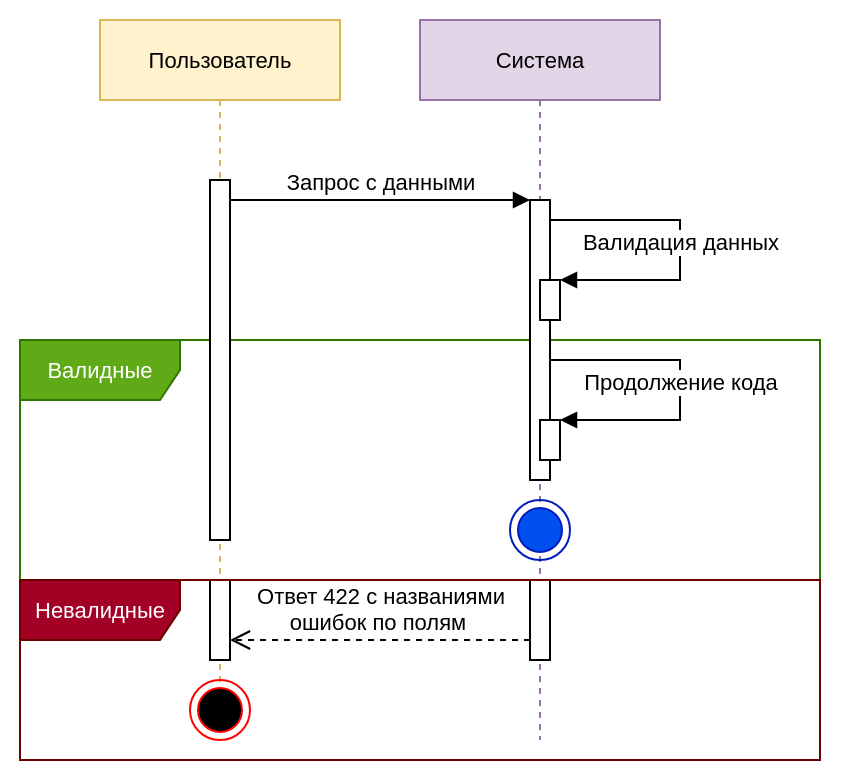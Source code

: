 <mxfile version="20.8.16" type="device" pages="28"><diagram id="5hUY4a6rSRuAbn3xXfLv" name="🧩Общ: валид"><mxGraphModel dx="935" dy="842" grid="1" gridSize="10" guides="1" tooltips="1" connect="1" arrows="1" fold="1" page="1" pageScale="1" pageWidth="827" pageHeight="1169" math="0" shadow="0"><root><mxCell id="0"/><mxCell id="1" parent="0"/><mxCell id="riDGh7yEwTsQt_LezZqx-1" value="Пользователь" style="shape=umlLifeline;perimeter=lifelinePerimeter;whiteSpace=wrap;html=1;container=0;collapsible=0;recursiveResize=0;outlineConnect=0;labelBackgroundColor=none;strokeColor=#d6b656;fontFamily=Helvetica;fontSize=11;fillColor=#fff2cc;" parent="1" vertex="1"><mxGeometry x="80" y="40" width="120" height="340" as="geometry"/></mxCell><mxCell id="riDGh7yEwTsQt_LezZqx-2" value="Валидные" style="shape=umlFrame;whiteSpace=wrap;html=1;labelBackgroundColor=none;strokeColor=#2D7600;fontFamily=Helvetica;fontSize=11;fillColor=#60a917;fontColor=#ffffff;width=80;height=30;" parent="1" vertex="1"><mxGeometry x="40" y="200" width="400" height="120" as="geometry"/></mxCell><mxCell id="riDGh7yEwTsQt_LezZqx-6" value="Система" style="shape=umlLifeline;perimeter=lifelinePerimeter;whiteSpace=wrap;html=1;container=1;collapsible=0;recursiveResize=0;outlineConnect=0;labelBackgroundColor=none;strokeColor=#9673a6;fontFamily=Helvetica;fontSize=11;fillColor=#e1d5e7;" parent="1" vertex="1"><mxGeometry x="240" y="40" width="120" height="360" as="geometry"/></mxCell><mxCell id="riDGh7yEwTsQt_LezZqx-7" value="" style="html=1;points=[];perimeter=orthogonalPerimeter;labelBackgroundColor=none;strokeColor=#000000;fontFamily=Helvetica;fontSize=11;fontColor=default;fillColor=default;" parent="riDGh7yEwTsQt_LezZqx-6" vertex="1"><mxGeometry x="55" y="90" width="10" height="140" as="geometry"/></mxCell><mxCell id="riDGh7yEwTsQt_LezZqx-10" value="" style="html=1;points=[];perimeter=orthogonalPerimeter;labelBackgroundColor=none;fontFamily=Helvetica;fontSize=11;" parent="riDGh7yEwTsQt_LezZqx-6" vertex="1"><mxGeometry x="60" y="130" width="10" height="20" as="geometry"/></mxCell><mxCell id="riDGh7yEwTsQt_LezZqx-26" value="" style="ellipse;html=1;shape=endState;labelBackgroundColor=none;fontFamily=Helvetica;fontSize=11;fillColor=#0050ef;fontColor=#ffffff;strokeColor=#001DBC;" parent="riDGh7yEwTsQt_LezZqx-6" vertex="1"><mxGeometry x="45" y="240" width="30" height="30" as="geometry"/></mxCell><mxCell id="riDGh7yEwTsQt_LezZqx-15" value="" style="html=1;points=[];perimeter=orthogonalPerimeter;labelBackgroundColor=none;strokeColor=#000000;fontFamily=Helvetica;fontSize=11;fontColor=default;fillColor=default;" parent="riDGh7yEwTsQt_LezZqx-6" vertex="1"><mxGeometry x="60" y="200" width="10" height="20" as="geometry"/></mxCell><mxCell id="YlrTu9n_gzaqMkhi5yol-4" value="Валидация данных" style="html=1;verticalAlign=bottom;endArrow=block;rounded=0;labelBackgroundColor=default;strokeColor=default;fontFamily=Helvetica;fontSize=11;fontColor=default;shape=connector;curved=0;" parent="riDGh7yEwTsQt_LezZqx-6" edge="1"><mxGeometry x="0.097" width="80" relative="1" as="geometry"><mxPoint x="65" y="100" as="sourcePoint"/><mxPoint x="70" y="130" as="targetPoint"/><Array as="points"><mxPoint x="130" y="100"/><mxPoint x="130" y="130"/><mxPoint x="100" y="130"/></Array><mxPoint as="offset"/></mxGeometry></mxCell><mxCell id="riDGh7yEwTsQt_LezZqx-11" value="Запрос с данными" style="html=1;verticalAlign=bottom;endArrow=block;rounded=0;labelBackgroundColor=default;strokeColor=default;fontFamily=Helvetica;fontSize=11;fontColor=default;shape=connector;curved=0;" parent="1" source="riDGh7yEwTsQt_LezZqx-12" target="riDGh7yEwTsQt_LezZqx-7" edge="1"><mxGeometry x="0.003" width="80" relative="1" as="geometry"><mxPoint x="140" y="140" as="sourcePoint"/><mxPoint x="220" y="140" as="targetPoint"/><Array as="points"><mxPoint x="220" y="130"/></Array><mxPoint as="offset"/></mxGeometry></mxCell><mxCell id="riDGh7yEwTsQt_LezZqx-12" value="" style="html=1;points=[];perimeter=orthogonalPerimeter;labelBackgroundColor=none;strokeColor=#000000;fontFamily=Helvetica;fontSize=11;fontColor=default;fillColor=default;" parent="1" vertex="1"><mxGeometry x="135" y="120" width="10" height="180" as="geometry"/></mxCell><mxCell id="riDGh7yEwTsQt_LezZqx-21" value="" style="html=1;points=[];perimeter=orthogonalPerimeter;labelBackgroundColor=none;strokeColor=#000000;fontFamily=Helvetica;fontSize=11;fontColor=default;fillColor=default;" parent="1" vertex="1"><mxGeometry x="135" y="320" width="10" height="40" as="geometry"/></mxCell><mxCell id="riDGh7yEwTsQt_LezZqx-22" value="" style="html=1;points=[];perimeter=orthogonalPerimeter;labelBackgroundColor=none;strokeColor=#000000;fontFamily=Helvetica;fontSize=11;fontColor=default;fillColor=default;" parent="1" vertex="1"><mxGeometry x="295" y="320" width="10" height="40" as="geometry"/></mxCell><mxCell id="riDGh7yEwTsQt_LezZqx-23" value="Невалидные" style="shape=umlFrame;whiteSpace=wrap;html=1;labelBackgroundColor=none;strokeColor=#6F0000;fontFamily=Helvetica;fontSize=11;fillColor=#a20025;fontColor=#ffffff;width=80;height=30;" parent="1" vertex="1"><mxGeometry x="40" y="320" width="400" height="90" as="geometry"/></mxCell><mxCell id="riDGh7yEwTsQt_LezZqx-24" value="" style="ellipse;html=1;shape=endState;fillColor=#000000;strokeColor=#ff0000;labelBackgroundColor=none;fontFamily=Helvetica;fontSize=11;fontColor=default;" parent="1" vertex="1"><mxGeometry x="125" y="370" width="30" height="30" as="geometry"/></mxCell><mxCell id="riDGh7yEwTsQt_LezZqx-25" value="Ответ 422 с названиями&lt;br&gt;ошибок по полям&amp;nbsp;" style="html=1;verticalAlign=bottom;endArrow=open;dashed=1;endSize=8;rounded=0;labelBackgroundColor=default;strokeColor=default;fontFamily=Helvetica;fontSize=11;fontColor=default;shape=connector;curved=0;" parent="1" source="riDGh7yEwTsQt_LezZqx-22" target="riDGh7yEwTsQt_LezZqx-21" edge="1"><mxGeometry x="0.002" relative="1" as="geometry"><mxPoint x="250" y="370" as="sourcePoint"/><mxPoint x="150" y="370" as="targetPoint"/><Array as="points"><mxPoint x="220" y="350"/></Array><mxPoint as="offset"/></mxGeometry></mxCell><mxCell id="tt8SCKoS6anXERz75l3N-2" value="Продолжение кода" style="html=1;verticalAlign=bottom;endArrow=block;rounded=0;labelBackgroundColor=default;strokeColor=default;fontFamily=Helvetica;fontSize=11;fontColor=default;shape=connector;curved=0;" parent="1" edge="1"><mxGeometry x="0.097" width="80" relative="1" as="geometry"><mxPoint x="305" y="210" as="sourcePoint"/><mxPoint x="310" y="240" as="targetPoint"/><Array as="points"><mxPoint x="370" y="210"/><mxPoint x="370" y="240"/><mxPoint x="340" y="240"/></Array><mxPoint as="offset"/></mxGeometry></mxCell><mxCell id="FtPt2gRw-f1CKhmp_Gwg-1" value="" style="rounded=0;whiteSpace=wrap;html=1;fillColor=none;strokeColor=none;" parent="1" vertex="1"><mxGeometry x="30" y="30" width="420" height="390" as="geometry"/></mxCell></root></mxGraphModel></diagram><diagram name="🧩Общ: токен" id="thbt84SAuCWrtGQ53hXQ"><mxGraphModel dx="1520" dy="980" grid="1" gridSize="10" guides="1" tooltips="1" connect="1" arrows="1" fold="1" page="1" pageScale="1" pageWidth="827" pageHeight="1169" math="0" shadow="0"><root><mxCell id="qztkcTzE_WuQUr65Bi1w-0"/><mxCell id="qztkcTzE_WuQUr65Bi1w-1" parent="qztkcTzE_WuQUr65Bi1w-0"/><mxCell id="qztkcTzE_WuQUr65Bi1w-2" value="Токен есть" style="shape=umlFrame;whiteSpace=wrap;html=1;labelBackgroundColor=none;strokeColor=#2D7600;fontFamily=Helvetica;fontSize=11;fillColor=#60a917;fontColor=#ffffff;width=80;height=27;movable=1;resizable=1;rotatable=1;deletable=1;editable=1;locked=0;connectable=1;" parent="qztkcTzE_WuQUr65Bi1w-1" vertex="1"><mxGeometry x="20" y="213" width="660" height="227" as="geometry"/></mxCell><mxCell id="qztkcTzE_WuQUr65Bi1w-3" value="Найден по токену" style="shape=umlFrame;whiteSpace=wrap;html=1;labelBackgroundColor=none;strokeColor=#2D7600;fontFamily=Helvetica;fontSize=11;fillColor=#60a917;fontColor=#ffffff;width=80;height=27;" parent="qztkcTzE_WuQUr65Bi1w-1" vertex="1"><mxGeometry x="30" y="250" width="640" height="90" as="geometry"/></mxCell><mxCell id="qztkcTzE_WuQUr65Bi1w-5" value="Пользователь" style="shape=umlLifeline;perimeter=lifelinePerimeter;whiteSpace=wrap;html=1;container=1;collapsible=0;recursiveResize=0;outlineConnect=0;labelBackgroundColor=none;strokeColor=#d6b656;fontFamily=Helvetica;fontSize=11;fillColor=#fff2cc;" parent="qztkcTzE_WuQUr65Bi1w-1" vertex="1"><mxGeometry x="80" y="40" width="120" height="490" as="geometry"/></mxCell><mxCell id="qztkcTzE_WuQUr65Bi1w-6" value="" style="html=1;points=[];perimeter=orthogonalPerimeter;labelBackgroundColor=none;strokeColor=#000000;fontFamily=Helvetica;fontSize=11;fontColor=default;fillColor=default;" parent="qztkcTzE_WuQUr65Bi1w-5" vertex="1"><mxGeometry x="55" y="80" width="10" height="220" as="geometry"/></mxCell><mxCell id="qztkcTzE_WuQUr65Bi1w-8" value="" style="html=1;points=[];perimeter=orthogonalPerimeter;labelBackgroundColor=none;strokeColor=#000000;fontFamily=Helvetica;fontSize=11;fontColor=default;fillColor=default;" parent="qztkcTzE_WuQUr65Bi1w-1" vertex="1"><mxGeometry x="135" y="440" width="10" height="40" as="geometry"/></mxCell><mxCell id="qztkcTzE_WuQUr65Bi1w-9" value="Не найден по токену" style="shape=umlFrame;whiteSpace=wrap;html=1;labelBackgroundColor=none;strokeColor=#6F0000;fontFamily=Helvetica;fontSize=11;fillColor=#a20025;fontColor=#ffffff;width=80;height=27;" parent="qztkcTzE_WuQUr65Bi1w-1" vertex="1"><mxGeometry x="30" y="340" width="640" height="90" as="geometry"/></mxCell><mxCell id="qztkcTzE_WuQUr65Bi1w-10" value="Токена нет" style="shape=umlFrame;whiteSpace=wrap;html=1;labelBackgroundColor=none;strokeColor=#6F0000;fontFamily=Helvetica;fontSize=11;fillColor=#a20025;fontColor=#ffffff;width=80;height=30;movable=1;resizable=1;rotatable=1;deletable=1;editable=1;locked=0;connectable=1;" parent="qztkcTzE_WuQUr65Bi1w-1" vertex="1"><mxGeometry x="20" y="440" width="660" height="90" as="geometry"/></mxCell><mxCell id="qztkcTzE_WuQUr65Bi1w-11" value="Система" style="shape=umlLifeline;perimeter=lifelinePerimeter;whiteSpace=wrap;html=1;container=1;collapsible=0;recursiveResize=0;outlineConnect=0;labelBackgroundColor=none;strokeColor=#9673a6;fontFamily=Helvetica;fontSize=11;fillColor=#e1d5e7;" parent="qztkcTzE_WuQUr65Bi1w-1" vertex="1"><mxGeometry x="240" y="40" width="120" height="490" as="geometry"/></mxCell><mxCell id="qztkcTzE_WuQUr65Bi1w-12" value="Проверка наличие &lt;br&gt;Bearer токена" style="html=1;verticalAlign=bottom;endArrow=block;rounded=0;labelBackgroundColor=default;strokeColor=default;fontFamily=Helvetica;fontSize=11;fontColor=default;shape=connector;curved=0;" parent="qztkcTzE_WuQUr65Bi1w-11" source="qztkcTzE_WuQUr65Bi1w-13" target="qztkcTzE_WuQUr65Bi1w-14" edge="1"><mxGeometry x="0.097" width="80" relative="1" as="geometry"><mxPoint x="64" y="110" as="sourcePoint"/><mxPoint x="130" y="150" as="targetPoint"/><Array as="points"><mxPoint x="130" y="100"/><mxPoint x="130" y="130"/><mxPoint x="100" y="130"/></Array><mxPoint as="offset"/></mxGeometry></mxCell><mxCell id="qztkcTzE_WuQUr65Bi1w-13" value="" style="html=1;points=[];perimeter=orthogonalPerimeter;labelBackgroundColor=none;strokeColor=#000000;fontFamily=Helvetica;fontSize=11;fontColor=default;fillColor=default;" parent="qztkcTzE_WuQUr65Bi1w-11" vertex="1"><mxGeometry x="55" y="90" width="10" height="160" as="geometry"/></mxCell><mxCell id="qztkcTzE_WuQUr65Bi1w-14" value="" style="html=1;points=[];perimeter=orthogonalPerimeter;labelBackgroundColor=none;strokeColor=#000000;fontFamily=Helvetica;fontSize=11;fontColor=default;fillColor=default;" parent="qztkcTzE_WuQUr65Bi1w-11" vertex="1"><mxGeometry x="60" y="130" width="10" height="20" as="geometry"/></mxCell><mxCell id="qztkcTzE_WuQUr65Bi1w-24" value="Продолжение запроса&lt;div&gt;со вложенным юзером&lt;/div&gt;" style="html=1;verticalAlign=bottom;endArrow=open;dashed=1;endSize=8;rounded=0;labelBackgroundColor=default;strokeColor=default;fontFamily=Helvetica;fontSize=11;fontColor=default;shape=connector;curved=0;" parent="qztkcTzE_WuQUr65Bi1w-11" target="qztkcTzE_WuQUr65Bi1w-13" edge="1"><mxGeometry x="0.002" relative="1" as="geometry"><mxPoint x="215" y="240" as="sourcePoint"/><mxPoint x="70" y="240" as="targetPoint"/><Array as="points"/><mxPoint as="offset"/></mxGeometry></mxCell><mxCell id="qztkcTzE_WuQUr65Bi1w-7" value="" style="ellipse;html=1;shape=endState;labelBackgroundColor=none;fontFamily=Helvetica;fontSize=11;fillColor=#f0a30a;fontColor=#000000;strokeColor=#BD7000;" parent="qztkcTzE_WuQUr65Bi1w-11" vertex="1"><mxGeometry x="45" y="260" width="30" height="30" as="geometry"/></mxCell><mxCell id="qztkcTzE_WuQUr65Bi1w-15" value="" style="html=1;points=[];perimeter=orthogonalPerimeter;labelBackgroundColor=none;strokeColor=#000000;fontFamily=Helvetica;fontSize=11;fontColor=default;fillColor=default;" parent="qztkcTzE_WuQUr65Bi1w-1" vertex="1"><mxGeometry x="295" y="440" width="10" height="40" as="geometry"/></mxCell><mxCell id="qztkcTzE_WuQUr65Bi1w-16" value="Запрос к защищённой &lt;br&gt;авторизацией функции" style="html=1;verticalAlign=bottom;endArrow=block;rounded=0;labelBackgroundColor=default;strokeColor=default;fontFamily=Helvetica;fontSize=11;fontColor=default;shape=connector;curved=0;" parent="qztkcTzE_WuQUr65Bi1w-1" source="qztkcTzE_WuQUr65Bi1w-6" target="qztkcTzE_WuQUr65Bi1w-13" edge="1"><mxGeometry x="0.003" width="80" relative="1" as="geometry"><mxPoint x="140" y="140" as="sourcePoint"/><mxPoint x="220" y="140" as="targetPoint"/><Array as="points"><mxPoint x="220" y="130"/></Array><mxPoint as="offset"/></mxGeometry></mxCell><mxCell id="qztkcTzE_WuQUr65Bi1w-17" value="Компонент аунтификации" style="shape=umlLifeline;perimeter=lifelinePerimeter;whiteSpace=wrap;html=1;container=1;collapsible=0;recursiveResize=0;outlineConnect=0;labelBackgroundColor=none;strokeColor=#BD7000;fontFamily=Helvetica;fontSize=11;fillColor=#f0a30a;fontColor=#000000;" parent="qztkcTzE_WuQUr65Bi1w-1" vertex="1"><mxGeometry x="400" y="40" width="120" height="490" as="geometry"/></mxCell><mxCell id="qztkcTzE_WuQUr65Bi1w-18" value="" style="html=1;points=[];perimeter=orthogonalPerimeter;labelBackgroundColor=none;strokeColor=#000000;fontFamily=Helvetica;fontSize=11;fontColor=default;fillColor=default;" parent="qztkcTzE_WuQUr65Bi1w-17" vertex="1"><mxGeometry x="55" y="190.75" width="10" height="59.25" as="geometry"/></mxCell><mxCell id="qztkcTzE_WuQUr65Bi1w-19" value="Отправка данных" style="html=1;verticalAlign=bottom;endArrow=block;rounded=0;labelBackgroundColor=default;strokeColor=default;fontFamily=Helvetica;fontSize=11;fontColor=default;shape=connector;curved=0;" parent="qztkcTzE_WuQUr65Bi1w-17" edge="1"><mxGeometry x="0.003" width="80" relative="1" as="geometry"><mxPoint x="-95" y="190" as="sourcePoint"/><mxPoint x="55" y="190" as="targetPoint"/><Array as="points"><mxPoint x="-20" y="190"/></Array><mxPoint as="offset"/></mxGeometry></mxCell><mxCell id="qztkcTzE_WuQUr65Bi1w-20" value="База данных" style="shape=umlLifeline;perimeter=lifelinePerimeter;whiteSpace=wrap;html=1;container=1;collapsible=0;recursiveResize=0;outlineConnect=0;labelBackgroundColor=none;strokeColor=#82b366;fontFamily=Helvetica;fontSize=11;fillColor=#d5e8d4;" parent="qztkcTzE_WuQUr65Bi1w-1" vertex="1"><mxGeometry x="560" y="40" width="120" height="490" as="geometry"/></mxCell><mxCell id="qztkcTzE_WuQUr65Bi1w-21" value="" style="html=1;points=[];perimeter=orthogonalPerimeter;labelBackgroundColor=none;strokeColor=#000000;fontFamily=Helvetica;fontSize=11;fontColor=default;fillColor=default;" parent="qztkcTzE_WuQUr65Bi1w-20" vertex="1"><mxGeometry x="55" y="200" width="10" height="40" as="geometry"/></mxCell><mxCell id="qztkcTzE_WuQUr65Bi1w-22" value="Поиск по токену" style="html=1;verticalAlign=bottom;endArrow=block;rounded=0;labelBackgroundColor=default;strokeColor=default;fontFamily=Helvetica;fontSize=11;fontColor=default;shape=connector;curved=0;" parent="qztkcTzE_WuQUr65Bi1w-1" edge="1"><mxGeometry x="0.003" width="80" relative="1" as="geometry"><mxPoint x="465" y="240" as="sourcePoint"/><mxPoint x="615" y="240" as="targetPoint"/><Array as="points"/><mxPoint as="offset"/></mxGeometry></mxCell><mxCell id="qztkcTzE_WuQUr65Bi1w-23" value="Ответ 401" style="html=1;verticalAlign=bottom;endArrow=open;dashed=1;endSize=8;rounded=0;labelBackgroundColor=default;strokeColor=default;fontFamily=Helvetica;fontSize=11;fontColor=default;shape=connector;curved=0;" parent="qztkcTzE_WuQUr65Bi1w-1" source="qztkcTzE_WuQUr65Bi1w-15" target="qztkcTzE_WuQUr65Bi1w-8" edge="1"><mxGeometry relative="1" as="geometry"><mxPoint x="250" y="490" as="sourcePoint"/><mxPoint x="150" y="490" as="targetPoint"/><Array as="points"><mxPoint x="220" y="470"/></Array><mxPoint as="offset"/></mxGeometry></mxCell><mxCell id="qztkcTzE_WuQUr65Bi1w-25" value="" style="html=1;verticalAlign=bottom;endArrow=open;dashed=1;endSize=8;rounded=0;labelBackgroundColor=default;strokeColor=default;fontFamily=Helvetica;fontSize=11;fontColor=default;shape=connector;curved=0;" parent="qztkcTzE_WuQUr65Bi1w-1" edge="1"><mxGeometry x="0.002" relative="1" as="geometry"><mxPoint x="613" y="270" as="sourcePoint"/><mxPoint x="465" y="270" as="targetPoint"/><Array as="points"><mxPoint x="518" y="270"/><mxPoint x="498" y="270"/></Array><mxPoint as="offset"/></mxGeometry></mxCell><mxCell id="qztkcTzE_WuQUr65Bi1w-26" value="Возвращение пользователя" style="edgeLabel;html=1;align=center;verticalAlign=middle;resizable=0;points=[];fontFamily=Helvetica;fontSize=11;fontColor=default;labelBackgroundColor=default;" parent="qztkcTzE_WuQUr65Bi1w-25" vertex="1" connectable="0"><mxGeometry x="-0.095" relative="1" as="geometry"><mxPoint x="-6" y="-10" as="offset"/></mxGeometry></mxCell><mxCell id="qztkcTzE_WuQUr65Bi1w-34" value="" style="ellipse;html=1;shape=endState;fillColor=#000000;strokeColor=#ff0000;labelBackgroundColor=none;fontFamily=Helvetica;fontSize=11;fontColor=default;direction=south;" parent="qztkcTzE_WuQUr65Bi1w-1" vertex="1"><mxGeometry x="125" y="390" width="30" height="30" as="geometry"/></mxCell><mxCell id="qztkcTzE_WuQUr65Bi1w-35" value="" style="html=1;points=[];perimeter=orthogonalPerimeter;labelBackgroundColor=none;strokeColor=#000000;fontFamily=Helvetica;fontSize=11;fontColor=default;fillColor=default;" parent="qztkcTzE_WuQUr65Bi1w-1" vertex="1"><mxGeometry x="615" y="340" width="10" height="30" as="geometry"/></mxCell><mxCell id="qztkcTzE_WuQUr65Bi1w-36" value="" style="html=1;verticalAlign=bottom;endArrow=open;dashed=1;endSize=8;rounded=0;labelBackgroundColor=default;strokeColor=default;fontFamily=Helvetica;fontSize=11;fontColor=default;shape=connector;curved=0;" parent="qztkcTzE_WuQUr65Bi1w-1" edge="1"><mxGeometry x="0.002" relative="1" as="geometry"><mxPoint x="615" y="358" as="sourcePoint"/><mxPoint x="467" y="358" as="targetPoint"/><Array as="points"><mxPoint x="520" y="358"/><mxPoint x="500" y="358"/></Array><mxPoint as="offset"/></mxGeometry></mxCell><mxCell id="qztkcTzE_WuQUr65Bi1w-37" value="null" style="edgeLabel;html=1;align=center;verticalAlign=middle;resizable=0;points=[];fontFamily=Helvetica;fontSize=11;fontColor=default;labelBackgroundColor=default;" parent="qztkcTzE_WuQUr65Bi1w-36" vertex="1" connectable="0"><mxGeometry x="-0.095" relative="1" as="geometry"><mxPoint x="-6" y="-10" as="offset"/></mxGeometry></mxCell><mxCell id="qztkcTzE_WuQUr65Bi1w-38" value="" style="html=1;points=[];perimeter=orthogonalPerimeter;labelBackgroundColor=none;strokeColor=#000000;fontFamily=Helvetica;fontSize=11;fontColor=default;fillColor=default;" parent="qztkcTzE_WuQUr65Bi1w-1" vertex="1"><mxGeometry x="455" y="340" width="10" height="40" as="geometry"/></mxCell><mxCell id="qztkcTzE_WuQUr65Bi1w-39" value="Ответ 401&amp;nbsp;" style="html=1;verticalAlign=bottom;endArrow=open;dashed=1;endSize=8;rounded=0;labelBackgroundColor=default;strokeColor=default;fontFamily=Helvetica;fontSize=11;fontColor=default;shape=connector;curved=0;" parent="qztkcTzE_WuQUr65Bi1w-1" edge="1"><mxGeometry x="0.002" relative="1" as="geometry"><mxPoint x="455" y="369.31" as="sourcePoint"/><mxPoint x="145" y="369.31" as="targetPoint"/><Array as="points"><mxPoint x="340" y="369.31"/></Array><mxPoint as="offset"/></mxGeometry></mxCell><mxCell id="qztkcTzE_WuQUr65Bi1w-40" value="" style="html=1;points=[];perimeter=orthogonalPerimeter;labelBackgroundColor=none;strokeColor=#000000;fontFamily=Helvetica;fontSize=11;fontColor=default;fillColor=default;" parent="qztkcTzE_WuQUr65Bi1w-1" vertex="1"><mxGeometry x="135" y="340" width="10" height="40" as="geometry"/></mxCell><mxCell id="qztkcTzE_WuQUr65Bi1w-41" value="" style="endArrow=none;dashed=1;html=1;rounded=0;labelBackgroundColor=default;strokeColor=#d6b656;fontFamily=Helvetica;fontSize=11;fontColor=default;shape=connector;curved=0;fillColor=#fff2cc;" parent="qztkcTzE_WuQUr65Bi1w-1" target="qztkcTzE_WuQUr65Bi1w-42" edge="1"><mxGeometry width="50" height="50" relative="1" as="geometry"><mxPoint x="140" y="500" as="sourcePoint"/><mxPoint x="139.66" y="440" as="targetPoint"/><Array as="points"/></mxGeometry></mxCell><mxCell id="qztkcTzE_WuQUr65Bi1w-42" value="" style="ellipse;html=1;shape=endState;fillColor=#000000;strokeColor=#ff0000;labelBackgroundColor=none;fontFamily=Helvetica;fontSize=11;fontColor=default;" parent="qztkcTzE_WuQUr65Bi1w-1" vertex="1"><mxGeometry x="125" y="490" width="30" height="30" as="geometry"/></mxCell><mxCell id="pd6fmPkMDend0JBWIVYG-0" value="" style="rounded=0;whiteSpace=wrap;html=1;fillColor=none;strokeColor=none;" vertex="1" parent="qztkcTzE_WuQUr65Bi1w-1"><mxGeometry x="10" y="30" width="680" height="510" as="geometry"/></mxCell></root></mxGraphModel></diagram><diagram id="27fCjgvm15ZPeeJrPLJr" name="⚙️Set: старт"><mxGraphModel dx="935" dy="842" grid="1" gridSize="10" guides="1" tooltips="1" connect="1" arrows="1" fold="1" page="1" pageScale="1" pageWidth="827" pageHeight="1169" math="0" shadow="0"><root><mxCell id="0"/><mxCell id="1" parent="0"/><mxCell id="pbfeiZiblddrdgyoFdSJ-1" value="" style="rounded=0;whiteSpace=wrap;html=1;fillColor=none;strokeColor=none;" parent="1" vertex="1"><mxGeometry x="30" y="30" width="620" height="400" as="geometry"/></mxCell><mxCell id="O-yj37g8PzozVBCq5r1I-1" value="Система" style="shape=umlLifeline;perimeter=lifelinePerimeter;whiteSpace=wrap;html=1;container=1;collapsible=0;recursiveResize=0;outlineConnect=0;labelBackgroundColor=none;strokeColor=#9673a6;fontFamily=Helvetica;fontSize=11;fillColor=#e1d5e7;" parent="1" vertex="1"><mxGeometry x="200" y="40" width="120" height="370" as="geometry"/></mxCell><mxCell id="O-yj37g8PzozVBCq5r1I-3" value="" style="html=1;points=[];perimeter=orthogonalPerimeter;labelBackgroundColor=none;strokeColor=#000000;fontFamily=Helvetica;fontSize=11;fontColor=default;fillColor=default;" parent="O-yj37g8PzozVBCq5r1I-1" vertex="1"><mxGeometry x="55" y="90" width="10" height="50" as="geometry"/></mxCell><mxCell id="TXVJn2FDAAvxPvSTJUR7-5" value="" style="html=1;points=[];perimeter=orthogonalPerimeter;labelBackgroundColor=none;strokeColor=#000000;fontFamily=Helvetica;fontSize=11;fontColor=default;fillColor=default;" parent="O-yj37g8PzozVBCq5r1I-1" vertex="1"><mxGeometry x="55" y="220" width="10" height="80" as="geometry"/></mxCell><mxCell id="O-yj37g8PzozVBCq5r1I-5" value="Пользователь-Администратор" style="shape=umlLifeline;perimeter=lifelinePerimeter;whiteSpace=wrap;html=1;container=1;collapsible=0;recursiveResize=0;outlineConnect=0;labelBackgroundColor=none;strokeColor=#d79b00;fontFamily=Helvetica;fontSize=11;fillColor=#ffcd28;gradientColor=#ffa500;" parent="1" vertex="1"><mxGeometry x="40" y="40" width="120" height="360" as="geometry"/></mxCell><mxCell id="O-yj37g8PzozVBCq5r1I-6" value="" style="html=1;points=[];perimeter=orthogonalPerimeter;labelBackgroundColor=none;strokeColor=#000000;fontFamily=Helvetica;fontSize=11;fontColor=default;fillColor=default;" parent="O-yj37g8PzozVBCq5r1I-5" vertex="1"><mxGeometry x="55" y="80" width="10" height="260" as="geometry"/></mxCell><mxCell id="O-yj37g8PzozVBCq5r1I-7" value="Запрос на &lt;br&gt;не настроенный сервер" style="html=1;verticalAlign=bottom;endArrow=block;rounded=0;labelBackgroundColor=default;strokeColor=default;fontFamily=Helvetica;fontSize=11;fontColor=default;shape=connector;curved=0;" parent="1" source="O-yj37g8PzozVBCq5r1I-6" target="O-yj37g8PzozVBCq5r1I-3" edge="1"><mxGeometry x="0.003" width="80" relative="1" as="geometry"><mxPoint x="100" y="140" as="sourcePoint"/><mxPoint x="180" y="140" as="targetPoint"/><Array as="points"><mxPoint x="180" y="130"/></Array><mxPoint as="offset"/></mxGeometry></mxCell><mxCell id="O-yj37g8PzozVBCq5r1I-8" value="Компонент настроек" style="shape=umlLifeline;perimeter=lifelinePerimeter;whiteSpace=wrap;html=1;container=1;collapsible=0;recursiveResize=0;outlineConnect=0;labelBackgroundColor=none;strokeColor=#432D57;fontFamily=Helvetica;fontSize=11;fillColor=#76608a;fontColor=#ffffff;" parent="1" vertex="1"><mxGeometry x="360" y="40" width="120" height="370" as="geometry"/></mxCell><mxCell id="O-yj37g8PzozVBCq5r1I-9" value="" style="html=1;points=[];perimeter=orthogonalPerimeter;labelBackgroundColor=none;strokeColor=#000000;fontFamily=Helvetica;fontSize=11;fontColor=default;fillColor=default;" parent="O-yj37g8PzozVBCq5r1I-8" vertex="1"><mxGeometry x="55" y="290" width="10" height="50" as="geometry"/></mxCell><mxCell id="O-yj37g8PzozVBCq5r1I-13" value="Файл конфигурации" style="shape=umlLifeline;perimeter=lifelinePerimeter;whiteSpace=wrap;html=1;container=1;collapsible=0;recursiveResize=0;outlineConnect=0;labelBackgroundColor=none;fontFamily=Helvetica;fontSize=11;fillColor=#bac8d3;strokeColor=#23445d;" parent="1" vertex="1"><mxGeometry x="520" y="40" width="120" height="370" as="geometry"/></mxCell><mxCell id="O-yj37g8PzozVBCq5r1I-15" value="" style="html=1;points=[];perimeter=orthogonalPerimeter;labelBackgroundColor=none;strokeColor=#000000;fontFamily=Helvetica;fontSize=11;fontColor=default;fillColor=default;" parent="O-yj37g8PzozVBCq5r1I-13" vertex="1"><mxGeometry x="55" y="300" width="10" height="30" as="geometry"/></mxCell><mxCell id="O-yj37g8PzozVBCq5r1I-16" value="Создание файла&lt;br&gt;конфигурации" style="html=1;verticalAlign=bottom;endArrow=block;rounded=0;labelBackgroundColor=default;strokeColor=default;fontFamily=Helvetica;fontSize=11;fontColor=default;shape=connector;curved=0;" parent="O-yj37g8PzozVBCq5r1I-13" edge="1"><mxGeometry x="0.003" width="80" relative="1" as="geometry"><mxPoint x="-95" y="300" as="sourcePoint"/><mxPoint x="55" y="300" as="targetPoint"/><Array as="points"><mxPoint x="-20" y="300"/></Array><mxPoint as="offset"/></mxGeometry></mxCell><mxCell id="O-yj37g8PzozVBCq5r1I-17" value="" style="ellipse;html=1;shape=endState;fillColor=#000000;strokeColor=#ff0000;labelBackgroundColor=none;fontFamily=Helvetica;fontSize=11;fontColor=default;" parent="1" vertex="1"><mxGeometry x="85" y="390" width="30" height="30" as="geometry"/></mxCell><mxCell id="O-yj37g8PzozVBCq5r1I-20" value="return" style="html=1;verticalAlign=bottom;endArrow=open;dashed=1;endSize=8;rounded=0;labelBackgroundColor=default;strokeColor=default;fontFamily=Helvetica;fontSize=11;fontColor=default;shape=connector;curved=0;" parent="1" source="O-yj37g8PzozVBCq5r1I-15" target="O-yj37g8PzozVBCq5r1I-9" edge="1"><mxGeometry x="0.002" relative="1" as="geometry"><mxPoint x="580" y="360" as="sourcePoint"/><mxPoint x="427" y="354.66" as="targetPoint"/><Array as="points"><mxPoint x="460" y="360"/></Array><mxPoint as="offset"/></mxGeometry></mxCell><mxCell id="O-yj37g8PzozVBCq5r1I-21" value="Ответ 301 на домашнюю страницу" style="html=1;verticalAlign=bottom;endArrow=open;dashed=1;endSize=8;rounded=0;labelBackgroundColor=default;strokeColor=default;fontFamily=Helvetica;fontSize=11;fontColor=default;shape=connector;curved=0;" parent="1" source="O-yj37g8PzozVBCq5r1I-9" target="O-yj37g8PzozVBCq5r1I-6" edge="1"><mxGeometry x="0.002" relative="1" as="geometry"><mxPoint x="420" y="370" as="sourcePoint"/><mxPoint x="265" y="370" as="targetPoint"/><Array as="points"><mxPoint x="300" y="370"/></Array><mxPoint as="offset"/></mxGeometry></mxCell><mxCell id="TXVJn2FDAAvxPvSTJUR7-1" value="Форма первоначальной&lt;br&gt;настройки" style="html=1;verticalAlign=bottom;endArrow=open;dashed=1;endSize=8;rounded=0;labelBackgroundColor=default;strokeColor=default;fontFamily=Helvetica;fontSize=11;fontColor=default;shape=connector;curved=0;" parent="1" source="O-yj37g8PzozVBCq5r1I-3" target="O-yj37g8PzozVBCq5r1I-6" edge="1"><mxGeometry x="0.002" relative="1" as="geometry"><mxPoint x="255" y="150" as="sourcePoint"/><mxPoint x="-55" y="150" as="targetPoint"/><Array as="points"><mxPoint x="180" y="170"/></Array><mxPoint as="offset"/></mxGeometry></mxCell><mxCell id="TXVJn2FDAAvxPvSTJUR7-2" value="" style="html=1;points=[];perimeter=orthogonalPerimeter;labelBackgroundColor=none;strokeColor=#000000;fontFamily=Helvetica;fontSize=11;fontColor=default;fillColor=default;" parent="1" vertex="1"><mxGeometry x="100" y="220" width="10" height="20" as="geometry"/></mxCell><mxCell id="TXVJn2FDAAvxPvSTJUR7-3" value="Заполнение формы" style="html=1;verticalAlign=bottom;endArrow=block;rounded=0;labelBackgroundColor=default;strokeColor=default;fontFamily=Helvetica;fontSize=11;fontColor=default;shape=connector;curved=0;" parent="1" target="TXVJn2FDAAvxPvSTJUR7-2" edge="1"><mxGeometry x="0.097" width="80" relative="1" as="geometry"><mxPoint x="105.0" y="190.0" as="sourcePoint"/><mxPoint x="-185" y="200" as="targetPoint"/><Array as="points"><mxPoint x="175" y="190"/><mxPoint x="175" y="220"/><mxPoint x="145" y="220"/></Array><mxPoint as="offset"/></mxGeometry></mxCell><mxCell id="TXVJn2FDAAvxPvSTJUR7-4" value="Запрос с новой &lt;br&gt;конфигурацией сервера" style="html=1;verticalAlign=bottom;endArrow=block;rounded=0;labelBackgroundColor=default;strokeColor=default;fontFamily=Helvetica;fontSize=11;fontColor=default;shape=connector;curved=0;" parent="1" source="O-yj37g8PzozVBCq5r1I-6" target="TXVJn2FDAAvxPvSTJUR7-5" edge="1"><mxGeometry x="0.003" width="80" relative="1" as="geometry"><mxPoint x="105" y="254.5" as="sourcePoint"/><mxPoint x="255" y="254.5" as="targetPoint"/><Array as="points"><mxPoint x="200" y="260"/></Array><mxPoint as="offset"/></mxGeometry></mxCell><mxCell id="ZSW1mGjKrSCcxDbr5ZSC-1" value="Валидация данных&lt;br&gt;(Общее: валид)" style="html=1;verticalAlign=bottom;endArrow=block;rounded=0;labelBackgroundColor=default;strokeColor=default;fontFamily=Helvetica;fontSize=11;fontColor=default;shape=connector;curved=0;" parent="1" target="ZSW1mGjKrSCcxDbr5ZSC-2" edge="1"><mxGeometry x="0.095" width="80" relative="1" as="geometry"><mxPoint x="265" y="270" as="sourcePoint"/><mxPoint x="130" y="280" as="targetPoint"/><Array as="points"><mxPoint x="330" y="270"/><mxPoint x="330" y="300"/><mxPoint x="300" y="300"/></Array><mxPoint as="offset"/></mxGeometry></mxCell><mxCell id="ZSW1mGjKrSCcxDbr5ZSC-2" value="" style="html=1;points=[];perimeter=orthogonalPerimeter;labelBackgroundColor=none;strokeColor=#001DBC;fontFamily=Helvetica;fontSize=11;fontColor=#ffffff;fillColor=#0050ef;" parent="1" vertex="1"><mxGeometry x="260" y="300" width="10" height="20" as="geometry"/></mxCell><mxCell id="O-yj37g8PzozVBCq5r1I-12" value="Отправка данных" style="html=1;verticalAlign=bottom;endArrow=block;rounded=0;labelBackgroundColor=default;strokeColor=default;fontFamily=Helvetica;fontSize=11;fontColor=default;shape=connector;curved=0;" parent="1" source="TXVJn2FDAAvxPvSTJUR7-5" target="O-yj37g8PzozVBCq5r1I-9" edge="1"><mxGeometry x="0.003" width="80" relative="1" as="geometry"><mxPoint x="265" y="230" as="sourcePoint"/><mxPoint x="415" y="230" as="targetPoint"/><Array as="points"><mxPoint x="350" y="330"/></Array><mxPoint as="offset"/></mxGeometry></mxCell></root></mxGraphModel></diagram><diagram name="⚙️Set: изменение" id="TqCaDa0vE2xgIejGT-8B"><mxGraphModel dx="935" dy="842" grid="1" gridSize="10" guides="1" tooltips="1" connect="1" arrows="1" fold="1" page="1" pageScale="1" pageWidth="827" pageHeight="1169" math="0" shadow="0"><root><mxCell id="e2t4jd68-UHyXGpiyNEK-0"/><mxCell id="e2t4jd68-UHyXGpiyNEK-1" parent="e2t4jd68-UHyXGpiyNEK-0"/><mxCell id="e2t4jd68-UHyXGpiyNEK-23" value="" style="rounded=0;whiteSpace=wrap;html=1;fillColor=none;strokeColor=none;" parent="e2t4jd68-UHyXGpiyNEK-1" vertex="1"><mxGeometry x="30" y="30" width="620" height="270" as="geometry"/></mxCell><mxCell id="e2t4jd68-UHyXGpiyNEK-2" value="Система" style="shape=umlLifeline;perimeter=lifelinePerimeter;whiteSpace=wrap;html=1;container=1;collapsible=0;recursiveResize=0;outlineConnect=0;labelBackgroundColor=none;strokeColor=#9673a6;fontFamily=Helvetica;fontSize=11;fillColor=#e1d5e7;" parent="e2t4jd68-UHyXGpiyNEK-1" vertex="1"><mxGeometry x="200" y="40" width="120" height="240" as="geometry"/></mxCell><mxCell id="e2t4jd68-UHyXGpiyNEK-5" value="Пользователь-Администратор" style="shape=umlLifeline;perimeter=lifelinePerimeter;whiteSpace=wrap;html=1;container=1;collapsible=0;recursiveResize=0;outlineConnect=0;labelBackgroundColor=none;strokeColor=#d79b00;fontFamily=Helvetica;fontSize=11;fillColor=#ffcd28;gradientColor=#ffa500;" parent="e2t4jd68-UHyXGpiyNEK-1" vertex="1"><mxGeometry x="40" y="40" width="120" height="240" as="geometry"/></mxCell><mxCell id="e2t4jd68-UHyXGpiyNEK-6" value="" style="html=1;points=[];perimeter=orthogonalPerimeter;labelBackgroundColor=none;strokeColor=#000000;fontFamily=Helvetica;fontSize=11;fontColor=default;fillColor=default;" parent="e2t4jd68-UHyXGpiyNEK-5" vertex="1"><mxGeometry x="55" y="80" width="10" height="130" as="geometry"/></mxCell><mxCell id="e2t4jd68-UHyXGpiyNEK-8" value="Компонент настроек" style="shape=umlLifeline;perimeter=lifelinePerimeter;whiteSpace=wrap;html=1;container=1;collapsible=0;recursiveResize=0;outlineConnect=0;labelBackgroundColor=none;strokeColor=#432D57;fontFamily=Helvetica;fontSize=11;fillColor=#76608a;fontColor=#ffffff;" parent="e2t4jd68-UHyXGpiyNEK-1" vertex="1"><mxGeometry x="360" y="40" width="120" height="240" as="geometry"/></mxCell><mxCell id="e2t4jd68-UHyXGpiyNEK-10" value="Файл конфигурации" style="shape=umlLifeline;perimeter=lifelinePerimeter;whiteSpace=wrap;html=1;container=1;collapsible=0;recursiveResize=0;outlineConnect=0;labelBackgroundColor=none;fontFamily=Helvetica;fontSize=11;fillColor=#bac8d3;strokeColor=#23445d;" parent="e2t4jd68-UHyXGpiyNEK-1" vertex="1"><mxGeometry x="520" y="40" width="120" height="240" as="geometry"/></mxCell><mxCell id="e2t4jd68-UHyXGpiyNEK-4" value="" style="html=1;points=[];perimeter=orthogonalPerimeter;labelBackgroundColor=none;strokeColor=#000000;fontFamily=Helvetica;fontSize=11;fontColor=default;fillColor=default;" parent="e2t4jd68-UHyXGpiyNEK-1" vertex="1"><mxGeometry x="255" y="130" width="10" height="80" as="geometry"/></mxCell><mxCell id="e2t4jd68-UHyXGpiyNEK-9" value="" style="html=1;points=[];perimeter=orthogonalPerimeter;labelBackgroundColor=none;strokeColor=#000000;fontFamily=Helvetica;fontSize=11;fontColor=default;fillColor=default;" parent="e2t4jd68-UHyXGpiyNEK-1" vertex="1"><mxGeometry x="415" y="200" width="10" height="50" as="geometry"/></mxCell><mxCell id="e2t4jd68-UHyXGpiyNEK-11" value="" style="html=1;points=[];perimeter=orthogonalPerimeter;labelBackgroundColor=none;strokeColor=#000000;fontFamily=Helvetica;fontSize=11;fontColor=default;fillColor=default;" parent="e2t4jd68-UHyXGpiyNEK-1" vertex="1"><mxGeometry x="575" y="210" width="10" height="30" as="geometry"/></mxCell><mxCell id="e2t4jd68-UHyXGpiyNEK-12" value="Изменение файла&lt;br&gt;конфигурации" style="html=1;verticalAlign=bottom;endArrow=block;rounded=0;labelBackgroundColor=default;strokeColor=default;fontFamily=Helvetica;fontSize=11;fontColor=default;shape=connector;curved=0;" parent="e2t4jd68-UHyXGpiyNEK-1" edge="1"><mxGeometry x="0.003" width="80" relative="1" as="geometry"><mxPoint x="425" y="210" as="sourcePoint"/><mxPoint x="575" y="210" as="targetPoint"/><Array as="points"><mxPoint x="500" y="210"/></Array><mxPoint as="offset"/></mxGeometry></mxCell><mxCell id="e2t4jd68-UHyXGpiyNEK-13" value="" style="ellipse;html=1;shape=endState;fillColor=#000000;strokeColor=#ff0000;labelBackgroundColor=none;fontFamily=Helvetica;fontSize=11;fontColor=default;" parent="e2t4jd68-UHyXGpiyNEK-1" vertex="1"><mxGeometry x="85" y="260" width="30" height="30" as="geometry"/></mxCell><mxCell id="e2t4jd68-UHyXGpiyNEK-14" value="return" style="html=1;verticalAlign=bottom;endArrow=open;dashed=1;endSize=8;rounded=0;labelBackgroundColor=default;strokeColor=default;fontFamily=Helvetica;fontSize=11;fontColor=default;shape=connector;curved=0;" parent="e2t4jd68-UHyXGpiyNEK-1" source="e2t4jd68-UHyXGpiyNEK-11" target="e2t4jd68-UHyXGpiyNEK-9" edge="1"><mxGeometry x="0.002" relative="1" as="geometry"><mxPoint x="580" y="230" as="sourcePoint"/><mxPoint x="427" y="224.66" as="targetPoint"/><Array as="points"><mxPoint x="460" y="230"/></Array><mxPoint as="offset"/></mxGeometry></mxCell><mxCell id="e2t4jd68-UHyXGpiyNEK-15" value="Ответ 204" style="html=1;verticalAlign=bottom;endArrow=open;dashed=1;endSize=8;rounded=0;labelBackgroundColor=default;strokeColor=default;fontFamily=Helvetica;fontSize=11;fontColor=default;shape=connector;curved=0;" parent="e2t4jd68-UHyXGpiyNEK-1" source="e2t4jd68-UHyXGpiyNEK-9" edge="1"><mxGeometry x="0.002" relative="1" as="geometry"><mxPoint x="420" y="240" as="sourcePoint"/><mxPoint x="105" y="240" as="targetPoint"/><Array as="points"><mxPoint x="300" y="240"/></Array><mxPoint as="offset"/></mxGeometry></mxCell><mxCell id="e2t4jd68-UHyXGpiyNEK-19" value="Запрос изменения&lt;br&gt;конфигурации сервера" style="html=1;verticalAlign=bottom;endArrow=block;rounded=0;labelBackgroundColor=default;strokeColor=default;fontFamily=Helvetica;fontSize=11;fontColor=default;shape=connector;curved=0;" parent="e2t4jd68-UHyXGpiyNEK-1" target="e2t4jd68-UHyXGpiyNEK-4" edge="1"><mxGeometry x="0.003" width="80" relative="1" as="geometry"><mxPoint x="105" y="130.0" as="sourcePoint"/><mxPoint x="255" y="124.5" as="targetPoint"/><Array as="points"><mxPoint x="200" y="130"/></Array><mxPoint as="offset"/></mxGeometry></mxCell><mxCell id="e2t4jd68-UHyXGpiyNEK-20" value="Валидация данных&lt;br&gt;(Общее: валид)" style="html=1;verticalAlign=bottom;endArrow=block;rounded=0;labelBackgroundColor=default;strokeColor=default;fontFamily=Helvetica;fontSize=11;fontColor=default;shape=connector;curved=0;" parent="e2t4jd68-UHyXGpiyNEK-1" target="e2t4jd68-UHyXGpiyNEK-21" edge="1"><mxGeometry x="0.095" width="80" relative="1" as="geometry"><mxPoint x="265" y="140" as="sourcePoint"/><mxPoint x="130" y="150" as="targetPoint"/><Array as="points"><mxPoint x="330" y="140"/><mxPoint x="330" y="170"/><mxPoint x="300" y="170"/></Array><mxPoint as="offset"/></mxGeometry></mxCell><mxCell id="e2t4jd68-UHyXGpiyNEK-21" value="" style="html=1;points=[];perimeter=orthogonalPerimeter;labelBackgroundColor=none;strokeColor=#001DBC;fontFamily=Helvetica;fontSize=11;fontColor=#ffffff;fillColor=#0050ef;" parent="e2t4jd68-UHyXGpiyNEK-1" vertex="1"><mxGeometry x="260" y="170" width="10" height="20" as="geometry"/></mxCell><mxCell id="e2t4jd68-UHyXGpiyNEK-22" value="Отправка данных" style="html=1;verticalAlign=bottom;endArrow=block;rounded=0;labelBackgroundColor=default;strokeColor=default;fontFamily=Helvetica;fontSize=11;fontColor=default;shape=connector;curved=0;" parent="e2t4jd68-UHyXGpiyNEK-1" source="e2t4jd68-UHyXGpiyNEK-4" target="e2t4jd68-UHyXGpiyNEK-9" edge="1"><mxGeometry x="0.003" width="80" relative="1" as="geometry"><mxPoint x="265" y="100" as="sourcePoint"/><mxPoint x="415" y="100" as="targetPoint"/><Array as="points"><mxPoint x="350" y="200"/></Array><mxPoint as="offset"/></mxGeometry></mxCell></root></mxGraphModel></diagram><diagram name="🔗Sync: создание" id="8iwbNV5f0hQeVxykmuOP"><mxGraphModel dx="935" dy="842" grid="1" gridSize="10" guides="1" tooltips="1" connect="1" arrows="1" fold="1" page="1" pageScale="1" pageWidth="827" pageHeight="1169" math="0" shadow="0"><root><mxCell id="m3IuhhQj7d0hRMHRT4NV-0"/><mxCell id="m3IuhhQj7d0hRMHRT4NV-1" parent="m3IuhhQj7d0hRMHRT4NV-0"/><mxCell id="58p3JoD9fipQN4iDyMjI-0" value="" style="rounded=0;whiteSpace=wrap;html=1;fillColor=none;strokeColor=none;" parent="m3IuhhQj7d0hRMHRT4NV-1" vertex="1"><mxGeometry x="30" y="30" width="780" height="330" as="geometry"/></mxCell><mxCell id="m3IuhhQj7d0hRMHRT4NV-2" value="Система" style="shape=umlLifeline;perimeter=lifelinePerimeter;whiteSpace=wrap;html=1;container=1;collapsible=0;recursiveResize=0;outlineConnect=0;labelBackgroundColor=none;strokeColor=#9673a6;fontFamily=Helvetica;fontSize=11;fillColor=#e1d5e7;" parent="m3IuhhQj7d0hRMHRT4NV-1" vertex="1"><mxGeometry x="200" y="40" width="120" height="300" as="geometry"/></mxCell><mxCell id="m3IuhhQj7d0hRMHRT4NV-3" value="" style="html=1;points=[];perimeter=orthogonalPerimeter;labelBackgroundColor=none;strokeColor=#000000;fontFamily=Helvetica;fontSize=11;fontColor=default;fillColor=default;" parent="m3IuhhQj7d0hRMHRT4NV-2" vertex="1"><mxGeometry x="55" y="90" width="10" height="80" as="geometry"/></mxCell><mxCell id="m3IuhhQj7d0hRMHRT4NV-20" value="Валидация данных&lt;br&gt;(Общее: валид)" style="html=1;verticalAlign=bottom;endArrow=block;rounded=0;labelBackgroundColor=default;strokeColor=default;fontFamily=Helvetica;fontSize=11;fontColor=default;shape=connector;curved=0;" parent="m3IuhhQj7d0hRMHRT4NV-2" target="m3IuhhQj7d0hRMHRT4NV-21" edge="1"><mxGeometry x="0.095" width="80" relative="1" as="geometry"><mxPoint x="65" y="100" as="sourcePoint"/><mxPoint x="-70" y="110" as="targetPoint"/><Array as="points"><mxPoint x="130" y="100"/><mxPoint x="130" y="130"/><mxPoint x="100" y="130"/></Array><mxPoint as="offset"/></mxGeometry></mxCell><mxCell id="m3IuhhQj7d0hRMHRT4NV-21" value="" style="html=1;points=[];perimeter=orthogonalPerimeter;labelBackgroundColor=none;strokeColor=#001DBC;fontFamily=Helvetica;fontSize=11;fontColor=#ffffff;fillColor=#0050ef;" parent="m3IuhhQj7d0hRMHRT4NV-2" vertex="1"><mxGeometry x="60" y="130" width="10" height="20" as="geometry"/></mxCell><mxCell id="m3IuhhQj7d0hRMHRT4NV-5" value="Пользователь-Администратор" style="shape=umlLifeline;perimeter=lifelinePerimeter;whiteSpace=wrap;html=1;container=1;collapsible=0;recursiveResize=0;outlineConnect=0;labelBackgroundColor=none;strokeColor=#d79b00;fontFamily=Helvetica;fontSize=11;fillColor=#ffcd28;gradientColor=#ffa500;" parent="m3IuhhQj7d0hRMHRT4NV-1" vertex="1"><mxGeometry x="40" y="40" width="120" height="300" as="geometry"/></mxCell><mxCell id="m3IuhhQj7d0hRMHRT4NV-6" value="" style="html=1;points=[];perimeter=orthogonalPerimeter;labelBackgroundColor=none;strokeColor=#000000;fontFamily=Helvetica;fontSize=11;fontColor=default;fillColor=default;" parent="m3IuhhQj7d0hRMHRT4NV-5" vertex="1"><mxGeometry x="55" y="80" width="10" height="190" as="geometry"/></mxCell><mxCell id="m3IuhhQj7d0hRMHRT4NV-13" value="" style="ellipse;html=1;shape=endState;fillColor=#000000;strokeColor=#ff0000;labelBackgroundColor=none;fontFamily=Helvetica;fontSize=11;fontColor=default;" parent="m3IuhhQj7d0hRMHRT4NV-5" vertex="1"><mxGeometry x="45" y="280" width="30" height="30" as="geometry"/></mxCell><mxCell id="m3IuhhQj7d0hRMHRT4NV-7" value="Запрос создания&lt;br&gt;администратором" style="html=1;verticalAlign=bottom;endArrow=block;rounded=0;labelBackgroundColor=default;strokeColor=default;fontFamily=Helvetica;fontSize=11;fontColor=default;shape=connector;curved=0;" parent="m3IuhhQj7d0hRMHRT4NV-1" source="m3IuhhQj7d0hRMHRT4NV-6" target="m3IuhhQj7d0hRMHRT4NV-3" edge="1"><mxGeometry x="0.003" width="80" relative="1" as="geometry"><mxPoint x="100" y="140" as="sourcePoint"/><mxPoint x="180" y="140" as="targetPoint"/><Array as="points"><mxPoint x="180" y="130"/></Array><mxPoint as="offset"/></mxGeometry></mxCell><mxCell id="m3IuhhQj7d0hRMHRT4NV-8" value="Компонент синхронизаций" style="shape=umlLifeline;perimeter=lifelinePerimeter;whiteSpace=wrap;html=1;container=1;collapsible=0;recursiveResize=0;outlineConnect=0;labelBackgroundColor=none;strokeColor=#432D57;fontFamily=Helvetica;fontSize=11;fillColor=#76608a;fontColor=#ffffff;" parent="m3IuhhQj7d0hRMHRT4NV-1" vertex="1"><mxGeometry x="360" y="40" width="120" height="300" as="geometry"/></mxCell><mxCell id="m3IuhhQj7d0hRMHRT4NV-9" value="" style="html=1;points=[];perimeter=orthogonalPerimeter;labelBackgroundColor=none;strokeColor=#000000;fontFamily=Helvetica;fontSize=11;fontColor=default;fillColor=default;" parent="m3IuhhQj7d0hRMHRT4NV-8" vertex="1"><mxGeometry x="55" y="160" width="10" height="110" as="geometry"/></mxCell><mxCell id="m3IuhhQj7d0hRMHRT4NV-15" value="Ответ 200 об ожидании ответа" style="html=1;verticalAlign=bottom;endArrow=open;dashed=1;endSize=8;rounded=0;labelBackgroundColor=default;strokeColor=default;fontFamily=Helvetica;fontSize=11;fontColor=default;shape=connector;curved=0;" parent="m3IuhhQj7d0hRMHRT4NV-1" source="m3IuhhQj7d0hRMHRT4NV-9" target="m3IuhhQj7d0hRMHRT4NV-6" edge="1"><mxGeometry relative="1" as="geometry"><mxPoint x="350" y="370" as="sourcePoint"/><mxPoint x="265" y="370" as="targetPoint"/><Array as="points"><mxPoint x="270" y="300"/></Array><mxPoint as="offset"/></mxGeometry></mxCell><mxCell id="m3IuhhQj7d0hRMHRT4NV-22" value="Отправка данных" style="html=1;verticalAlign=bottom;endArrow=block;rounded=0;labelBackgroundColor=default;strokeColor=default;fontFamily=Helvetica;fontSize=11;fontColor=default;shape=connector;curved=0;" parent="m3IuhhQj7d0hRMHRT4NV-1" source="m3IuhhQj7d0hRMHRT4NV-3" target="m3IuhhQj7d0hRMHRT4NV-9" edge="1"><mxGeometry x="0.003" width="80" relative="1" as="geometry"><mxPoint x="330" y="220" as="sourcePoint"/><mxPoint x="415" y="230" as="targetPoint"/><Array as="points"/><mxPoint as="offset"/></mxGeometry></mxCell><mxCell id="P9VsUWHW4bYsOoo-ifT--0" value="База данных" style="shape=umlLifeline;perimeter=lifelinePerimeter;whiteSpace=wrap;html=1;container=1;collapsible=0;recursiveResize=0;outlineConnect=0;labelBackgroundColor=none;strokeColor=#82b366;fontFamily=Helvetica;fontSize=11;fillColor=#d5e8d4;" parent="m3IuhhQj7d0hRMHRT4NV-1" vertex="1"><mxGeometry x="520" y="40" width="120" height="300" as="geometry"/></mxCell><mxCell id="P9VsUWHW4bYsOoo-ifT--1" value="" style="html=1;points=[];perimeter=orthogonalPerimeter;labelBackgroundColor=none;strokeColor=#000000;fontFamily=Helvetica;fontSize=11;fontColor=default;fillColor=default;" parent="P9VsUWHW4bYsOoo-ifT--0" vertex="1"><mxGeometry x="55" y="170" width="10" height="30" as="geometry"/></mxCell><mxCell id="P9VsUWHW4bYsOoo-ifT--3" value="return" style="html=1;verticalAlign=bottom;endArrow=open;dashed=1;endSize=8;rounded=0;labelBackgroundColor=default;strokeColor=default;fontFamily=Helvetica;fontSize=11;fontColor=default;shape=connector;curved=0;" parent="m3IuhhQj7d0hRMHRT4NV-1" source="P9VsUWHW4bYsOoo-ifT--1" target="m3IuhhQj7d0hRMHRT4NV-9" edge="1"><mxGeometry x="0.002" relative="1" as="geometry"><mxPoint x="573" y="310" as="sourcePoint"/><mxPoint x="425" y="310" as="targetPoint"/><Array as="points"><mxPoint x="520" y="230"/></Array><mxPoint as="offset"/></mxGeometry></mxCell><mxCell id="P9VsUWHW4bYsOoo-ifT--2" value="Сохранение сервера &lt;br&gt;как ожидающийся" style="html=1;verticalAlign=bottom;endArrow=block;rounded=0;labelBackgroundColor=default;strokeColor=default;fontFamily=Helvetica;fontSize=11;fontColor=default;shape=connector;curved=0;" parent="m3IuhhQj7d0hRMHRT4NV-1" source="m3IuhhQj7d0hRMHRT4NV-9" target="P9VsUWHW4bYsOoo-ifT--1" edge="1"><mxGeometry width="80" relative="1" as="geometry"><mxPoint x="425" y="210" as="sourcePoint"/><mxPoint x="575" y="210" as="targetPoint"/><Array as="points"><mxPoint x="500" y="210"/></Array><mxPoint as="offset"/></mxGeometry></mxCell><mxCell id="P9VsUWHW4bYsOoo-ifT--4" value="Другой экземпляр&lt;br style=&quot;border-color: var(--border-color);&quot;&gt;Wepicsync" style="shape=umlLifeline;perimeter=lifelinePerimeter;whiteSpace=wrap;html=1;container=1;collapsible=0;recursiveResize=0;outlineConnect=0;labelBackgroundColor=none;strokeColor=#996185;fontFamily=Helvetica;fontSize=11;fillColor=#e6d0de;strokeWidth=2;gradientColor=#d5739d;" parent="m3IuhhQj7d0hRMHRT4NV-1" vertex="1"><mxGeometry x="680" y="40" width="120" height="300" as="geometry"/></mxCell><mxCell id="P9VsUWHW4bYsOoo-ifT--6" value="" style="html=1;points=[];perimeter=orthogonalPerimeter;labelBackgroundColor=none;strokeColor=#000000;fontFamily=Helvetica;fontSize=11;fontColor=default;fillColor=default;" parent="P9VsUWHW4bYsOoo-ifT--4" vertex="1"><mxGeometry x="55" y="230" width="10" height="30" as="geometry"/></mxCell><mxCell id="rqLUWtNwe_zQkB3hhE8Z-0" value="Запрос на запрос ожидании синхронизации" style="html=1;verticalAlign=bottom;endArrow=block;rounded=0;labelBackgroundColor=default;strokeColor=default;fontFamily=Helvetica;fontSize=11;fontColor=default;shape=connector;curved=0;" parent="m3IuhhQj7d0hRMHRT4NV-1" source="m3IuhhQj7d0hRMHRT4NV-9" target="P9VsUWHW4bYsOoo-ifT--6" edge="1"><mxGeometry width="80" relative="1" as="geometry"><mxPoint x="435" y="270" as="sourcePoint"/><mxPoint x="585" y="270" as="targetPoint"/><Array as="points"/><mxPoint as="offset"/></mxGeometry></mxCell><mxCell id="rqLUWtNwe_zQkB3hhE8Z-1" value="Ответ 200" style="html=1;verticalAlign=bottom;endArrow=open;dashed=1;endSize=8;rounded=0;labelBackgroundColor=default;strokeColor=default;fontFamily=Helvetica;fontSize=11;fontColor=default;shape=connector;curved=0;" parent="m3IuhhQj7d0hRMHRT4NV-1" source="P9VsUWHW4bYsOoo-ifT--6" target="m3IuhhQj7d0hRMHRT4NV-9" edge="1"><mxGeometry x="0.002" relative="1" as="geometry"><mxPoint x="585" y="240" as="sourcePoint"/><mxPoint x="490" y="310" as="targetPoint"/><Array as="points"><mxPoint x="640" y="290"/></Array><mxPoint as="offset"/></mxGeometry></mxCell></root></mxGraphModel></diagram><diagram name="🔗Sync: сохр. запроса" id="KKFQAQlKhXZ9N_71p8pG"><mxGraphModel dx="1520" dy="980" grid="1" gridSize="10" guides="1" tooltips="1" connect="1" arrows="1" fold="1" page="1" pageScale="1" pageWidth="827" pageHeight="1169" math="0" shadow="0"><root><mxCell id="HkwRsFKDqvtZLviRU50i-0"/><mxCell id="HkwRsFKDqvtZLviRU50i-1" parent="HkwRsFKDqvtZLviRU50i-0"/><mxCell id="AqCeAmf2imFjJ0SilnMr-0" value="" style="rounded=0;whiteSpace=wrap;html=1;fillColor=none;strokeColor=none;" vertex="1" parent="HkwRsFKDqvtZLviRU50i-1"><mxGeometry x="30" y="30" width="620" height="270" as="geometry"/></mxCell><mxCell id="HkwRsFKDqvtZLviRU50i-2" value="Система" style="shape=umlLifeline;perimeter=lifelinePerimeter;whiteSpace=wrap;html=1;container=1;collapsible=0;recursiveResize=0;outlineConnect=0;labelBackgroundColor=none;strokeColor=#9673a6;fontFamily=Helvetica;fontSize=11;fillColor=#e1d5e7;" parent="HkwRsFKDqvtZLviRU50i-1" vertex="1"><mxGeometry x="200" y="40" width="120" height="240" as="geometry"/></mxCell><mxCell id="HkwRsFKDqvtZLviRU50i-3" value="" style="html=1;points=[];perimeter=orthogonalPerimeter;labelBackgroundColor=none;strokeColor=#000000;fontFamily=Helvetica;fontSize=11;fontColor=default;fillColor=default;" parent="HkwRsFKDqvtZLviRU50i-2" vertex="1"><mxGeometry x="55" y="90" width="10" height="80" as="geometry"/></mxCell><mxCell id="HkwRsFKDqvtZLviRU50i-4" value="Валидация данных&lt;br&gt;(Общее: валид)" style="html=1;verticalAlign=bottom;endArrow=block;rounded=0;labelBackgroundColor=default;strokeColor=default;fontFamily=Helvetica;fontSize=11;fontColor=default;shape=connector;curved=0;" parent="HkwRsFKDqvtZLviRU50i-2" target="HkwRsFKDqvtZLviRU50i-5" edge="1"><mxGeometry x="0.095" width="80" relative="1" as="geometry"><mxPoint x="65" y="100" as="sourcePoint"/><mxPoint x="-70" y="110" as="targetPoint"/><Array as="points"><mxPoint x="130" y="100"/><mxPoint x="130" y="130"/><mxPoint x="100" y="130"/></Array><mxPoint as="offset"/></mxGeometry></mxCell><mxCell id="HkwRsFKDqvtZLviRU50i-5" value="" style="html=1;points=[];perimeter=orthogonalPerimeter;labelBackgroundColor=none;strokeColor=#001DBC;fontFamily=Helvetica;fontSize=11;fontColor=#ffffff;fillColor=#0050ef;" parent="HkwRsFKDqvtZLviRU50i-2" vertex="1"><mxGeometry x="60" y="130" width="10" height="20" as="geometry"/></mxCell><mxCell id="HkwRsFKDqvtZLviRU50i-6" value="Другой экземпляр&lt;br&gt;Wepicsync" style="shape=umlLifeline;perimeter=lifelinePerimeter;whiteSpace=wrap;html=1;container=1;collapsible=0;recursiveResize=0;outlineConnect=0;labelBackgroundColor=none;strokeColor=#996185;fontFamily=Helvetica;fontSize=11;fillColor=#e6d0de;gradientColor=#d5739d;strokeWidth=2;" parent="HkwRsFKDqvtZLviRU50i-1" vertex="1"><mxGeometry x="40" y="40" width="120" height="240" as="geometry"/></mxCell><mxCell id="HkwRsFKDqvtZLviRU50i-7" value="" style="html=1;points=[];perimeter=orthogonalPerimeter;labelBackgroundColor=none;strokeColor=#000000;fontFamily=Helvetica;fontSize=11;fontColor=default;fillColor=default;" parent="HkwRsFKDqvtZLviRU50i-6" vertex="1"><mxGeometry x="55" y="80" width="10" height="130" as="geometry"/></mxCell><mxCell id="HkwRsFKDqvtZLviRU50i-9" value="Запрос на запрос&lt;br&gt;&amp;nbsp;ожидания синхронизации" style="html=1;verticalAlign=bottom;endArrow=block;rounded=0;labelBackgroundColor=default;strokeColor=default;fontFamily=Helvetica;fontSize=11;fontColor=default;shape=connector;curved=0;" parent="HkwRsFKDqvtZLviRU50i-1" source="HkwRsFKDqvtZLviRU50i-7" target="HkwRsFKDqvtZLviRU50i-3" edge="1"><mxGeometry width="80" relative="1" as="geometry"><mxPoint x="100" y="140" as="sourcePoint"/><mxPoint x="180" y="140" as="targetPoint"/><Array as="points"><mxPoint x="180" y="130"/></Array><mxPoint as="offset"/></mxGeometry></mxCell><mxCell id="HkwRsFKDqvtZLviRU50i-10" value="Компонент синхронизаций" style="shape=umlLifeline;perimeter=lifelinePerimeter;whiteSpace=wrap;html=1;container=1;collapsible=0;recursiveResize=0;outlineConnect=0;labelBackgroundColor=none;strokeColor=#432D57;fontFamily=Helvetica;fontSize=11;fillColor=#76608a;fontColor=#ffffff;" parent="HkwRsFKDqvtZLviRU50i-1" vertex="1"><mxGeometry x="360" y="40" width="120" height="240" as="geometry"/></mxCell><mxCell id="HkwRsFKDqvtZLviRU50i-11" value="" style="html=1;points=[];perimeter=orthogonalPerimeter;labelBackgroundColor=none;strokeColor=#000000;fontFamily=Helvetica;fontSize=11;fontColor=default;fillColor=default;" parent="HkwRsFKDqvtZLviRU50i-10" vertex="1"><mxGeometry x="55" y="160" width="10" height="50" as="geometry"/></mxCell><mxCell id="HkwRsFKDqvtZLviRU50i-12" value="Ответ 200" style="html=1;verticalAlign=bottom;endArrow=open;dashed=1;endSize=8;rounded=0;labelBackgroundColor=default;strokeColor=default;fontFamily=Helvetica;fontSize=11;fontColor=default;shape=connector;curved=0;" parent="HkwRsFKDqvtZLviRU50i-1" source="HkwRsFKDqvtZLviRU50i-11" target="HkwRsFKDqvtZLviRU50i-7" edge="1"><mxGeometry relative="1" as="geometry"><mxPoint x="350" y="370" as="sourcePoint"/><mxPoint x="265" y="370" as="targetPoint"/><Array as="points"><mxPoint x="250" y="240"/></Array><mxPoint as="offset"/></mxGeometry></mxCell><mxCell id="HkwRsFKDqvtZLviRU50i-13" value="Отправка данных" style="html=1;verticalAlign=bottom;endArrow=block;rounded=0;labelBackgroundColor=default;strokeColor=default;fontFamily=Helvetica;fontSize=11;fontColor=default;shape=connector;curved=0;" parent="HkwRsFKDqvtZLviRU50i-1" source="HkwRsFKDqvtZLviRU50i-3" target="HkwRsFKDqvtZLviRU50i-11" edge="1"><mxGeometry x="0.003" width="80" relative="1" as="geometry"><mxPoint x="330" y="220" as="sourcePoint"/><mxPoint x="415" y="230" as="targetPoint"/><Array as="points"/><mxPoint as="offset"/></mxGeometry></mxCell><mxCell id="HkwRsFKDqvtZLviRU50i-14" value="База данных" style="shape=umlLifeline;perimeter=lifelinePerimeter;whiteSpace=wrap;html=1;container=1;collapsible=0;recursiveResize=0;outlineConnect=0;labelBackgroundColor=none;strokeColor=#82b366;fontFamily=Helvetica;fontSize=11;fillColor=#d5e8d4;" parent="HkwRsFKDqvtZLviRU50i-1" vertex="1"><mxGeometry x="520" y="40" width="120" height="240" as="geometry"/></mxCell><mxCell id="HkwRsFKDqvtZLviRU50i-15" value="" style="html=1;points=[];perimeter=orthogonalPerimeter;labelBackgroundColor=none;strokeColor=#000000;fontFamily=Helvetica;fontSize=11;fontColor=default;fillColor=default;" parent="HkwRsFKDqvtZLviRU50i-14" vertex="1"><mxGeometry x="55" y="170" width="10" height="30" as="geometry"/></mxCell><mxCell id="HkwRsFKDqvtZLviRU50i-16" value="return" style="html=1;verticalAlign=bottom;endArrow=open;dashed=1;endSize=8;rounded=0;labelBackgroundColor=default;strokeColor=default;fontFamily=Helvetica;fontSize=11;fontColor=default;shape=connector;curved=0;" parent="HkwRsFKDqvtZLviRU50i-1" source="HkwRsFKDqvtZLviRU50i-15" target="HkwRsFKDqvtZLviRU50i-11" edge="1"><mxGeometry x="0.002" relative="1" as="geometry"><mxPoint x="573" y="310" as="sourcePoint"/><mxPoint x="425" y="310" as="targetPoint"/><Array as="points"><mxPoint x="520" y="230"/></Array><mxPoint as="offset"/></mxGeometry></mxCell><mxCell id="HkwRsFKDqvtZLviRU50i-17" value="Сохранение запроса &lt;br&gt;на сихронизацию" style="html=1;verticalAlign=bottom;endArrow=block;rounded=0;labelBackgroundColor=default;strokeColor=default;fontFamily=Helvetica;fontSize=11;fontColor=default;shape=connector;curved=0;" parent="HkwRsFKDqvtZLviRU50i-1" source="HkwRsFKDqvtZLviRU50i-11" target="HkwRsFKDqvtZLviRU50i-15" edge="1"><mxGeometry width="80" relative="1" as="geometry"><mxPoint x="425" y="210" as="sourcePoint"/><mxPoint x="575" y="210" as="targetPoint"/><Array as="points"><mxPoint x="500" y="210"/></Array><mxPoint as="offset"/></mxGeometry></mxCell><mxCell id="HkwRsFKDqvtZLviRU50i-8" value="" style="ellipse;html=1;shape=endState;fillColor=#000000;strokeColor=#ff0000;labelBackgroundColor=none;fontFamily=Helvetica;fontSize=11;fontColor=default;" parent="HkwRsFKDqvtZLviRU50i-1" vertex="1"><mxGeometry x="85" y="260" width="30" height="30" as="geometry"/></mxCell></root></mxGraphModel></diagram><diagram name="🔗Sync: принятие" id="cNLdC6f4Htv282My6XBB"><mxGraphModel dx="1520" dy="980" grid="1" gridSize="10" guides="1" tooltips="1" connect="1" arrows="1" fold="1" page="1" pageScale="1" pageWidth="827" pageHeight="1169" math="0" shadow="0"><root><mxCell id="IOXyGS6Zkc3y66Knjd9K-0"/><mxCell id="IOXyGS6Zkc3y66Knjd9K-1" parent="IOXyGS6Zkc3y66Knjd9K-0"/><mxCell id="0fzQnbWdeGvHtFtRabmj-0" value="" style="rounded=0;whiteSpace=wrap;html=1;fillColor=none;strokeColor=none;" vertex="1" parent="IOXyGS6Zkc3y66Knjd9K-1"><mxGeometry x="30" y="30" width="780" height="390" as="geometry"/></mxCell><mxCell id="IOXyGS6Zkc3y66Knjd9K-2" value="Система" style="shape=umlLifeline;perimeter=lifelinePerimeter;whiteSpace=wrap;html=1;container=1;collapsible=0;recursiveResize=0;outlineConnect=0;labelBackgroundColor=none;strokeColor=#9673a6;fontFamily=Helvetica;fontSize=11;fillColor=#e1d5e7;" parent="IOXyGS6Zkc3y66Knjd9K-1" vertex="1"><mxGeometry x="200" y="40" width="120" height="360" as="geometry"/></mxCell><mxCell id="IOXyGS6Zkc3y66Knjd9K-3" value="" style="html=1;points=[];perimeter=orthogonalPerimeter;labelBackgroundColor=none;strokeColor=#000000;fontFamily=Helvetica;fontSize=11;fontColor=default;fillColor=default;" parent="IOXyGS6Zkc3y66Knjd9K-2" vertex="1"><mxGeometry x="55" y="90" width="10" height="20" as="geometry"/></mxCell><mxCell id="IOXyGS6Zkc3y66Knjd9K-6" value="Пользователь-Администратор" style="shape=umlLifeline;perimeter=lifelinePerimeter;whiteSpace=wrap;html=1;container=1;collapsible=0;recursiveResize=0;outlineConnect=0;labelBackgroundColor=none;strokeColor=#d79b00;fontFamily=Helvetica;fontSize=11;fillColor=#ffcd28;gradientColor=#ffa500;" parent="IOXyGS6Zkc3y66Knjd9K-1" vertex="1"><mxGeometry x="40" y="40" width="120" height="360" as="geometry"/></mxCell><mxCell id="IOXyGS6Zkc3y66Knjd9K-7" value="" style="html=1;points=[];perimeter=orthogonalPerimeter;labelBackgroundColor=none;strokeColor=#000000;fontFamily=Helvetica;fontSize=11;fontColor=default;fillColor=default;" parent="IOXyGS6Zkc3y66Knjd9K-6" vertex="1"><mxGeometry x="55" y="80" width="10" height="250" as="geometry"/></mxCell><mxCell id="IOXyGS6Zkc3y66Knjd9K-8" value="" style="ellipse;html=1;shape=endState;fillColor=#000000;strokeColor=#ff0000;labelBackgroundColor=none;fontFamily=Helvetica;fontSize=11;fontColor=default;" parent="IOXyGS6Zkc3y66Knjd9K-6" vertex="1"><mxGeometry x="45" y="340" width="30" height="30" as="geometry"/></mxCell><mxCell id="IOXyGS6Zkc3y66Knjd9K-9" value="Запрос на принятие &lt;br&gt;запроса синхронизации" style="html=1;verticalAlign=bottom;endArrow=block;rounded=0;labelBackgroundColor=default;strokeColor=default;fontFamily=Helvetica;fontSize=11;fontColor=default;shape=connector;curved=0;" parent="IOXyGS6Zkc3y66Knjd9K-1" source="IOXyGS6Zkc3y66Knjd9K-7" target="IOXyGS6Zkc3y66Knjd9K-3" edge="1"><mxGeometry x="0.003" width="80" relative="1" as="geometry"><mxPoint x="100" y="140" as="sourcePoint"/><mxPoint x="180" y="140" as="targetPoint"/><Array as="points"><mxPoint x="180" y="130"/></Array><mxPoint as="offset"/></mxGeometry></mxCell><mxCell id="IOXyGS6Zkc3y66Knjd9K-10" value="Компонент синхронизаций" style="shape=umlLifeline;perimeter=lifelinePerimeter;whiteSpace=wrap;html=1;container=1;collapsible=0;recursiveResize=0;outlineConnect=0;labelBackgroundColor=none;strokeColor=#432D57;fontFamily=Helvetica;fontSize=11;fillColor=#76608a;fontColor=#ffffff;" parent="IOXyGS6Zkc3y66Knjd9K-1" vertex="1"><mxGeometry x="360" y="40" width="120" height="360" as="geometry"/></mxCell><mxCell id="IOXyGS6Zkc3y66Knjd9K-11" value="" style="html=1;points=[];perimeter=orthogonalPerimeter;labelBackgroundColor=none;strokeColor=#000000;fontFamily=Helvetica;fontSize=11;fontColor=default;fillColor=default;" parent="IOXyGS6Zkc3y66Knjd9K-10" vertex="1"><mxGeometry x="55" y="100" width="10" height="230" as="geometry"/></mxCell><mxCell id="F_HUeMTHZrQhfIbFs3WW-0" value="" style="html=1;points=[];perimeter=orthogonalPerimeter;labelBackgroundColor=none;strokeColor=#000000;fontFamily=Helvetica;fontSize=11;fontColor=default;fillColor=default;" parent="IOXyGS6Zkc3y66Knjd9K-10" vertex="1"><mxGeometry x="60" y="130" width="10" height="20" as="geometry"/></mxCell><mxCell id="F_HUeMTHZrQhfIbFs3WW-1" value="Генерация токенов" style="html=1;verticalAlign=bottom;endArrow=block;rounded=0;labelBackgroundColor=default;strokeColor=default;fontFamily=Helvetica;fontSize=11;fontColor=default;shape=connector;curved=0;" parent="IOXyGS6Zkc3y66Knjd9K-10" target="F_HUeMTHZrQhfIbFs3WW-0" edge="1"><mxGeometry x="0.161" width="80" relative="1" as="geometry"><mxPoint x="65.0" y="110.0" as="sourcePoint"/><mxPoint x="-225" y="120" as="targetPoint"/><Array as="points"><mxPoint x="135" y="110"/><mxPoint x="135" y="130"/></Array><mxPoint as="offset"/></mxGeometry></mxCell><mxCell id="F_HUeMTHZrQhfIbFs3WW-3" value="" style="html=1;points=[];perimeter=orthogonalPerimeter;labelBackgroundColor=none;strokeColor=#000000;fontFamily=Helvetica;fontSize=11;fontColor=default;fillColor=default;" parent="IOXyGS6Zkc3y66Knjd9K-10" vertex="1"><mxGeometry x="60" y="290" width="10" height="20" as="geometry"/></mxCell><mxCell id="F_HUeMTHZrQhfIbFs3WW-4" value="Добавление &lt;br&gt;в планировщик" style="html=1;verticalAlign=bottom;endArrow=block;rounded=0;labelBackgroundColor=default;strokeColor=default;fontFamily=Helvetica;fontSize=11;fontColor=default;shape=connector;curved=0;" parent="IOXyGS6Zkc3y66Knjd9K-10" target="F_HUeMTHZrQhfIbFs3WW-3" edge="1"><mxGeometry x="0.097" width="80" relative="1" as="geometry"><mxPoint x="65.0" y="260.0" as="sourcePoint"/><mxPoint x="-585" y="230" as="targetPoint"/><Array as="points"><mxPoint x="135" y="260"/><mxPoint x="135" y="290"/><mxPoint x="105" y="290"/></Array><mxPoint as="offset"/></mxGeometry></mxCell><mxCell id="IOXyGS6Zkc3y66Knjd9K-12" value="Ответ 200 об старте" style="html=1;verticalAlign=bottom;endArrow=open;dashed=1;endSize=8;rounded=0;labelBackgroundColor=default;strokeColor=default;fontFamily=Helvetica;fontSize=11;fontColor=default;shape=connector;curved=0;" parent="IOXyGS6Zkc3y66Knjd9K-1" source="IOXyGS6Zkc3y66Knjd9K-11" target="IOXyGS6Zkc3y66Knjd9K-7" edge="1"><mxGeometry relative="1" as="geometry"><mxPoint x="350" y="370" as="sourcePoint"/><mxPoint x="265" y="370" as="targetPoint"/><Array as="points"><mxPoint x="280" y="360"/></Array><mxPoint as="offset"/></mxGeometry></mxCell><mxCell id="IOXyGS6Zkc3y66Knjd9K-13" value="Отправка данных" style="html=1;verticalAlign=bottom;endArrow=block;rounded=0;labelBackgroundColor=default;strokeColor=default;fontFamily=Helvetica;fontSize=11;fontColor=default;shape=connector;curved=0;" parent="IOXyGS6Zkc3y66Knjd9K-1" target="IOXyGS6Zkc3y66Knjd9K-11" edge="1"><mxGeometry x="0.003" width="80" relative="1" as="geometry"><mxPoint x="265" y="140" as="sourcePoint"/><mxPoint x="415" y="170" as="targetPoint"/><Array as="points"/><mxPoint as="offset"/></mxGeometry></mxCell><mxCell id="IOXyGS6Zkc3y66Knjd9K-14" value="База данных" style="shape=umlLifeline;perimeter=lifelinePerimeter;whiteSpace=wrap;html=1;container=1;collapsible=0;recursiveResize=0;outlineConnect=0;labelBackgroundColor=none;strokeColor=#82b366;fontFamily=Helvetica;fontSize=11;fillColor=#d5e8d4;" parent="IOXyGS6Zkc3y66Knjd9K-1" vertex="1"><mxGeometry x="520" y="40" width="120" height="360" as="geometry"/></mxCell><mxCell id="IOXyGS6Zkc3y66Knjd9K-15" value="" style="html=1;points=[];perimeter=orthogonalPerimeter;labelBackgroundColor=none;strokeColor=#000000;fontFamily=Helvetica;fontSize=11;fontColor=default;fillColor=default;" parent="IOXyGS6Zkc3y66Knjd9K-14" vertex="1"><mxGeometry x="55" y="170" width="10" height="30" as="geometry"/></mxCell><mxCell id="IOXyGS6Zkc3y66Knjd9K-16" value="return" style="html=1;verticalAlign=bottom;endArrow=open;dashed=1;endSize=8;rounded=0;labelBackgroundColor=default;strokeColor=default;fontFamily=Helvetica;fontSize=11;fontColor=default;shape=connector;curved=0;" parent="IOXyGS6Zkc3y66Knjd9K-1" source="IOXyGS6Zkc3y66Knjd9K-15" edge="1"><mxGeometry x="0.002" relative="1" as="geometry"><mxPoint x="573" y="310" as="sourcePoint"/><mxPoint x="425" y="230" as="targetPoint"/><Array as="points"><mxPoint x="520" y="230"/></Array><mxPoint as="offset"/></mxGeometry></mxCell><mxCell id="IOXyGS6Zkc3y66Knjd9K-17" value="Изменение сервера &lt;br&gt;как действующего" style="html=1;verticalAlign=bottom;endArrow=block;rounded=0;labelBackgroundColor=default;strokeColor=default;fontFamily=Helvetica;fontSize=11;fontColor=default;shape=connector;curved=0;" parent="IOXyGS6Zkc3y66Knjd9K-1" target="IOXyGS6Zkc3y66Knjd9K-15" edge="1"><mxGeometry width="80" relative="1" as="geometry"><mxPoint x="425" y="210" as="sourcePoint"/><mxPoint x="575" y="210" as="targetPoint"/><Array as="points"><mxPoint x="500" y="210"/></Array><mxPoint as="offset"/></mxGeometry></mxCell><mxCell id="IOXyGS6Zkc3y66Knjd9K-18" value="Другой экземпляр&lt;br style=&quot;border-color: var(--border-color);&quot;&gt;Wepicsync" style="shape=umlLifeline;perimeter=lifelinePerimeter;whiteSpace=wrap;html=1;container=1;collapsible=0;recursiveResize=0;outlineConnect=0;labelBackgroundColor=none;strokeColor=#996185;fontFamily=Helvetica;fontSize=11;fillColor=#e6d0de;strokeWidth=2;gradientColor=#d5739d;" parent="IOXyGS6Zkc3y66Knjd9K-1" vertex="1"><mxGeometry x="680" y="40" width="120" height="360" as="geometry"/></mxCell><mxCell id="IOXyGS6Zkc3y66Knjd9K-19" value="" style="html=1;points=[];perimeter=orthogonalPerimeter;labelBackgroundColor=none;strokeColor=#000000;fontFamily=Helvetica;fontSize=11;fontColor=default;fillColor=default;" parent="IOXyGS6Zkc3y66Knjd9K-18" vertex="1"><mxGeometry x="55" y="220" width="10" height="30" as="geometry"/></mxCell><mxCell id="IOXyGS6Zkc3y66Knjd9K-20" value="Запрос об утверждении и передача токенов" style="html=1;verticalAlign=bottom;endArrow=block;rounded=0;labelBackgroundColor=default;strokeColor=default;fontFamily=Helvetica;fontSize=11;fontColor=default;shape=connector;curved=0;" parent="IOXyGS6Zkc3y66Knjd9K-1" source="IOXyGS6Zkc3y66Knjd9K-11" target="IOXyGS6Zkc3y66Knjd9K-19" edge="1"><mxGeometry width="80" relative="1" as="geometry"><mxPoint x="435" y="210" as="sourcePoint"/><mxPoint x="585" y="210" as="targetPoint"/><Array as="points"/><mxPoint as="offset"/></mxGeometry></mxCell><mxCell id="IOXyGS6Zkc3y66Knjd9K-21" value="Ответ 200" style="html=1;verticalAlign=bottom;endArrow=open;dashed=1;endSize=8;rounded=0;labelBackgroundColor=default;strokeColor=default;fontFamily=Helvetica;fontSize=11;fontColor=default;shape=connector;curved=0;" parent="IOXyGS6Zkc3y66Knjd9K-1" source="IOXyGS6Zkc3y66Knjd9K-19" target="IOXyGS6Zkc3y66Knjd9K-11" edge="1"><mxGeometry x="0.002" relative="1" as="geometry"><mxPoint x="585" y="180" as="sourcePoint"/><mxPoint x="490" y="250" as="targetPoint"/><Array as="points"><mxPoint x="580" y="280"/></Array><mxPoint as="offset"/></mxGeometry></mxCell></root></mxGraphModel></diagram><diagram name="🔗Sync: синхрон" id="Ywrkp0t6BLZ9dsL5BV28"><mxGraphModel dx="1267" dy="817" grid="1" gridSize="10" guides="1" tooltips="1" connect="1" arrows="1" fold="1" page="1" pageScale="1" pageWidth="827" pageHeight="1169" math="0" shadow="0"><root><mxCell id="MWsU8M2PMcrePxekWTc3-0"/><mxCell id="MWsU8M2PMcrePxekWTc3-1" parent="MWsU8M2PMcrePxekWTc3-0"/><mxCell id="GRAThJqqd0dDQqi8Vtsy-0" value="" style="rounded=0;whiteSpace=wrap;html=1;fillColor=none;strokeColor=none;" vertex="1" parent="MWsU8M2PMcrePxekWTc3-1"><mxGeometry x="30" y="30" width="630" height="700" as="geometry"/></mxCell><mxCell id="UZEfHcl44EG8LXRv_F4I-23" value="loop" style="shape=umlFrame;whiteSpace=wrap;html=1;fillColor=#6a00ff;strokeColor=#3700CC;fontColor=#ffffff;width=40;height=30;" vertex="1" parent="MWsU8M2PMcrePxekWTc3-1"><mxGeometry x="200" y="560" width="440" height="60" as="geometry"/></mxCell><mxCell id="UZEfHcl44EG8LXRv_F4I-19" value="loop" style="shape=umlFrame;whiteSpace=wrap;html=1;fillColor=#6a00ff;strokeColor=#3700CC;fontColor=#ffffff;width=40;height=30;" vertex="1" parent="MWsU8M2PMcrePxekWTc3-1"><mxGeometry x="210" y="470" width="420" height="60" as="geometry"/></mxCell><mxCell id="UZEfHcl44EG8LXRv_F4I-2" value="loop" style="shape=umlFrame;whiteSpace=wrap;html=1;fillColor=#6a00ff;strokeColor=#3700CC;fontColor=#ffffff;width=40;height=30;" vertex="1" parent="MWsU8M2PMcrePxekWTc3-1"><mxGeometry x="200" y="410" width="440" height="130" as="geometry"/></mxCell><mxCell id="D1qFw7EIedr9_gofc-8n-0" value="loop" style="shape=umlFrame;whiteSpace=wrap;html=1;fillColor=#6a00ff;strokeColor=#3700CC;fontColor=#ffffff;width=40;height=30;" parent="MWsU8M2PMcrePxekWTc3-1" vertex="1"><mxGeometry x="190" y="180" width="460" height="490" as="geometry"/></mxCell><mxCell id="MWsU8M2PMcrePxekWTc3-4" value="Планировщик задач&lt;br&gt;CRON" style="shape=umlLifeline;perimeter=lifelinePerimeter;whiteSpace=wrap;html=1;container=1;collapsible=0;recursiveResize=0;outlineConnect=0;labelBackgroundColor=none;strokeColor=#006EAF;fontFamily=Helvetica;fontSize=11;fillColor=#1ba1e2;fontColor=#ffffff;" parent="MWsU8M2PMcrePxekWTc3-1" vertex="1"><mxGeometry x="40" y="40" width="120" height="670" as="geometry"/></mxCell><mxCell id="MWsU8M2PMcrePxekWTc3-5" value="" style="html=1;points=[];perimeter=orthogonalPerimeter;labelBackgroundColor=none;strokeColor=#000000;fontFamily=Helvetica;fontSize=11;fontColor=default;fillColor=default;" parent="MWsU8M2PMcrePxekWTc3-4" vertex="1"><mxGeometry x="55" y="80" width="10" height="20" as="geometry"/></mxCell><mxCell id="MWsU8M2PMcrePxekWTc3-7" value="Выполнение команды &lt;br&gt;синхронизации" style="html=1;verticalAlign=bottom;endArrow=block;rounded=0;labelBackgroundColor=default;strokeColor=default;fontFamily=Helvetica;fontSize=11;fontColor=default;shape=connector;curved=0;" parent="MWsU8M2PMcrePxekWTc3-1" source="MWsU8M2PMcrePxekWTc3-5" edge="1"><mxGeometry x="0.003" width="80" relative="1" as="geometry"><mxPoint x="100" y="140" as="sourcePoint"/><mxPoint x="255" y="130" as="targetPoint"/><Array as="points"><mxPoint x="180" y="130"/></Array><mxPoint as="offset"/></mxGeometry></mxCell><mxCell id="MWsU8M2PMcrePxekWTc3-8" value="Компонент синхронизаций" style="shape=umlLifeline;perimeter=lifelinePerimeter;whiteSpace=wrap;html=1;container=0;collapsible=0;recursiveResize=0;outlineConnect=0;labelBackgroundColor=none;strokeColor=#432D57;fontFamily=Helvetica;fontSize=11;fillColor=#76608a;fontColor=#ffffff;" parent="MWsU8M2PMcrePxekWTc3-1" vertex="1"><mxGeometry x="200" y="40" width="120" height="660" as="geometry"/></mxCell><mxCell id="MWsU8M2PMcrePxekWTc3-16" value="База данных" style="shape=umlLifeline;perimeter=lifelinePerimeter;whiteSpace=wrap;html=1;container=1;collapsible=0;recursiveResize=0;outlineConnect=0;labelBackgroundColor=none;strokeColor=#82b366;fontFamily=Helvetica;fontSize=11;fillColor=#d5e8d4;" parent="MWsU8M2PMcrePxekWTc3-1" vertex="1"><mxGeometry x="360" y="40" width="120" height="670" as="geometry"/></mxCell><mxCell id="MWsU8M2PMcrePxekWTc3-17" value="" style="html=1;points=[];perimeter=orthogonalPerimeter;labelBackgroundColor=none;strokeColor=#000000;fontFamily=Helvetica;fontSize=11;fontColor=default;fillColor=default;" parent="MWsU8M2PMcrePxekWTc3-16" vertex="1"><mxGeometry x="55" y="260" width="10" height="30" as="geometry"/></mxCell><mxCell id="UZEfHcl44EG8LXRv_F4I-10" value="" style="html=1;points=[];perimeter=orthogonalPerimeter;labelBackgroundColor=none;strokeColor=#000000;fontFamily=Helvetica;fontSize=11;fontColor=default;fillColor=default;" vertex="1" parent="MWsU8M2PMcrePxekWTc3-16"><mxGeometry x="55" y="100" width="10" height="30" as="geometry"/></mxCell><mxCell id="UZEfHcl44EG8LXRv_F4I-11" value="return" style="html=1;verticalAlign=bottom;endArrow=open;dashed=1;endSize=8;rounded=0;labelBackgroundColor=default;strokeColor=default;fontFamily=Helvetica;fontSize=11;fontColor=default;shape=connector;curved=0;" edge="1" parent="MWsU8M2PMcrePxekWTc3-16" source="UZEfHcl44EG8LXRv_F4I-10"><mxGeometry x="0.002" relative="1" as="geometry"><mxPoint x="53" y="200" as="sourcePoint"/><mxPoint x="-95" y="120" as="targetPoint"/><Array as="points"><mxPoint y="120"/></Array><mxPoint as="offset"/></mxGeometry></mxCell><mxCell id="UZEfHcl44EG8LXRv_F4I-12" value="Запрос серверов &lt;br&gt;синхронизаций" style="html=1;verticalAlign=bottom;endArrow=block;rounded=0;labelBackgroundColor=default;strokeColor=default;fontFamily=Helvetica;fontSize=11;fontColor=default;shape=connector;curved=0;" edge="1" parent="MWsU8M2PMcrePxekWTc3-16" target="UZEfHcl44EG8LXRv_F4I-10"><mxGeometry width="80" relative="1" as="geometry"><mxPoint x="-95" y="100" as="sourcePoint"/><mxPoint x="55" y="100" as="targetPoint"/><Array as="points"><mxPoint x="-20" y="100"/></Array><mxPoint as="offset"/></mxGeometry></mxCell><mxCell id="MWsU8M2PMcrePxekWTc3-18" value="return" style="html=1;verticalAlign=bottom;endArrow=open;dashed=1;endSize=8;rounded=0;labelBackgroundColor=default;strokeColor=default;fontFamily=Helvetica;fontSize=11;fontColor=default;shape=connector;curved=0;" parent="MWsU8M2PMcrePxekWTc3-1" source="MWsU8M2PMcrePxekWTc3-17" edge="1"><mxGeometry x="0.002" relative="1" as="geometry"><mxPoint x="413" y="400" as="sourcePoint"/><mxPoint x="265" y="320" as="targetPoint"/><Array as="points"><mxPoint x="360" y="320"/></Array><mxPoint as="offset"/></mxGeometry></mxCell><mxCell id="MWsU8M2PMcrePxekWTc3-19" value="Запрос альбомов &lt;br&gt;на текущем сервере" style="html=1;verticalAlign=bottom;endArrow=block;rounded=0;labelBackgroundColor=default;strokeColor=default;fontFamily=Helvetica;fontSize=11;fontColor=default;shape=connector;curved=0;" parent="MWsU8M2PMcrePxekWTc3-1" target="MWsU8M2PMcrePxekWTc3-17" edge="1"><mxGeometry width="80" relative="1" as="geometry"><mxPoint x="265" y="300" as="sourcePoint"/><mxPoint x="415" y="300" as="targetPoint"/><Array as="points"><mxPoint x="340" y="300"/></Array><mxPoint as="offset"/></mxGeometry></mxCell><mxCell id="MWsU8M2PMcrePxekWTc3-20" value="Другой экземпляр&lt;br style=&quot;border-color: var(--border-color);&quot;&gt;Wepicsync" style="shape=umlLifeline;perimeter=lifelinePerimeter;whiteSpace=wrap;html=1;container=1;collapsible=0;recursiveResize=0;outlineConnect=0;labelBackgroundColor=none;strokeColor=#996185;fontFamily=Helvetica;fontSize=11;fillColor=#e6d0de;strokeWidth=2;gradientColor=#d5739d;" parent="MWsU8M2PMcrePxekWTc3-1" vertex="1"><mxGeometry x="520" y="190" width="120" height="450" as="geometry"/></mxCell><mxCell id="MWsU8M2PMcrePxekWTc3-21" value="" style="html=1;points=[];perimeter=orthogonalPerimeter;labelBackgroundColor=none;strokeColor=#000000;fontFamily=Helvetica;fontSize=11;fontColor=default;fillColor=default;" parent="MWsU8M2PMcrePxekWTc3-20" vertex="1"><mxGeometry x="55" y="60" width="10" height="30" as="geometry"/></mxCell><mxCell id="MWsU8M2PMcrePxekWTc3-22" value="Запрос какие альбомы есть и хеш хешей всех картинок" style="html=1;verticalAlign=bottom;endArrow=block;rounded=0;labelBackgroundColor=default;strokeColor=default;fontFamily=Helvetica;fontSize=11;fontColor=default;shape=connector;curved=0;" parent="MWsU8M2PMcrePxekWTc3-1" target="MWsU8M2PMcrePxekWTc3-21" edge="1"><mxGeometry width="80" relative="1" as="geometry"><mxPoint x="265" y="250" as="sourcePoint"/><mxPoint x="425" y="200" as="targetPoint"/><Array as="points"><mxPoint x="420" y="250"/></Array><mxPoint as="offset"/></mxGeometry></mxCell><mxCell id="MWsU8M2PMcrePxekWTc3-23" value="return" style="html=1;verticalAlign=bottom;endArrow=open;dashed=1;endSize=8;rounded=0;labelBackgroundColor=default;strokeColor=default;fontFamily=Helvetica;fontSize=11;fontColor=default;shape=connector;curved=0;" parent="MWsU8M2PMcrePxekWTc3-1" source="MWsU8M2PMcrePxekWTc3-21" edge="1"><mxGeometry x="0.002" relative="1" as="geometry"><mxPoint x="425" y="170" as="sourcePoint"/><mxPoint x="265" y="270" as="targetPoint"/><Array as="points"><mxPoint x="500" y="270"/><mxPoint x="420" y="270"/></Array><mxPoint as="offset"/></mxGeometry></mxCell><mxCell id="MWsU8M2PMcrePxekWTc3-6" value="" style="ellipse;html=1;shape=endState;fillColor=#000000;strokeColor=#ff0000;labelBackgroundColor=none;fontFamily=Helvetica;fontSize=11;fontColor=default;" parent="MWsU8M2PMcrePxekWTc3-1" vertex="1"><mxGeometry x="245" y="690" width="30" height="30" as="geometry"/></mxCell><mxCell id="MWsU8M2PMcrePxekWTc3-9" value="" style="html=1;points=[];perimeter=orthogonalPerimeter;labelBackgroundColor=none;strokeColor=#000000;fontFamily=Helvetica;fontSize=11;fontColor=default;fillColor=default;" parent="MWsU8M2PMcrePxekWTc3-1" vertex="1"><mxGeometry x="255" y="130" width="10" height="410" as="geometry"/></mxCell><mxCell id="UZEfHcl44EG8LXRv_F4I-0" value="" style="html=1;points=[];perimeter=orthogonalPerimeter;labelBackgroundColor=none;strokeColor=#000000;fontFamily=Helvetica;fontSize=11;fontColor=default;fillColor=default;" vertex="1" parent="MWsU8M2PMcrePxekWTc3-1"><mxGeometry x="260" y="380" width="10" height="20" as="geometry"/></mxCell><mxCell id="UZEfHcl44EG8LXRv_F4I-1" value="Проход по&lt;br&gt;альбомам,&amp;nbsp;где хеш&lt;br&gt;&amp;nbsp;хешей отличается" style="html=1;verticalAlign=bottom;endArrow=block;rounded=0;labelBackgroundColor=default;strokeColor=default;fontFamily=Helvetica;fontSize=11;fontColor=default;shape=connector;curved=0;" edge="1" parent="MWsU8M2PMcrePxekWTc3-1" target="UZEfHcl44EG8LXRv_F4I-0"><mxGeometry x="0.097" width="80" relative="1" as="geometry"><mxPoint x="265.0" y="350" as="sourcePoint"/><mxPoint x="-385" y="320" as="targetPoint"/><Array as="points"><mxPoint x="335" y="350"/><mxPoint x="335" y="380"/><mxPoint x="305" y="380"/></Array><mxPoint as="offset"/></mxGeometry></mxCell><mxCell id="UZEfHcl44EG8LXRv_F4I-13" value="" style="html=1;points=[];perimeter=orthogonalPerimeter;labelBackgroundColor=none;strokeColor=#000000;fontFamily=Helvetica;fontSize=11;fontColor=default;fillColor=default;" vertex="1" parent="MWsU8M2PMcrePxekWTc3-1"><mxGeometry x="575" y="430" width="10" height="30" as="geometry"/></mxCell><mxCell id="UZEfHcl44EG8LXRv_F4I-14" value="Запрос в альбоме хеши всех картинок" style="html=1;verticalAlign=bottom;endArrow=block;rounded=0;labelBackgroundColor=default;strokeColor=default;fontFamily=Helvetica;fontSize=11;fontColor=default;shape=connector;curved=0;" edge="1" parent="MWsU8M2PMcrePxekWTc3-1" target="UZEfHcl44EG8LXRv_F4I-13"><mxGeometry width="80" relative="1" as="geometry"><mxPoint x="265" y="430" as="sourcePoint"/><mxPoint x="425" y="380" as="targetPoint"/><Array as="points"><mxPoint x="420" y="430"/></Array><mxPoint as="offset"/></mxGeometry></mxCell><mxCell id="UZEfHcl44EG8LXRv_F4I-15" value="return" style="html=1;verticalAlign=bottom;endArrow=open;dashed=1;endSize=8;rounded=0;labelBackgroundColor=default;strokeColor=default;fontFamily=Helvetica;fontSize=11;fontColor=default;shape=connector;curved=0;" edge="1" parent="MWsU8M2PMcrePxekWTc3-1" source="UZEfHcl44EG8LXRv_F4I-13"><mxGeometry x="0.002" relative="1" as="geometry"><mxPoint x="425" y="350" as="sourcePoint"/><mxPoint x="265" y="450" as="targetPoint"/><Array as="points"><mxPoint x="500" y="450"/><mxPoint x="420" y="450"/></Array><mxPoint as="offset"/></mxGeometry></mxCell><mxCell id="UZEfHcl44EG8LXRv_F4I-20" value="" style="html=1;points=[];perimeter=orthogonalPerimeter;labelBackgroundColor=none;strokeColor=#000000;fontFamily=Helvetica;fontSize=11;fontColor=default;fillColor=default;" vertex="1" parent="MWsU8M2PMcrePxekWTc3-1"><mxGeometry x="575" y="490" width="10" height="30" as="geometry"/></mxCell><mxCell id="UZEfHcl44EG8LXRv_F4I-21" value="Скачивание картинок которых нет" style="html=1;verticalAlign=bottom;endArrow=block;rounded=0;labelBackgroundColor=default;strokeColor=default;fontFamily=Helvetica;fontSize=11;fontColor=default;shape=connector;curved=0;" edge="1" parent="MWsU8M2PMcrePxekWTc3-1" target="UZEfHcl44EG8LXRv_F4I-20"><mxGeometry width="80" relative="1" as="geometry"><mxPoint x="265" y="490.0" as="sourcePoint"/><mxPoint x="425" y="440" as="targetPoint"/><Array as="points"><mxPoint x="420" y="490"/></Array><mxPoint as="offset"/></mxGeometry></mxCell><mxCell id="UZEfHcl44EG8LXRv_F4I-22" value="return" style="html=1;verticalAlign=bottom;endArrow=open;dashed=1;endSize=8;rounded=0;labelBackgroundColor=default;strokeColor=default;fontFamily=Helvetica;fontSize=11;fontColor=default;shape=connector;curved=0;" edge="1" parent="MWsU8M2PMcrePxekWTc3-1" source="UZEfHcl44EG8LXRv_F4I-20"><mxGeometry x="0.002" relative="1" as="geometry"><mxPoint x="425" y="410" as="sourcePoint"/><mxPoint x="265" y="510" as="targetPoint"/><Array as="points"><mxPoint x="500" y="510"/><mxPoint x="420" y="510"/></Array><mxPoint as="offset"/></mxGeometry></mxCell><mxCell id="UZEfHcl44EG8LXRv_F4I-24" value="" style="html=1;points=[];perimeter=orthogonalPerimeter;labelBackgroundColor=none;strokeColor=#000000;fontFamily=Helvetica;fontSize=11;fontColor=default;fillColor=default;" vertex="1" parent="MWsU8M2PMcrePxekWTc3-1"><mxGeometry x="575" y="430" width="10" height="30" as="geometry"/></mxCell><mxCell id="UZEfHcl44EG8LXRv_F4I-25" value="Запрос в альбоме хеши всех картинок" style="html=1;verticalAlign=bottom;endArrow=block;rounded=0;labelBackgroundColor=default;strokeColor=default;fontFamily=Helvetica;fontSize=11;fontColor=default;shape=connector;curved=0;" edge="1" target="UZEfHcl44EG8LXRv_F4I-24" parent="MWsU8M2PMcrePxekWTc3-1"><mxGeometry width="80" relative="1" as="geometry"><mxPoint x="265" y="430.0" as="sourcePoint"/><mxPoint x="425" y="380" as="targetPoint"/><Array as="points"><mxPoint x="420" y="430"/></Array><mxPoint as="offset"/></mxGeometry></mxCell><mxCell id="UZEfHcl44EG8LXRv_F4I-26" value="return" style="html=1;verticalAlign=bottom;endArrow=open;dashed=1;endSize=8;rounded=0;labelBackgroundColor=default;strokeColor=default;fontFamily=Helvetica;fontSize=11;fontColor=default;shape=connector;curved=0;" edge="1" parent="MWsU8M2PMcrePxekWTc3-1"><mxGeometry x="0.002" relative="1" as="geometry"><mxPoint x="575.0" y="600" as="sourcePoint"/><mxPoint x="265" y="600" as="targetPoint"/><Array as="points"><mxPoint x="500" y="600"/><mxPoint x="420" y="600"/></Array><mxPoint as="offset"/></mxGeometry></mxCell><mxCell id="UZEfHcl44EG8LXRv_F4I-27" value="" style="html=1;points=[];perimeter=orthogonalPerimeter;labelBackgroundColor=none;strokeColor=#000000;fontFamily=Helvetica;fontSize=11;fontColor=default;fillColor=default;" vertex="1" parent="MWsU8M2PMcrePxekWTc3-1"><mxGeometry x="575" y="580" width="10" height="30" as="geometry"/></mxCell><mxCell id="UZEfHcl44EG8LXRv_F4I-28" value="Скачивание альбомов которых нет" style="html=1;verticalAlign=bottom;endArrow=block;rounded=0;labelBackgroundColor=default;strokeColor=default;fontFamily=Helvetica;fontSize=11;fontColor=default;shape=connector;curved=0;" edge="1" parent="MWsU8M2PMcrePxekWTc3-1" target="UZEfHcl44EG8LXRv_F4I-27"><mxGeometry width="80" relative="1" as="geometry"><mxPoint x="265" y="580.0" as="sourcePoint"/><mxPoint x="425" y="530" as="targetPoint"/><Array as="points"><mxPoint x="420" y="580"/></Array><mxPoint as="offset"/></mxGeometry></mxCell><mxCell id="kY-XqHQVcvj2nY9gZ1st-0" value="" style="shape=umlDestroy;whiteSpace=wrap;html=1;strokeWidth=3;" vertex="1" parent="MWsU8M2PMcrePxekWTc3-1"><mxGeometry x="565" y="630" width="30" height="30" as="geometry"/></mxCell><mxCell id="rz8ybssst09ohdvKY9eH-0" value="" style="html=1;points=[];perimeter=orthogonalPerimeter;labelBackgroundColor=none;strokeColor=#000000;fontFamily=Helvetica;fontSize=11;fontColor=default;fillColor=default;" vertex="1" parent="MWsU8M2PMcrePxekWTc3-1"><mxGeometry x="255" y="530" width="10" height="10" as="geometry"/></mxCell><mxCell id="rz8ybssst09ohdvKY9eH-1" value="" style="html=1;points=[];perimeter=orthogonalPerimeter;labelBackgroundColor=none;strokeColor=#000000;fontFamily=Helvetica;fontSize=11;fontColor=default;fillColor=default;" vertex="1" parent="MWsU8M2PMcrePxekWTc3-1"><mxGeometry x="255" y="540" width="10" height="80" as="geometry"/></mxCell><mxCell id="rz8ybssst09ohdvKY9eH-2" value="" style="html=1;points=[];perimeter=orthogonalPerimeter;labelBackgroundColor=none;strokeColor=#000000;fontFamily=Helvetica;fontSize=11;fontColor=default;fillColor=default;" vertex="1" parent="MWsU8M2PMcrePxekWTc3-1"><mxGeometry x="255" y="620" width="10" height="50" as="geometry"/></mxCell><mxCell id="rz8ybssst09ohdvKY9eH-3" value="" style="html=1;points=[];perimeter=orthogonalPerimeter;labelBackgroundColor=none;strokeColor=#000000;fontFamily=Helvetica;fontSize=11;fontColor=default;fillColor=default;" vertex="1" parent="MWsU8M2PMcrePxekWTc3-1"><mxGeometry x="255" y="670" width="10" height="10" as="geometry"/></mxCell></root></mxGraphModel></diagram><diagram name="🙍Auth: регист" id="QpnwPIb1PToDXOjvijH9"><mxGraphModel dx="1760" dy="980" grid="1" gridSize="10" guides="1" tooltips="1" connect="1" arrows="1" fold="1" page="1" pageScale="1" pageWidth="827" pageHeight="1169" math="0" shadow="0"><root><mxCell id="0"/><mxCell id="1" parent="0"/><mxCell id="ZyQa1MiQALtBTNMkS7W8-4" value="Система" style="shape=umlLifeline;perimeter=lifelinePerimeter;whiteSpace=wrap;html=1;container=1;collapsible=0;recursiveResize=0;outlineConnect=0;labelBackgroundColor=none;strokeColor=#9673a6;fontFamily=Helvetica;fontSize=11;fillColor=#e1d5e7;" parent="1" vertex="1"><mxGeometry x="200" y="40" width="120" height="370" as="geometry"/></mxCell><mxCell id="ZyQa1MiQALtBTNMkS7W8-10" value="Валидация данных&lt;br&gt;(Общее: валид)" style="html=1;verticalAlign=bottom;endArrow=block;rounded=0;labelBackgroundColor=default;strokeColor=default;fontFamily=Helvetica;fontSize=11;fontColor=default;shape=connector;curved=0;" parent="ZyQa1MiQALtBTNMkS7W8-4" source="ZyQa1MiQALtBTNMkS7W8-5" target="ZyQa1MiQALtBTNMkS7W8-28" edge="1"><mxGeometry x="0.095" width="80" relative="1" as="geometry"><mxPoint x="64" y="110" as="sourcePoint"/><mxPoint x="130" y="150" as="targetPoint"/><Array as="points"><mxPoint x="130" y="100"/><mxPoint x="130" y="130"/><mxPoint x="100" y="130"/></Array><mxPoint as="offset"/></mxGeometry></mxCell><mxCell id="ZyQa1MiQALtBTNMkS7W8-5" value="" style="html=1;points=[];perimeter=orthogonalPerimeter;labelBackgroundColor=none;strokeColor=#000000;fontFamily=Helvetica;fontSize=11;fontColor=default;fillColor=default;" parent="ZyQa1MiQALtBTNMkS7W8-4" vertex="1"><mxGeometry x="55" y="90" width="10" height="110" as="geometry"/></mxCell><mxCell id="ZyQa1MiQALtBTNMkS7W8-28" value="" style="html=1;points=[];perimeter=orthogonalPerimeter;labelBackgroundColor=none;strokeColor=#001DBC;fontFamily=Helvetica;fontSize=11;fontColor=#ffffff;fillColor=#0050ef;" parent="ZyQa1MiQALtBTNMkS7W8-4" vertex="1"><mxGeometry x="60" y="130" width="10" height="20" as="geometry"/></mxCell><mxCell id="ZyQa1MiQALtBTNMkS7W8-2" value="Пользователь" style="shape=umlLifeline;perimeter=lifelinePerimeter;whiteSpace=wrap;html=1;container=1;collapsible=0;recursiveResize=0;outlineConnect=0;labelBackgroundColor=none;strokeColor=#d6b656;fontFamily=Helvetica;fontSize=11;fillColor=#fff2cc;" parent="1" vertex="1"><mxGeometry x="40" y="40" width="120" height="360" as="geometry"/></mxCell><mxCell id="ZyQa1MiQALtBTNMkS7W8-3" value="" style="html=1;points=[];perimeter=orthogonalPerimeter;labelBackgroundColor=none;strokeColor=#000000;fontFamily=Helvetica;fontSize=11;fontColor=default;fillColor=default;" parent="ZyQa1MiQALtBTNMkS7W8-2" vertex="1"><mxGeometry x="55" y="80" width="10" height="260" as="geometry"/></mxCell><mxCell id="ZyQa1MiQALtBTNMkS7W8-7" value="Запрос регистрации" style="html=1;verticalAlign=bottom;endArrow=block;rounded=0;labelBackgroundColor=default;strokeColor=default;fontFamily=Helvetica;fontSize=11;fontColor=default;shape=connector;curved=0;" parent="1" source="ZyQa1MiQALtBTNMkS7W8-3" target="ZyQa1MiQALtBTNMkS7W8-5" edge="1"><mxGeometry x="0.003" width="80" relative="1" as="geometry"><mxPoint x="100" y="140" as="sourcePoint"/><mxPoint x="180" y="140" as="targetPoint"/><Array as="points"><mxPoint x="180" y="130"/></Array><mxPoint as="offset"/></mxGeometry></mxCell><mxCell id="ZyQa1MiQALtBTNMkS7W8-8" value="Компонент аунтификации" style="shape=umlLifeline;perimeter=lifelinePerimeter;whiteSpace=wrap;html=1;container=1;collapsible=0;recursiveResize=0;outlineConnect=0;labelBackgroundColor=none;strokeColor=#BD7000;fontFamily=Helvetica;fontSize=11;fillColor=#f0a30a;fontColor=#000000;" parent="1" vertex="1"><mxGeometry x="360" y="40" width="120" height="370" as="geometry"/></mxCell><mxCell id="ZyQa1MiQALtBTNMkS7W8-9" value="" style="html=1;points=[];perimeter=orthogonalPerimeter;labelBackgroundColor=none;strokeColor=#000000;fontFamily=Helvetica;fontSize=11;fontColor=default;fillColor=default;" parent="ZyQa1MiQALtBTNMkS7W8-8" vertex="1"><mxGeometry x="55" y="190.75" width="10" height="149.25" as="geometry"/></mxCell><mxCell id="ZyQa1MiQALtBTNMkS7W8-29" value="" style="html=1;points=[];perimeter=orthogonalPerimeter;labelBackgroundColor=none;strokeColor=#000000;fontFamily=Helvetica;fontSize=11;fontColor=default;fillColor=default;" parent="ZyQa1MiQALtBTNMkS7W8-8" vertex="1"><mxGeometry x="60" y="270" width="10" height="20" as="geometry"/></mxCell><mxCell id="ZyQa1MiQALtBTNMkS7W8-30" value="Генерация токена" style="html=1;verticalAlign=bottom;endArrow=block;rounded=0;labelBackgroundColor=default;strokeColor=default;fontFamily=Helvetica;fontSize=11;fontColor=default;shape=connector;curved=0;" parent="ZyQa1MiQALtBTNMkS7W8-8" target="ZyQa1MiQALtBTNMkS7W8-29" edge="1"><mxGeometry x="0.097" width="80" relative="1" as="geometry"><mxPoint x="65.0" y="240.0" as="sourcePoint"/><mxPoint x="135" y="290" as="targetPoint"/><Array as="points"><mxPoint x="135" y="240"/><mxPoint x="135" y="270"/><mxPoint x="105" y="270"/></Array><mxPoint as="offset"/></mxGeometry></mxCell><mxCell id="ZyQa1MiQALtBTNMkS7W8-32" value="Отправка данных" style="html=1;verticalAlign=bottom;endArrow=block;rounded=0;labelBackgroundColor=default;strokeColor=default;fontFamily=Helvetica;fontSize=11;fontColor=default;shape=connector;curved=0;" parent="ZyQa1MiQALtBTNMkS7W8-8" edge="1"><mxGeometry x="0.003" width="80" relative="1" as="geometry"><mxPoint x="-95" y="190" as="sourcePoint"/><mxPoint x="55" y="190" as="targetPoint"/><Array as="points"><mxPoint x="-20" y="190"/></Array><mxPoint as="offset"/></mxGeometry></mxCell><mxCell id="ZyQa1MiQALtBTNMkS7W8-11" value="База данных" style="shape=umlLifeline;perimeter=lifelinePerimeter;whiteSpace=wrap;html=1;container=1;collapsible=0;recursiveResize=0;outlineConnect=0;labelBackgroundColor=none;strokeColor=#82b366;fontFamily=Helvetica;fontSize=11;fillColor=#d5e8d4;" parent="1" vertex="1"><mxGeometry x="520" y="40" width="120" height="370" as="geometry"/></mxCell><mxCell id="ZyQa1MiQALtBTNMkS7W8-12" value="" style="html=1;points=[];perimeter=orthogonalPerimeter;labelBackgroundColor=none;strokeColor=#000000;fontFamily=Helvetica;fontSize=11;fontColor=default;fillColor=default;" parent="ZyQa1MiQALtBTNMkS7W8-11" vertex="1"><mxGeometry x="55" y="200" width="10" height="30" as="geometry"/></mxCell><mxCell id="ZyQa1MiQALtBTNMkS7W8-35" value="" style="html=1;points=[];perimeter=orthogonalPerimeter;labelBackgroundColor=none;strokeColor=#000000;fontFamily=Helvetica;fontSize=11;fontColor=default;fillColor=default;" parent="ZyQa1MiQALtBTNMkS7W8-11" vertex="1"><mxGeometry x="55" y="300" width="10" height="30" as="geometry"/></mxCell><mxCell id="ZyQa1MiQALtBTNMkS7W8-36" value="Запись токена" style="html=1;verticalAlign=bottom;endArrow=block;rounded=0;labelBackgroundColor=default;strokeColor=default;fontFamily=Helvetica;fontSize=11;fontColor=default;shape=connector;curved=0;" parent="ZyQa1MiQALtBTNMkS7W8-11" edge="1"><mxGeometry x="0.003" width="80" relative="1" as="geometry"><mxPoint x="-95" y="300" as="sourcePoint"/><mxPoint x="55" y="300" as="targetPoint"/><Array as="points"><mxPoint x="-20" y="300"/></Array><mxPoint as="offset"/></mxGeometry></mxCell><mxCell id="ZyQa1MiQALtBTNMkS7W8-6" value="" style="ellipse;html=1;shape=endState;fillColor=#000000;strokeColor=#ff0000;labelBackgroundColor=none;fontFamily=Helvetica;fontSize=11;fontColor=default;" parent="1" vertex="1"><mxGeometry x="85" y="390" width="30" height="30" as="geometry"/></mxCell><mxCell id="ZyQa1MiQALtBTNMkS7W8-33" value="Запись пользователя" style="html=1;verticalAlign=bottom;endArrow=block;rounded=0;labelBackgroundColor=default;strokeColor=default;fontFamily=Helvetica;fontSize=11;fontColor=default;shape=connector;curved=0;" parent="1" edge="1"><mxGeometry x="0.003" width="80" relative="1" as="geometry"><mxPoint x="425" y="240" as="sourcePoint"/><mxPoint x="575" y="240" as="targetPoint"/><Array as="points"/><mxPoint as="offset"/></mxGeometry></mxCell><mxCell id="ZyQa1MiQALtBTNMkS7W8-34" value="ID пользователя" style="html=1;verticalAlign=bottom;endArrow=open;dashed=1;endSize=8;rounded=0;labelBackgroundColor=default;strokeColor=default;fontFamily=Helvetica;fontSize=11;fontColor=default;shape=connector;curved=0;" parent="1" edge="1"><mxGeometry x="0.002" relative="1" as="geometry"><mxPoint x="573" y="260" as="sourcePoint"/><mxPoint x="425" y="260" as="targetPoint"/><Array as="points"><mxPoint x="478" y="260"/><mxPoint x="458" y="260"/></Array><mxPoint as="offset"/></mxGeometry></mxCell><mxCell id="ZyQa1MiQALtBTNMkS7W8-37" value="return" style="html=1;verticalAlign=bottom;endArrow=open;dashed=1;endSize=8;rounded=0;labelBackgroundColor=default;strokeColor=default;fontFamily=Helvetica;fontSize=11;fontColor=default;shape=connector;curved=0;" parent="1" source="ZyQa1MiQALtBTNMkS7W8-35" target="ZyQa1MiQALtBTNMkS7W8-9" edge="1"><mxGeometry x="0.002" relative="1" as="geometry"><mxPoint x="580" y="360" as="sourcePoint"/><mxPoint x="427" y="354.66" as="targetPoint"/><Array as="points"><mxPoint x="460" y="360"/></Array><mxPoint as="offset"/></mxGeometry></mxCell><mxCell id="ZyQa1MiQALtBTNMkS7W8-38" value="Ответ 201 с токеном &lt;br&gt;и данными пользователя&amp;nbsp;" style="html=1;verticalAlign=bottom;endArrow=open;dashed=1;endSize=8;rounded=0;labelBackgroundColor=default;strokeColor=default;fontFamily=Helvetica;fontSize=11;fontColor=default;shape=connector;curved=0;" parent="1" source="ZyQa1MiQALtBTNMkS7W8-9" target="ZyQa1MiQALtBTNMkS7W8-3" edge="1"><mxGeometry x="0.002" relative="1" as="geometry"><mxPoint x="420" y="370" as="sourcePoint"/><mxPoint x="265" y="370" as="targetPoint"/><Array as="points"><mxPoint x="300" y="370"/></Array><mxPoint as="offset"/></mxGeometry></mxCell><mxCell id="kTQjpH3QILGSLkLFxulD-1" value="" style="rounded=0;whiteSpace=wrap;html=1;fillColor=none;strokeColor=none;" vertex="1" parent="1"><mxGeometry x="30" y="30" width="620" height="400" as="geometry"/></mxCell></root></mxGraphModel></diagram><diagram name="🙍Auth: вход" id="6tWZORZpQ4TablFQ58kX"><mxGraphModel dx="1760" dy="586" grid="1" gridSize="10" guides="1" tooltips="1" connect="1" arrows="1" fold="1" page="1" pageScale="1" pageWidth="827" pageHeight="1169" math="0" shadow="0"><root><mxCell id="xr28nWPG8yyI2F2qxfWe-0"/><mxCell id="xr28nWPG8yyI2F2qxfWe-1" parent="xr28nWPG8yyI2F2qxfWe-0"/><mxCell id="xr28nWPG8yyI2F2qxfWe-3" value="Найден по логину" style="shape=umlFrame;whiteSpace=wrap;html=1;labelBackgroundColor=none;strokeColor=#2D7600;fontFamily=Helvetica;fontSize=11;fillColor=#60a917;fontColor=#ffffff;width=80;height=27;" parent="xr28nWPG8yyI2F2qxfWe-1" vertex="1"><mxGeometry x="30" y="250" width="650" height="360" as="geometry"/></mxCell><mxCell id="xr28nWPG8yyI2F2qxfWe-4" value="Пароль совпадает" style="shape=umlFrame;whiteSpace=wrap;html=1;labelBackgroundColor=none;strokeColor=#2D7600;fontFamily=Helvetica;fontSize=11;fillColor=#60a917;fontColor=#ffffff;width=80;height=27;" parent="xr28nWPG8yyI2F2qxfWe-1" vertex="1"><mxGeometry x="40" y="350" width="630" height="170" as="geometry"/></mxCell><mxCell id="xr28nWPG8yyI2F2qxfWe-5" value="Пользователь" style="shape=umlLifeline;perimeter=lifelinePerimeter;whiteSpace=wrap;html=1;container=1;collapsible=0;recursiveResize=0;outlineConnect=0;labelBackgroundColor=none;strokeColor=#d6b656;fontFamily=Helvetica;fontSize=11;fillColor=#fff2cc;" parent="xr28nWPG8yyI2F2qxfWe-1" vertex="1"><mxGeometry x="80" y="40" width="120" height="660" as="geometry"/></mxCell><mxCell id="xr28nWPG8yyI2F2qxfWe-6" value="" style="html=1;points=[];perimeter=orthogonalPerimeter;labelBackgroundColor=none;strokeColor=#000000;fontFamily=Helvetica;fontSize=11;fontColor=default;fillColor=default;" parent="xr28nWPG8yyI2F2qxfWe-5" vertex="1"><mxGeometry x="55" y="80" width="10" height="350" as="geometry"/></mxCell><mxCell id="xr28nWPG8yyI2F2qxfWe-7" value="" style="ellipse;html=1;shape=endState;fillColor=#000000;strokeColor=#ff0000;labelBackgroundColor=none;fontFamily=Helvetica;fontSize=11;fontColor=default;" parent="xr28nWPG8yyI2F2qxfWe-5" vertex="1"><mxGeometry x="45" y="440" width="30" height="30" as="geometry"/></mxCell><mxCell id="xr28nWPG8yyI2F2qxfWe-9" value="Не найден по логину" style="shape=umlFrame;whiteSpace=wrap;html=1;labelBackgroundColor=none;strokeColor=#6F0000;fontFamily=Helvetica;fontSize=11;fillColor=#a20025;fontColor=#ffffff;width=80;height=27;" parent="xr28nWPG8yyI2F2qxfWe-1" vertex="1"><mxGeometry x="30" y="610" width="650" height="90" as="geometry"/></mxCell><mxCell id="xr28nWPG8yyI2F2qxfWe-11" value="Система" style="shape=umlLifeline;perimeter=lifelinePerimeter;whiteSpace=wrap;html=1;container=1;collapsible=0;recursiveResize=0;outlineConnect=0;labelBackgroundColor=none;strokeColor=#9673a6;fontFamily=Helvetica;fontSize=11;fillColor=#e1d5e7;" parent="xr28nWPG8yyI2F2qxfWe-1" vertex="1"><mxGeometry x="240" y="40" width="120" height="660" as="geometry"/></mxCell><mxCell id="xr28nWPG8yyI2F2qxfWe-12" value="Валидация данных&lt;br&gt;(Общее: валид)" style="html=1;verticalAlign=bottom;endArrow=block;rounded=0;labelBackgroundColor=default;strokeColor=default;fontFamily=Helvetica;fontSize=11;fontColor=default;shape=connector;curved=0;" parent="xr28nWPG8yyI2F2qxfWe-11" source="xr28nWPG8yyI2F2qxfWe-13" target="xr28nWPG8yyI2F2qxfWe-14" edge="1"><mxGeometry x="0.097" width="80" relative="1" as="geometry"><mxPoint x="64" y="110" as="sourcePoint"/><mxPoint x="130" y="150" as="targetPoint"/><Array as="points"><mxPoint x="130" y="100"/><mxPoint x="130" y="130"/><mxPoint x="100" y="130"/></Array><mxPoint as="offset"/></mxGeometry></mxCell><mxCell id="xr28nWPG8yyI2F2qxfWe-13" value="" style="html=1;points=[];perimeter=orthogonalPerimeter;labelBackgroundColor=none;strokeColor=#000000;fontFamily=Helvetica;fontSize=11;fontColor=default;fillColor=default;" parent="xr28nWPG8yyI2F2qxfWe-11" vertex="1"><mxGeometry x="55" y="90" width="10" height="110" as="geometry"/></mxCell><mxCell id="xr28nWPG8yyI2F2qxfWe-14" value="" style="html=1;points=[];perimeter=orthogonalPerimeter;labelBackgroundColor=none;strokeColor=#001DBC;fontFamily=Helvetica;fontSize=11;fontColor=#ffffff;fillColor=#0050ef;" parent="xr28nWPG8yyI2F2qxfWe-11" vertex="1"><mxGeometry x="60" y="130" width="10" height="20" as="geometry"/></mxCell><mxCell id="xr28nWPG8yyI2F2qxfWe-16" value="Запрос авторизации" style="html=1;verticalAlign=bottom;endArrow=block;rounded=0;labelBackgroundColor=default;strokeColor=default;fontFamily=Helvetica;fontSize=11;fontColor=default;shape=connector;curved=0;" parent="xr28nWPG8yyI2F2qxfWe-1" source="xr28nWPG8yyI2F2qxfWe-6" target="xr28nWPG8yyI2F2qxfWe-13" edge="1"><mxGeometry x="0.003" width="80" relative="1" as="geometry"><mxPoint x="140" y="140" as="sourcePoint"/><mxPoint x="220" y="140" as="targetPoint"/><Array as="points"><mxPoint x="220" y="130"/></Array><mxPoint as="offset"/></mxGeometry></mxCell><mxCell id="xr28nWPG8yyI2F2qxfWe-17" value="Компонент аунтификации" style="shape=umlLifeline;perimeter=lifelinePerimeter;whiteSpace=wrap;html=1;container=1;collapsible=0;recursiveResize=0;outlineConnect=0;labelBackgroundColor=none;strokeColor=#BD7000;fontFamily=Helvetica;fontSize=11;fillColor=#f0a30a;fontColor=#000000;" parent="xr28nWPG8yyI2F2qxfWe-1" vertex="1"><mxGeometry x="400" y="40" width="120" height="660" as="geometry"/></mxCell><mxCell id="xr28nWPG8yyI2F2qxfWe-18" value="" style="html=1;points=[];perimeter=orthogonalPerimeter;labelBackgroundColor=none;strokeColor=#000000;fontFamily=Helvetica;fontSize=11;fontColor=default;fillColor=default;" parent="xr28nWPG8yyI2F2qxfWe-17" vertex="1"><mxGeometry x="55" y="190.75" width="10" height="239.25" as="geometry"/></mxCell><mxCell id="xr28nWPG8yyI2F2qxfWe-19" value="Отправка данных" style="html=1;verticalAlign=bottom;endArrow=block;rounded=0;labelBackgroundColor=default;strokeColor=default;fontFamily=Helvetica;fontSize=11;fontColor=default;shape=connector;curved=0;" parent="xr28nWPG8yyI2F2qxfWe-17" edge="1"><mxGeometry x="0.003" width="80" relative="1" as="geometry"><mxPoint x="-95" y="190" as="sourcePoint"/><mxPoint x="55" y="190" as="targetPoint"/><Array as="points"><mxPoint x="-20" y="190"/></Array><mxPoint as="offset"/></mxGeometry></mxCell><mxCell id="xr28nWPG8yyI2F2qxfWe-20" value="База данных" style="shape=umlLifeline;perimeter=lifelinePerimeter;whiteSpace=wrap;html=1;container=1;collapsible=0;recursiveResize=0;outlineConnect=0;labelBackgroundColor=none;strokeColor=#82b366;fontFamily=Helvetica;fontSize=11;fillColor=#d5e8d4;" parent="xr28nWPG8yyI2F2qxfWe-1" vertex="1"><mxGeometry x="560" y="40" width="120" height="660" as="geometry"/></mxCell><mxCell id="xr28nWPG8yyI2F2qxfWe-21" value="" style="html=1;points=[];perimeter=orthogonalPerimeter;labelBackgroundColor=none;strokeColor=#000000;fontFamily=Helvetica;fontSize=11;fontColor=default;fillColor=default;" parent="xr28nWPG8yyI2F2qxfWe-20" vertex="1"><mxGeometry x="55" y="200" width="10" height="70" as="geometry"/></mxCell><mxCell id="xr28nWPG8yyI2F2qxfWe-22" value="Поиск по логину" style="html=1;verticalAlign=bottom;endArrow=block;rounded=0;labelBackgroundColor=default;strokeColor=default;fontFamily=Helvetica;fontSize=11;fontColor=default;shape=connector;curved=0;" parent="xr28nWPG8yyI2F2qxfWe-1" edge="1"><mxGeometry x="0.003" width="80" relative="1" as="geometry"><mxPoint x="465" y="240" as="sourcePoint"/><mxPoint x="615" y="240" as="targetPoint"/><Array as="points"/><mxPoint as="offset"/></mxGeometry></mxCell><mxCell id="xr28nWPG8yyI2F2qxfWe-24" value="Ответ 200 с токеном &lt;br&gt;и данными пользователя (с ролью)&amp;nbsp;" style="html=1;verticalAlign=bottom;endArrow=open;dashed=1;endSize=8;rounded=0;labelBackgroundColor=default;strokeColor=default;fontFamily=Helvetica;fontSize=11;fontColor=default;shape=connector;curved=0;" parent="xr28nWPG8yyI2F2qxfWe-1" edge="1"><mxGeometry x="0.002" relative="1" as="geometry"><mxPoint x="455" y="460" as="sourcePoint"/><mxPoint x="145" y="460" as="targetPoint"/><Array as="points"><mxPoint x="340" y="460"/></Array><mxPoint as="offset"/></mxGeometry></mxCell><mxCell id="xr28nWPG8yyI2F2qxfWe-25" value="" style="html=1;verticalAlign=bottom;endArrow=open;dashed=1;endSize=8;rounded=0;labelBackgroundColor=default;strokeColor=default;fontFamily=Helvetica;fontSize=11;fontColor=default;shape=connector;curved=0;" parent="xr28nWPG8yyI2F2qxfWe-1" edge="1"><mxGeometry x="0.002" relative="1" as="geometry"><mxPoint x="613" y="270" as="sourcePoint"/><mxPoint x="465" y="270" as="targetPoint"/><Array as="points"><mxPoint x="518" y="270"/><mxPoint x="498" y="270"/></Array><mxPoint as="offset"/></mxGeometry></mxCell><mxCell id="xr28nWPG8yyI2F2qxfWe-26" value="Возвращение пользователя" style="edgeLabel;html=1;align=center;verticalAlign=middle;resizable=0;points=[];fontFamily=Helvetica;fontSize=11;fontColor=default;labelBackgroundColor=default;" parent="xr28nWPG8yyI2F2qxfWe-25" vertex="1" connectable="0"><mxGeometry x="-0.095" relative="1" as="geometry"><mxPoint x="-6" y="-10" as="offset"/></mxGeometry></mxCell><mxCell id="xr28nWPG8yyI2F2qxfWe-27" value="Проверка пароля&lt;br&gt;&amp;nbsp;с хешем в БД" style="html=1;verticalAlign=bottom;endArrow=block;rounded=0;labelBackgroundColor=default;strokeColor=default;fontFamily=Helvetica;fontSize=11;fontColor=default;shape=connector;curved=0;" parent="xr28nWPG8yyI2F2qxfWe-1" target="xr28nWPG8yyI2F2qxfWe-28" edge="1"><mxGeometry x="0.097" width="80" relative="1" as="geometry"><mxPoint x="465" y="290" as="sourcePoint"/><mxPoint x="530" y="340" as="targetPoint"/><Array as="points"><mxPoint x="530" y="290"/><mxPoint x="530" y="320"/><mxPoint x="500" y="320"/></Array><mxPoint as="offset"/></mxGeometry></mxCell><mxCell id="xr28nWPG8yyI2F2qxfWe-28" value="" style="html=1;points=[];perimeter=orthogonalPerimeter;labelBackgroundColor=none;strokeColor=#000000;fontFamily=Helvetica;fontSize=11;fontColor=default;fillColor=default;" parent="xr28nWPG8yyI2F2qxfWe-1" vertex="1"><mxGeometry x="460" y="320" width="10" height="20" as="geometry"/></mxCell><mxCell id="xr28nWPG8yyI2F2qxfWe-29" value="Пароль не совпадает" style="shape=umlFrame;whiteSpace=wrap;html=1;labelBackgroundColor=none;strokeColor=#6F0000;fontFamily=Helvetica;fontSize=11;fillColor=#a20025;fontColor=#ffffff;width=80;height=27;" parent="xr28nWPG8yyI2F2qxfWe-1" vertex="1"><mxGeometry x="40" y="520" width="630" height="80" as="geometry"/></mxCell><mxCell id="xr28nWPG8yyI2F2qxfWe-30" value="" style="html=1;points=[];perimeter=orthogonalPerimeter;labelBackgroundColor=none;strokeColor=#000000;fontFamily=Helvetica;fontSize=11;fontColor=default;fillColor=default;" parent="xr28nWPG8yyI2F2qxfWe-1" vertex="1"><mxGeometry x="135" y="520" width="10" height="30" as="geometry"/></mxCell><mxCell id="xr28nWPG8yyI2F2qxfWe-31" value="" style="ellipse;html=1;shape=endState;fillColor=#000000;strokeColor=#ff0000;labelBackgroundColor=none;fontFamily=Helvetica;fontSize=11;fontColor=default;" parent="xr28nWPG8yyI2F2qxfWe-1" vertex="1"><mxGeometry x="125" y="560" width="30" height="30" as="geometry"/></mxCell><mxCell id="xr28nWPG8yyI2F2qxfWe-32" value="Ответ 401&amp;nbsp;" style="html=1;verticalAlign=bottom;endArrow=open;dashed=1;endSize=8;rounded=0;labelBackgroundColor=default;strokeColor=default;fontFamily=Helvetica;fontSize=11;fontColor=default;shape=connector;curved=0;" parent="xr28nWPG8yyI2F2qxfWe-1" edge="1"><mxGeometry x="0.002" relative="1" as="geometry"><mxPoint x="455" y="539.66" as="sourcePoint"/><mxPoint x="145" y="539.66" as="targetPoint"/><Array as="points"><mxPoint x="340" y="539.66"/></Array><mxPoint as="offset"/></mxGeometry></mxCell><mxCell id="xr28nWPG8yyI2F2qxfWe-33" value="" style="html=1;points=[];perimeter=orthogonalPerimeter;labelBackgroundColor=none;strokeColor=#000000;fontFamily=Helvetica;fontSize=11;fontColor=default;fillColor=default;" parent="xr28nWPG8yyI2F2qxfWe-1" vertex="1"><mxGeometry x="455" y="520" width="10" height="30" as="geometry"/></mxCell><mxCell id="xr28nWPG8yyI2F2qxfWe-34" value="" style="ellipse;html=1;shape=endState;fillColor=#000000;strokeColor=#ff0000;labelBackgroundColor=none;fontFamily=Helvetica;fontSize=11;fontColor=default;direction=south;" parent="xr28nWPG8yyI2F2qxfWe-1" vertex="1"><mxGeometry x="125" y="660" width="30" height="30" as="geometry"/></mxCell><mxCell id="xr28nWPG8yyI2F2qxfWe-35" value="" style="html=1;points=[];perimeter=orthogonalPerimeter;labelBackgroundColor=none;strokeColor=#000000;fontFamily=Helvetica;fontSize=11;fontColor=default;fillColor=default;" parent="xr28nWPG8yyI2F2qxfWe-1" vertex="1"><mxGeometry x="615" y="610" width="10" height="30" as="geometry"/></mxCell><mxCell id="xr28nWPG8yyI2F2qxfWe-36" value="" style="html=1;verticalAlign=bottom;endArrow=open;dashed=1;endSize=8;rounded=0;labelBackgroundColor=default;strokeColor=default;fontFamily=Helvetica;fontSize=11;fontColor=default;shape=connector;curved=0;" parent="xr28nWPG8yyI2F2qxfWe-1" edge="1"><mxGeometry x="0.002" relative="1" as="geometry"><mxPoint x="615" y="628" as="sourcePoint"/><mxPoint x="467" y="628" as="targetPoint"/><Array as="points"><mxPoint x="520" y="628"/><mxPoint x="500" y="628"/></Array><mxPoint as="offset"/></mxGeometry></mxCell><mxCell id="xr28nWPG8yyI2F2qxfWe-37" value="null" style="edgeLabel;html=1;align=center;verticalAlign=middle;resizable=0;points=[];fontFamily=Helvetica;fontSize=11;fontColor=default;labelBackgroundColor=default;" parent="xr28nWPG8yyI2F2qxfWe-36" vertex="1" connectable="0"><mxGeometry x="-0.095" relative="1" as="geometry"><mxPoint x="-6" y="-10" as="offset"/></mxGeometry></mxCell><mxCell id="xr28nWPG8yyI2F2qxfWe-38" value="" style="html=1;points=[];perimeter=orthogonalPerimeter;labelBackgroundColor=none;strokeColor=#000000;fontFamily=Helvetica;fontSize=11;fontColor=default;fillColor=default;" parent="xr28nWPG8yyI2F2qxfWe-1" vertex="1"><mxGeometry x="455" y="610" width="10" height="40" as="geometry"/></mxCell><mxCell id="xr28nWPG8yyI2F2qxfWe-39" value="Ответ 401&amp;nbsp;" style="html=1;verticalAlign=bottom;endArrow=open;dashed=1;endSize=8;rounded=0;labelBackgroundColor=default;strokeColor=default;fontFamily=Helvetica;fontSize=11;fontColor=default;shape=connector;curved=0;" parent="xr28nWPG8yyI2F2qxfWe-1" edge="1"><mxGeometry x="0.002" relative="1" as="geometry"><mxPoint x="455" y="639.31" as="sourcePoint"/><mxPoint x="145" y="639.31" as="targetPoint"/><Array as="points"><mxPoint x="340" y="639.31"/></Array><mxPoint as="offset"/></mxGeometry></mxCell><mxCell id="xr28nWPG8yyI2F2qxfWe-40" value="" style="html=1;points=[];perimeter=orthogonalPerimeter;labelBackgroundColor=none;strokeColor=#000000;fontFamily=Helvetica;fontSize=11;fontColor=default;fillColor=default;" parent="xr28nWPG8yyI2F2qxfWe-1" vertex="1"><mxGeometry x="135" y="610" width="10" height="40" as="geometry"/></mxCell><mxCell id="xr28nWPG8yyI2F2qxfWe-43" value="" style="html=1;points=[];perimeter=orthogonalPerimeter;labelBackgroundColor=none;strokeColor=#000000;fontFamily=Helvetica;fontSize=11;fontColor=default;fillColor=default;" parent="xr28nWPG8yyI2F2qxfWe-1" vertex="1"><mxGeometry x="460" y="400" width="10" height="20" as="geometry"/></mxCell><mxCell id="xr28nWPG8yyI2F2qxfWe-44" value="Генерация токена" style="html=1;verticalAlign=bottom;endArrow=block;rounded=0;labelBackgroundColor=default;strokeColor=default;fontFamily=Helvetica;fontSize=11;fontColor=default;shape=connector;curved=0;" parent="xr28nWPG8yyI2F2qxfWe-1" target="xr28nWPG8yyI2F2qxfWe-43" edge="1"><mxGeometry x="0.097" width="80" relative="1" as="geometry"><mxPoint x="465.0" y="370.0" as="sourcePoint"/><mxPoint x="535" y="420" as="targetPoint"/><Array as="points"><mxPoint x="535" y="370"/><mxPoint x="535" y="400"/><mxPoint x="505" y="400"/></Array><mxPoint as="offset"/></mxGeometry></mxCell><mxCell id="xr28nWPG8yyI2F2qxfWe-45" value="" style="html=1;points=[];perimeter=orthogonalPerimeter;labelBackgroundColor=none;strokeColor=#000000;fontFamily=Helvetica;fontSize=11;fontColor=default;fillColor=default;" parent="xr28nWPG8yyI2F2qxfWe-1" vertex="1"><mxGeometry x="615" y="430" width="10" height="30" as="geometry"/></mxCell><mxCell id="xr28nWPG8yyI2F2qxfWe-46" value="Запись токена" style="html=1;verticalAlign=bottom;endArrow=block;rounded=0;labelBackgroundColor=default;strokeColor=default;fontFamily=Helvetica;fontSize=11;fontColor=default;shape=connector;curved=0;" parent="xr28nWPG8yyI2F2qxfWe-1" edge="1"><mxGeometry x="0.003" width="80" relative="1" as="geometry"><mxPoint x="465" y="430" as="sourcePoint"/><mxPoint x="615" y="430" as="targetPoint"/><Array as="points"><mxPoint x="540" y="430"/></Array><mxPoint as="offset"/></mxGeometry></mxCell><mxCell id="xr28nWPG8yyI2F2qxfWe-47" value="return" style="html=1;verticalAlign=bottom;endArrow=open;dashed=1;endSize=8;rounded=0;labelBackgroundColor=default;strokeColor=default;fontFamily=Helvetica;fontSize=11;fontColor=default;shape=connector;curved=0;" parent="xr28nWPG8yyI2F2qxfWe-1" source="xr28nWPG8yyI2F2qxfWe-45" edge="1"><mxGeometry x="0.002" relative="1" as="geometry"><mxPoint x="620" y="450" as="sourcePoint"/><mxPoint x="465" y="450" as="targetPoint"/><Array as="points"><mxPoint x="500" y="450"/></Array><mxPoint as="offset"/></mxGeometry></mxCell><mxCell id="2hP0CRctFChEjws1H_vb-0" value="" style="rounded=0;whiteSpace=wrap;html=1;fillColor=none;strokeColor=none;" vertex="1" parent="xr28nWPG8yyI2F2qxfWe-1"><mxGeometry x="20" y="30" width="670" height="680" as="geometry"/></mxCell></root></mxGraphModel></diagram><diagram name="🙍Auth: выход" id="W4LVCoi0enCYWqfC7TXH"><mxGraphModel dx="1760" dy="586" grid="1" gridSize="10" guides="1" tooltips="1" connect="1" arrows="1" fold="1" page="1" pageScale="1" pageWidth="827" pageHeight="1169" math="0" shadow="0"><root><mxCell id="cnPG5G-Kmtf53blSiEjX-0"/><mxCell id="cnPG5G-Kmtf53blSiEjX-1" parent="cnPG5G-Kmtf53blSiEjX-0"/><mxCell id="cnPG5G-Kmtf53blSiEjX-11" value="Пользователь" style="shape=umlLifeline;perimeter=lifelinePerimeter;whiteSpace=wrap;html=1;container=1;collapsible=0;recursiveResize=0;outlineConnect=0;labelBackgroundColor=none;strokeColor=#d6b656;fontFamily=Helvetica;fontSize=11;fillColor=#fff2cc;" parent="cnPG5G-Kmtf53blSiEjX-1" vertex="1"><mxGeometry x="40" y="40" width="120" height="250" as="geometry"/></mxCell><mxCell id="cnPG5G-Kmtf53blSiEjX-12" value="" style="html=1;points=[];perimeter=orthogonalPerimeter;labelBackgroundColor=none;strokeColor=#000000;fontFamily=Helvetica;fontSize=11;fontColor=default;fillColor=default;" parent="cnPG5G-Kmtf53blSiEjX-11" vertex="1"><mxGeometry x="55" y="80" width="10" height="140" as="geometry"/></mxCell><mxCell id="91qeVP_ZGDjeIbK5jmyS-4" value="" style="ellipse;html=1;shape=endState;fillColor=#000000;strokeColor=#ff0000;fontFamily=Helvetica;fontSize=11;fontColor=default;labelBackgroundColor=default;" parent="cnPG5G-Kmtf53blSiEjX-11" vertex="1"><mxGeometry x="45" y="230" width="30" height="30" as="geometry"/></mxCell><mxCell id="cnPG5G-Kmtf53blSiEjX-5" value="Система" style="shape=umlLifeline;perimeter=lifelinePerimeter;whiteSpace=wrap;html=1;container=1;collapsible=0;recursiveResize=0;outlineConnect=0;labelBackgroundColor=none;strokeColor=#9673a6;fontFamily=Helvetica;fontSize=11;fillColor=#e1d5e7;" parent="cnPG5G-Kmtf53blSiEjX-1" vertex="1"><mxGeometry x="200" y="40" width="120" height="250" as="geometry"/></mxCell><mxCell id="cnPG5G-Kmtf53blSiEjX-6" value="Проверка токена&lt;br&gt;(Общее: токен)" style="html=1;verticalAlign=bottom;endArrow=block;rounded=0;labelBackgroundColor=default;strokeColor=default;fontFamily=Helvetica;fontSize=11;fontColor=default;shape=connector;curved=0;" parent="cnPG5G-Kmtf53blSiEjX-5" source="cnPG5G-Kmtf53blSiEjX-7" target="cnPG5G-Kmtf53blSiEjX-8" edge="1"><mxGeometry x="0.097" width="80" relative="1" as="geometry"><mxPoint x="64" y="110" as="sourcePoint"/><mxPoint x="130" y="150" as="targetPoint"/><Array as="points"><mxPoint x="130" y="100"/><mxPoint x="130" y="130"/><mxPoint x="100" y="130"/></Array><mxPoint as="offset"/></mxGeometry></mxCell><mxCell id="cnPG5G-Kmtf53blSiEjX-7" value="" style="html=1;points=[];perimeter=orthogonalPerimeter;labelBackgroundColor=none;strokeColor=#000000;fontFamily=Helvetica;fontSize=11;fontColor=default;fillColor=default;" parent="cnPG5G-Kmtf53blSiEjX-5" vertex="1"><mxGeometry x="55" y="90" width="10" height="90" as="geometry"/></mxCell><mxCell id="cnPG5G-Kmtf53blSiEjX-8" value="" style="html=1;points=[];perimeter=orthogonalPerimeter;labelBackgroundColor=none;strokeColor=#BD7000;fontFamily=Helvetica;fontSize=11;fontColor=#000000;fillColor=#f0a30a;" parent="cnPG5G-Kmtf53blSiEjX-5" vertex="1"><mxGeometry x="60" y="130" width="10" height="20" as="geometry"/></mxCell><mxCell id="cnPG5G-Kmtf53blSiEjX-13" value="Запрос выхода" style="html=1;verticalAlign=bottom;endArrow=block;rounded=0;labelBackgroundColor=default;strokeColor=default;fontFamily=Helvetica;fontSize=11;fontColor=default;shape=connector;curved=0;" parent="cnPG5G-Kmtf53blSiEjX-1" source="cnPG5G-Kmtf53blSiEjX-12" target="cnPG5G-Kmtf53blSiEjX-7" edge="1"><mxGeometry x="0.003" width="80" relative="1" as="geometry"><mxPoint x="100" y="140" as="sourcePoint"/><mxPoint x="180" y="140" as="targetPoint"/><Array as="points"><mxPoint x="180" y="130"/></Array><mxPoint as="offset"/></mxGeometry></mxCell><mxCell id="cnPG5G-Kmtf53blSiEjX-14" value="Компонент аунтификации" style="shape=umlLifeline;perimeter=lifelinePerimeter;whiteSpace=wrap;html=1;container=1;collapsible=0;recursiveResize=0;outlineConnect=0;labelBackgroundColor=none;strokeColor=#BD7000;fontFamily=Helvetica;fontSize=11;fillColor=#f0a30a;fontColor=#000000;" parent="cnPG5G-Kmtf53blSiEjX-1" vertex="1"><mxGeometry x="360" y="40" width="120" height="250" as="geometry"/></mxCell><mxCell id="49dKNN-08pkhK2aPIz7X-1" value="" style="html=1;points=[];perimeter=orthogonalPerimeter;labelBackgroundColor=none;strokeColor=#000000;fontFamily=Helvetica;fontSize=11;fontColor=default;fillColor=default;" parent="cnPG5G-Kmtf53blSiEjX-14" vertex="1"><mxGeometry x="55" y="170" width="10" height="50" as="geometry"/></mxCell><mxCell id="cnPG5G-Kmtf53blSiEjX-19" value="База данных" style="shape=umlLifeline;perimeter=lifelinePerimeter;whiteSpace=wrap;html=1;container=1;collapsible=0;recursiveResize=0;outlineConnect=0;labelBackgroundColor=none;strokeColor=#82b366;fontFamily=Helvetica;fontSize=11;fillColor=#d5e8d4;" parent="cnPG5G-Kmtf53blSiEjX-1" vertex="1"><mxGeometry x="520" y="40" width="120" height="250" as="geometry"/></mxCell><mxCell id="49dKNN-08pkhK2aPIz7X-3" value="" style="html=1;points=[];perimeter=orthogonalPerimeter;labelBackgroundColor=none;strokeColor=#000000;fontFamily=Helvetica;fontSize=11;fontColor=default;fillColor=default;" parent="cnPG5G-Kmtf53blSiEjX-19" vertex="1"><mxGeometry x="55" y="180" width="10" height="30" as="geometry"/></mxCell><mxCell id="49dKNN-08pkhK2aPIz7X-0" value="Передача данных" style="html=1;verticalAlign=bottom;endArrow=block;rounded=0;labelBackgroundColor=default;strokeColor=default;fontFamily=Helvetica;fontSize=11;fontColor=default;shape=connector;curved=0;" parent="cnPG5G-Kmtf53blSiEjX-1" source="cnPG5G-Kmtf53blSiEjX-7" target="49dKNN-08pkhK2aPIz7X-1" edge="1"><mxGeometry x="0.003" width="80" relative="1" as="geometry"><mxPoint x="266" y="210" as="sourcePoint"/><mxPoint x="416" y="210" as="targetPoint"/><Array as="points"><mxPoint x="341" y="210"/></Array><mxPoint as="offset"/></mxGeometry></mxCell><mxCell id="49dKNN-08pkhK2aPIz7X-2" value="Удаление токена" style="html=1;verticalAlign=bottom;endArrow=block;rounded=0;labelBackgroundColor=default;strokeColor=default;fontFamily=Helvetica;fontSize=11;fontColor=default;shape=connector;curved=0;" parent="cnPG5G-Kmtf53blSiEjX-1" source="49dKNN-08pkhK2aPIz7X-1" target="49dKNN-08pkhK2aPIz7X-3" edge="1"><mxGeometry x="0.003" width="80" relative="1" as="geometry"><mxPoint x="425" y="229.8" as="sourcePoint"/><mxPoint x="575" y="229.8" as="targetPoint"/><Array as="points"><mxPoint x="500" y="220"/></Array><mxPoint as="offset"/></mxGeometry></mxCell><mxCell id="91qeVP_ZGDjeIbK5jmyS-0" value="" style="html=1;verticalAlign=bottom;endArrow=open;dashed=1;endSize=8;rounded=0;labelBackgroundColor=default;strokeColor=default;fontFamily=Helvetica;fontSize=11;fontColor=default;shape=connector;curved=0;" parent="cnPG5G-Kmtf53blSiEjX-1" source="49dKNN-08pkhK2aPIz7X-3" target="49dKNN-08pkhK2aPIz7X-1" edge="1"><mxGeometry x="0.002" relative="1" as="geometry"><mxPoint x="573" y="239.8" as="sourcePoint"/><mxPoint x="425" y="239.8" as="targetPoint"/><Array as="points"><mxPoint x="478" y="239.8"/><mxPoint x="458" y="239.8"/></Array><mxPoint as="offset"/></mxGeometry></mxCell><mxCell id="91qeVP_ZGDjeIbK5jmyS-1" value="return" style="edgeLabel;html=1;align=center;verticalAlign=middle;resizable=0;points=[];fontFamily=Helvetica;fontSize=11;fontColor=default;labelBackgroundColor=default;" parent="91qeVP_ZGDjeIbK5jmyS-0" vertex="1" connectable="0"><mxGeometry x="-0.095" relative="1" as="geometry"><mxPoint x="-6" y="-10" as="offset"/></mxGeometry></mxCell><mxCell id="91qeVP_ZGDjeIbK5jmyS-2" value="" style="html=1;verticalAlign=bottom;endArrow=open;dashed=1;endSize=8;rounded=0;labelBackgroundColor=default;strokeColor=default;fontFamily=Helvetica;fontSize=11;fontColor=default;shape=connector;curved=0;" parent="cnPG5G-Kmtf53blSiEjX-1" source="49dKNN-08pkhK2aPIz7X-1" target="cnPG5G-Kmtf53blSiEjX-12" edge="1"><mxGeometry x="0.002" relative="1" as="geometry"><mxPoint x="380" y="250" as="sourcePoint"/><mxPoint x="230" y="250" as="targetPoint"/><Array as="points"><mxPoint x="260" y="250"/></Array><mxPoint as="offset"/></mxGeometry></mxCell><mxCell id="91qeVP_ZGDjeIbK5jmyS-3" value="Ответ 204" style="edgeLabel;html=1;align=center;verticalAlign=middle;resizable=0;points=[];fontFamily=Helvetica;fontSize=11;fontColor=default;labelBackgroundColor=default;" parent="91qeVP_ZGDjeIbK5jmyS-2" vertex="1" connectable="0"><mxGeometry x="-0.095" relative="1" as="geometry"><mxPoint x="-6" y="-10" as="offset"/></mxGeometry></mxCell><mxCell id="-IAVZCek2Zy8BSWU6_8R-0" value="" style="rounded=0;whiteSpace=wrap;html=1;fillColor=none;strokeColor=none;" vertex="1" parent="cnPG5G-Kmtf53blSiEjX-1"><mxGeometry x="20" y="30" width="630" height="280" as="geometry"/></mxCell></root></mxGraphModel></diagram><diagram name="📕Alb: создание" id="fUxzeJba66hykTwVXbIH"><mxGraphModel dx="1760" dy="586" grid="1" gridSize="10" guides="1" tooltips="1" connect="1" arrows="1" fold="1" page="1" pageScale="1" pageWidth="827" pageHeight="1169" math="0" shadow="0"><root><mxCell id="zUzxN5vjOsv5uE0a1Iqs-0"/><mxCell id="zUzxN5vjOsv5uE0a1Iqs-1" parent="zUzxN5vjOsv5uE0a1Iqs-0"/><mxCell id="zUzxN5vjOsv5uE0a1Iqs-2" value="Пользователь" style="shape=umlLifeline;perimeter=lifelinePerimeter;whiteSpace=wrap;html=1;container=0;collapsible=0;recursiveResize=0;outlineConnect=0;labelBackgroundColor=none;strokeColor=#d6b656;fontFamily=Helvetica;fontSize=11;fillColor=#fff2cc;" parent="zUzxN5vjOsv5uE0a1Iqs-1" vertex="1"><mxGeometry x="40" y="40" width="120" height="310" as="geometry"/></mxCell><mxCell id="zUzxN5vjOsv5uE0a1Iqs-10" value="Компонент альбомов" style="shape=umlLifeline;perimeter=lifelinePerimeter;whiteSpace=wrap;html=1;container=1;collapsible=0;recursiveResize=0;outlineConnect=0;labelBackgroundColor=none;strokeColor=#B20000;fontFamily=Helvetica;fontSize=11;fillColor=#e51400;fontColor=#ffffff;" parent="zUzxN5vjOsv5uE0a1Iqs-1" vertex="1"><mxGeometry x="360" y="40" width="120" height="330" as="geometry"/></mxCell><mxCell id="KNdUKXGJyxU9O2hb6cDZ-45" value="Валидация данных&lt;br&gt;(Общее: валид)" style="html=1;verticalAlign=bottom;endArrow=block;rounded=0;labelBackgroundColor=default;strokeColor=default;fontFamily=Helvetica;fontSize=11;fontColor=default;shape=connector;curved=0;" parent="zUzxN5vjOsv5uE0a1Iqs-10" edge="1"><mxGeometry x="0.095" width="80" relative="1" as="geometry"><mxPoint x="-95" y="160" as="sourcePoint"/><mxPoint x="-90" y="190" as="targetPoint"/><Array as="points"><mxPoint x="-30" y="160"/><mxPoint x="-30" y="190"/><mxPoint x="-60" y="190"/></Array><mxPoint as="offset"/></mxGeometry></mxCell><mxCell id="zUzxN5vjOsv5uE0a1Iqs-12" value="База данных" style="shape=umlLifeline;perimeter=lifelinePerimeter;whiteSpace=wrap;html=1;container=1;collapsible=0;recursiveResize=0;outlineConnect=0;labelBackgroundColor=none;strokeColor=#82b366;fontFamily=Helvetica;fontSize=11;fillColor=#d5e8d4;" parent="zUzxN5vjOsv5uE0a1Iqs-1" vertex="1"><mxGeometry x="520" y="40" width="120" height="330" as="geometry"/></mxCell><mxCell id="zUzxN5vjOsv5uE0a1Iqs-5" value="Система" style="shape=umlLifeline;perimeter=lifelinePerimeter;whiteSpace=wrap;html=1;container=1;collapsible=0;recursiveResize=0;outlineConnect=0;labelBackgroundColor=none;strokeColor=#9673a6;fontFamily=Helvetica;fontSize=11;fillColor=#e1d5e7;" parent="zUzxN5vjOsv5uE0a1Iqs-1" vertex="1"><mxGeometry x="200" y="40" width="120" height="330" as="geometry"/></mxCell><mxCell id="zUzxN5vjOsv5uE0a1Iqs-7" value="" style="html=1;points=[];perimeter=orthogonalPerimeter;labelBackgroundColor=none;strokeColor=#000000;fontFamily=Helvetica;fontSize=11;fontColor=default;fillColor=default;" parent="zUzxN5vjOsv5uE0a1Iqs-5" vertex="1"><mxGeometry x="55" y="90" width="10" height="160" as="geometry"/></mxCell><mxCell id="zUzxN5vjOsv5uE0a1Iqs-6" value="Проверка токена&lt;br&gt;(Общее: токен)" style="html=1;verticalAlign=bottom;endArrow=block;rounded=0;labelBackgroundColor=default;strokeColor=default;fontFamily=Helvetica;fontSize=11;fontColor=default;shape=connector;curved=0;" parent="zUzxN5vjOsv5uE0a1Iqs-5" source="zUzxN5vjOsv5uE0a1Iqs-7" target="zUzxN5vjOsv5uE0a1Iqs-8" edge="1"><mxGeometry x="0.097" width="80" relative="1" as="geometry"><mxPoint x="64" y="110" as="sourcePoint"/><mxPoint x="130" y="150" as="targetPoint"/><Array as="points"><mxPoint x="130" y="100"/><mxPoint x="130" y="130"/><mxPoint x="100" y="130"/></Array><mxPoint as="offset"/></mxGeometry></mxCell><mxCell id="zUzxN5vjOsv5uE0a1Iqs-8" value="" style="html=1;points=[];perimeter=orthogonalPerimeter;labelBackgroundColor=none;strokeColor=#BD7000;fontFamily=Helvetica;fontSize=11;fontColor=#000000;fillColor=#f0a30a;" parent="zUzxN5vjOsv5uE0a1Iqs-5" vertex="1"><mxGeometry x="60" y="130" width="10" height="20" as="geometry"/></mxCell><mxCell id="xrcsNVjjlcLRY6ZuFeG1-1" value="" style="html=1;points=[];perimeter=orthogonalPerimeter;labelBackgroundColor=none;fontFamily=Helvetica;fontSize=11;fillColor=#0050ef;fontColor=#ffffff;strokeColor=#001DBC;" parent="zUzxN5vjOsv5uE0a1Iqs-5" vertex="1"><mxGeometry x="60" y="190" width="10" height="20" as="geometry"/></mxCell><mxCell id="zUzxN5vjOsv5uE0a1Iqs-9" value="Запрос создания &lt;br&gt;альбома" style="html=1;verticalAlign=bottom;endArrow=block;rounded=0;labelBackgroundColor=default;strokeColor=default;fontFamily=Helvetica;fontSize=11;fontColor=default;shape=connector;curved=0;" parent="zUzxN5vjOsv5uE0a1Iqs-1" source="zUzxN5vjOsv5uE0a1Iqs-3" target="zUzxN5vjOsv5uE0a1Iqs-7" edge="1"><mxGeometry x="0.003" width="80" relative="1" as="geometry"><mxPoint x="100" y="140" as="sourcePoint"/><mxPoint x="180" y="140" as="targetPoint"/><Array as="points"><mxPoint x="180" y="130"/></Array><mxPoint as="offset"/></mxGeometry></mxCell><mxCell id="zUzxN5vjOsv5uE0a1Iqs-3" value="" style="html=1;points=[];perimeter=orthogonalPerimeter;labelBackgroundColor=none;strokeColor=#000000;fontFamily=Helvetica;fontSize=11;fontColor=default;fillColor=default;" parent="zUzxN5vjOsv5uE0a1Iqs-1" vertex="1"><mxGeometry x="95" y="120" width="10" height="210" as="geometry"/></mxCell><mxCell id="KNdUKXGJyxU9O2hb6cDZ-49" value="" style="html=1;points=[];perimeter=orthogonalPerimeter;labelBackgroundColor=none;strokeColor=#000000;fontFamily=Helvetica;fontSize=11;fontColor=default;fillColor=default;" parent="zUzxN5vjOsv5uE0a1Iqs-1" vertex="1"><mxGeometry x="415" y="280.75" width="10" height="49.25" as="geometry"/></mxCell><mxCell id="KNdUKXGJyxU9O2hb6cDZ-52" value="Отправка данных" style="html=1;verticalAlign=bottom;endArrow=block;rounded=0;labelBackgroundColor=default;strokeColor=default;fontFamily=Helvetica;fontSize=11;fontColor=default;shape=connector;curved=0;" parent="zUzxN5vjOsv5uE0a1Iqs-1" edge="1"><mxGeometry x="0.003" width="80" relative="1" as="geometry"><mxPoint x="265" y="280" as="sourcePoint"/><mxPoint x="415" y="280" as="targetPoint"/><Array as="points"><mxPoint x="340" y="280"/></Array><mxPoint as="offset"/></mxGeometry></mxCell><mxCell id="KNdUKXGJyxU9O2hb6cDZ-53" value="" style="html=1;points=[];perimeter=orthogonalPerimeter;labelBackgroundColor=none;strokeColor=#000000;fontFamily=Helvetica;fontSize=11;fontColor=default;fillColor=default;" parent="zUzxN5vjOsv5uE0a1Iqs-1" vertex="1"><mxGeometry x="575" y="290" width="10" height="30" as="geometry"/></mxCell><mxCell id="KNdUKXGJyxU9O2hb6cDZ-57" value="Запись альбома &lt;br&gt;пользователя" style="html=1;verticalAlign=bottom;endArrow=block;rounded=0;labelBackgroundColor=default;strokeColor=default;fontFamily=Helvetica;fontSize=11;fontColor=default;shape=connector;curved=0;" parent="zUzxN5vjOsv5uE0a1Iqs-1" edge="1"><mxGeometry x="0.003" width="80" relative="1" as="geometry"><mxPoint x="425" y="290" as="sourcePoint"/><mxPoint x="575" y="290" as="targetPoint"/><Array as="points"/><mxPoint as="offset"/></mxGeometry></mxCell><mxCell id="KNdUKXGJyxU9O2hb6cDZ-58" value="Данные альбома" style="html=1;verticalAlign=bottom;endArrow=open;dashed=1;endSize=8;rounded=0;labelBackgroundColor=default;strokeColor=default;fontFamily=Helvetica;fontSize=11;fontColor=default;shape=connector;curved=0;" parent="zUzxN5vjOsv5uE0a1Iqs-1" edge="1"><mxGeometry x="0.002" relative="1" as="geometry"><mxPoint x="573" y="310" as="sourcePoint"/><mxPoint x="425" y="310" as="targetPoint"/><Array as="points"><mxPoint x="478" y="310"/><mxPoint x="458" y="310"/></Array><mxPoint as="offset"/></mxGeometry></mxCell><mxCell id="KNdUKXGJyxU9O2hb6cDZ-60" value="Ответ 201 с&amp;nbsp;данными альбома" style="html=1;verticalAlign=bottom;endArrow=open;dashed=1;endSize=8;rounded=0;labelBackgroundColor=default;strokeColor=default;fontFamily=Helvetica;fontSize=11;fontColor=default;shape=connector;curved=0;" parent="zUzxN5vjOsv5uE0a1Iqs-1" edge="1"><mxGeometry x="0.002" relative="1" as="geometry"><mxPoint x="415" y="320" as="sourcePoint"/><mxPoint x="105" y="320" as="targetPoint"/><Array as="points"><mxPoint x="300" y="320"/></Array><mxPoint as="offset"/></mxGeometry></mxCell><mxCell id="KNdUKXGJyxU9O2hb6cDZ-56" value="" style="ellipse;html=1;shape=endState;fillColor=#000000;strokeColor=#ff0000;labelBackgroundColor=none;fontFamily=Helvetica;fontSize=11;fontColor=default;" parent="zUzxN5vjOsv5uE0a1Iqs-1" vertex="1"><mxGeometry x="85" y="340" width="30" height="30" as="geometry"/></mxCell><mxCell id="nYA-LitsHknXA4aTu_aG-0" value="" style="rounded=0;whiteSpace=wrap;html=1;fillColor=none;strokeColor=none;" vertex="1" parent="zUzxN5vjOsv5uE0a1Iqs-1"><mxGeometry x="30" y="30" width="620" height="350" as="geometry"/></mxCell></root></mxGraphModel></diagram><diagram name="📕Alb: список" id="cxYwXlpzzMhhdSAw9dHf"><mxGraphModel dx="1760" dy="586" grid="1" gridSize="10" guides="1" tooltips="1" connect="1" arrows="1" fold="1" page="1" pageScale="1" pageWidth="827" pageHeight="1169" math="0" shadow="0"><root><mxCell id="rZzxfIorTiv4iL08FZqB-0"/><mxCell id="rZzxfIorTiv4iL08FZqB-1" parent="rZzxfIorTiv4iL08FZqB-0"/><mxCell id="rZzxfIorTiv4iL08FZqB-2" value="Пользователь" style="shape=umlLifeline;perimeter=lifelinePerimeter;whiteSpace=wrap;html=1;container=0;collapsible=0;recursiveResize=0;outlineConnect=0;labelBackgroundColor=none;strokeColor=#d6b656;fontFamily=Helvetica;fontSize=11;fillColor=#fff2cc;" parent="rZzxfIorTiv4iL08FZqB-1" vertex="1"><mxGeometry x="40" y="40" width="120" height="250" as="geometry"/></mxCell><mxCell id="rZzxfIorTiv4iL08FZqB-3" value="Компонент альбомов" style="shape=umlLifeline;perimeter=lifelinePerimeter;whiteSpace=wrap;html=1;container=1;collapsible=0;recursiveResize=0;outlineConnect=0;labelBackgroundColor=none;strokeColor=#B20000;fontFamily=Helvetica;fontSize=11;fillColor=#e51400;fontColor=#ffffff;" parent="rZzxfIorTiv4iL08FZqB-1" vertex="1"><mxGeometry x="360" y="40" width="120" height="250" as="geometry"/></mxCell><mxCell id="rZzxfIorTiv4iL08FZqB-5" value="База данных" style="shape=umlLifeline;perimeter=lifelinePerimeter;whiteSpace=wrap;html=1;container=1;collapsible=0;recursiveResize=0;outlineConnect=0;labelBackgroundColor=none;strokeColor=#82b366;fontFamily=Helvetica;fontSize=11;fillColor=#d5e8d4;" parent="rZzxfIorTiv4iL08FZqB-1" vertex="1"><mxGeometry x="520" y="40" width="120" height="250" as="geometry"/></mxCell><mxCell id="rZzxfIorTiv4iL08FZqB-6" value="Система" style="shape=umlLifeline;perimeter=lifelinePerimeter;whiteSpace=wrap;html=1;container=1;collapsible=0;recursiveResize=0;outlineConnect=0;labelBackgroundColor=none;strokeColor=#9673a6;fontFamily=Helvetica;fontSize=11;fillColor=#e1d5e7;" parent="rZzxfIorTiv4iL08FZqB-1" vertex="1"><mxGeometry x="200" y="40" width="120" height="250" as="geometry"/></mxCell><mxCell id="rZzxfIorTiv4iL08FZqB-7" value="" style="html=1;points=[];perimeter=orthogonalPerimeter;labelBackgroundColor=none;strokeColor=#000000;fontFamily=Helvetica;fontSize=11;fontColor=default;fillColor=default;" parent="rZzxfIorTiv4iL08FZqB-6" vertex="1"><mxGeometry x="55" y="90" width="10" height="80" as="geometry"/></mxCell><mxCell id="rZzxfIorTiv4iL08FZqB-8" value="Проверка токена&lt;br&gt;(Общее: токен)" style="html=1;verticalAlign=bottom;endArrow=block;rounded=0;labelBackgroundColor=default;strokeColor=default;fontFamily=Helvetica;fontSize=11;fontColor=default;shape=connector;curved=0;" parent="rZzxfIorTiv4iL08FZqB-6" source="rZzxfIorTiv4iL08FZqB-7" target="rZzxfIorTiv4iL08FZqB-9" edge="1"><mxGeometry x="0.097" width="80" relative="1" as="geometry"><mxPoint x="64" y="110" as="sourcePoint"/><mxPoint x="130" y="150" as="targetPoint"/><Array as="points"><mxPoint x="130" y="100"/><mxPoint x="130" y="130"/><mxPoint x="100" y="130"/></Array><mxPoint as="offset"/></mxGeometry></mxCell><mxCell id="rZzxfIorTiv4iL08FZqB-9" value="" style="html=1;points=[];perimeter=orthogonalPerimeter;labelBackgroundColor=none;strokeColor=#BD7000;fontFamily=Helvetica;fontSize=11;fontColor=#000000;fillColor=#f0a30a;" parent="rZzxfIorTiv4iL08FZqB-6" vertex="1"><mxGeometry x="60" y="130" width="10" height="20" as="geometry"/></mxCell><mxCell id="rZzxfIorTiv4iL08FZqB-13" value="" style="html=1;points=[];perimeter=orthogonalPerimeter;labelBackgroundColor=none;strokeColor=#000000;fontFamily=Helvetica;fontSize=11;fontColor=default;fillColor=default;" parent="rZzxfIorTiv4iL08FZqB-6" vertex="1"><mxGeometry x="215" y="160.75" width="10" height="49.25" as="geometry"/></mxCell><mxCell id="rZzxfIorTiv4iL08FZqB-14" value="Отправка данных" style="html=1;verticalAlign=bottom;endArrow=block;rounded=0;labelBackgroundColor=default;strokeColor=default;fontFamily=Helvetica;fontSize=11;fontColor=default;shape=connector;curved=0;" parent="rZzxfIorTiv4iL08FZqB-6" edge="1"><mxGeometry x="0.003" width="80" relative="1" as="geometry"><mxPoint x="65" y="160" as="sourcePoint"/><mxPoint x="215" y="160" as="targetPoint"/><Array as="points"><mxPoint x="140" y="160"/></Array><mxPoint as="offset"/></mxGeometry></mxCell><mxCell id="rZzxfIorTiv4iL08FZqB-15" value="" style="html=1;points=[];perimeter=orthogonalPerimeter;labelBackgroundColor=none;strokeColor=#000000;fontFamily=Helvetica;fontSize=11;fontColor=default;fillColor=default;" parent="rZzxfIorTiv4iL08FZqB-6" vertex="1"><mxGeometry x="375" y="170" width="10" height="30" as="geometry"/></mxCell><mxCell id="rZzxfIorTiv4iL08FZqB-16" value="Запрос альбомов, &lt;br&gt;связанных с юзером" style="html=1;verticalAlign=bottom;endArrow=block;rounded=0;labelBackgroundColor=default;strokeColor=default;fontFamily=Helvetica;fontSize=11;fontColor=default;shape=connector;curved=0;" parent="rZzxfIorTiv4iL08FZqB-6" edge="1"><mxGeometry x="0.003" width="80" relative="1" as="geometry"><mxPoint x="225" y="170" as="sourcePoint"/><mxPoint x="375" y="170" as="targetPoint"/><Array as="points"/><mxPoint as="offset"/></mxGeometry></mxCell><mxCell id="rZzxfIorTiv4iL08FZqB-17" value="return" style="html=1;verticalAlign=bottom;endArrow=open;dashed=1;endSize=8;rounded=0;labelBackgroundColor=default;strokeColor=default;fontFamily=Helvetica;fontSize=11;fontColor=default;shape=connector;curved=0;" parent="rZzxfIorTiv4iL08FZqB-6" edge="1"><mxGeometry x="0.002" relative="1" as="geometry"><mxPoint x="373" y="190" as="sourcePoint"/><mxPoint x="225" y="190" as="targetPoint"/><Array as="points"><mxPoint x="278" y="190"/><mxPoint x="258" y="190"/></Array><mxPoint as="offset"/></mxGeometry></mxCell><mxCell id="rZzxfIorTiv4iL08FZqB-18" value="Ответ 200 со списком" style="html=1;verticalAlign=bottom;endArrow=open;dashed=1;endSize=8;rounded=0;labelBackgroundColor=default;strokeColor=default;fontFamily=Helvetica;fontSize=11;fontColor=default;shape=connector;curved=0;" parent="rZzxfIorTiv4iL08FZqB-6" edge="1"><mxGeometry x="0.002" relative="1" as="geometry"><mxPoint x="215" y="200" as="sourcePoint"/><mxPoint x="-95" y="200" as="targetPoint"/><Array as="points"><mxPoint x="100" y="200"/></Array><mxPoint as="offset"/></mxGeometry></mxCell><mxCell id="rZzxfIorTiv4iL08FZqB-19" value="" style="ellipse;html=1;shape=endState;fillColor=#000000;strokeColor=#ff0000;labelBackgroundColor=none;fontFamily=Helvetica;fontSize=11;fontColor=default;" parent="rZzxfIorTiv4iL08FZqB-6" vertex="1"><mxGeometry x="-115" y="220" width="30" height="30" as="geometry"/></mxCell><mxCell id="rZzxfIorTiv4iL08FZqB-11" value="Запрос списка своих&lt;br&gt;и доступных альбома" style="html=1;verticalAlign=bottom;endArrow=block;rounded=0;labelBackgroundColor=default;strokeColor=default;fontFamily=Helvetica;fontSize=11;fontColor=default;shape=connector;curved=0;" parent="rZzxfIorTiv4iL08FZqB-1" source="rZzxfIorTiv4iL08FZqB-12" target="rZzxfIorTiv4iL08FZqB-7" edge="1"><mxGeometry x="0.003" width="80" relative="1" as="geometry"><mxPoint x="100" y="140" as="sourcePoint"/><mxPoint x="180" y="140" as="targetPoint"/><Array as="points"><mxPoint x="180" y="130"/></Array><mxPoint as="offset"/></mxGeometry></mxCell><mxCell id="rZzxfIorTiv4iL08FZqB-12" value="" style="html=1;points=[];perimeter=orthogonalPerimeter;labelBackgroundColor=none;strokeColor=#000000;fontFamily=Helvetica;fontSize=11;fontColor=default;fillColor=default;" parent="rZzxfIorTiv4iL08FZqB-1" vertex="1"><mxGeometry x="95" y="120" width="10" height="130" as="geometry"/></mxCell><mxCell id="T8RzCl3pUYLS68ouUTSu-0" value="" style="rounded=0;whiteSpace=wrap;html=1;fillColor=none;strokeColor=none;" vertex="1" parent="rZzxfIorTiv4iL08FZqB-1"><mxGeometry x="30" y="30" width="620" height="270" as="geometry"/></mxCell></root></mxGraphModel></diagram><diagram name="📕Alb: изменение" id="3LmIWp95_MsRszp3JE8u"><mxGraphModel dx="1048" dy="676" grid="1" gridSize="10" guides="1" tooltips="1" connect="1" arrows="1" fold="1" page="1" pageScale="1" pageWidth="827" pageHeight="1169" math="0" shadow="0"><root><mxCell id="mnu-aJhbPP939facUIrL-0"/><mxCell id="mnu-aJhbPP939facUIrL-1" parent="mnu-aJhbPP939facUIrL-0"/><mxCell id="mnu-aJhbPP939facUIrL-22" value="" style="rounded=0;whiteSpace=wrap;html=1;fillColor=none;strokeColor=none;" vertex="1" parent="mnu-aJhbPP939facUIrL-1"><mxGeometry x="30" y="30" width="620" height="320" as="geometry"/></mxCell><mxCell id="mnu-aJhbPP939facUIrL-2" value="База данных" style="shape=umlLifeline;perimeter=lifelinePerimeter;whiteSpace=wrap;html=1;container=1;collapsible=0;recursiveResize=0;outlineConnect=0;labelBackgroundColor=none;strokeColor=#82b366;fontFamily=Helvetica;fontSize=11;fillColor=#d5e8d4;" vertex="1" parent="mnu-aJhbPP939facUIrL-1"><mxGeometry x="520" y="40" width="120" height="240" as="geometry"/></mxCell><mxCell id="mnu-aJhbPP939facUIrL-3" value="Пользователь" style="shape=umlLifeline;perimeter=lifelinePerimeter;whiteSpace=wrap;html=1;container=0;collapsible=0;recursiveResize=0;outlineConnect=0;labelBackgroundColor=none;strokeColor=#d6b656;fontFamily=Helvetica;fontSize=11;fillColor=#fff2cc;" vertex="1" parent="mnu-aJhbPP939facUIrL-1"><mxGeometry x="40" y="40" width="120" height="240" as="geometry"/></mxCell><mxCell id="mnu-aJhbPP939facUIrL-4" value="Компонент альбомов" style="shape=umlLifeline;perimeter=lifelinePerimeter;whiteSpace=wrap;html=1;container=1;collapsible=0;recursiveResize=0;outlineConnect=0;labelBackgroundColor=none;strokeColor=#B20000;fontFamily=Helvetica;fontSize=11;fillColor=#e51400;fontColor=#ffffff;" vertex="1" parent="mnu-aJhbPP939facUIrL-1"><mxGeometry x="360" y="40" width="120" height="240" as="geometry"/></mxCell><mxCell id="mnu-aJhbPP939facUIrL-8" value="Система" style="shape=umlLifeline;perimeter=lifelinePerimeter;whiteSpace=wrap;html=1;container=0;collapsible=0;recursiveResize=0;outlineConnect=0;labelBackgroundColor=none;strokeColor=#9673a6;fontFamily=Helvetica;fontSize=11;fillColor=#e1d5e7;" vertex="1" parent="mnu-aJhbPP939facUIrL-1"><mxGeometry x="200" y="40" width="120" height="240" as="geometry"/></mxCell><mxCell id="mnu-aJhbPP939facUIrL-9" value="Запрос удаления&lt;br&gt;альбома" style="html=1;verticalAlign=bottom;endArrow=block;rounded=0;labelBackgroundColor=default;strokeColor=default;fontFamily=Helvetica;fontSize=11;fontColor=default;shape=connector;curved=0;" edge="1" parent="mnu-aJhbPP939facUIrL-1" source="mnu-aJhbPP939facUIrL-10" target="mnu-aJhbPP939facUIrL-15"><mxGeometry x="0.003" width="80" relative="1" as="geometry"><mxPoint x="100" y="140" as="sourcePoint"/><mxPoint x="180" y="140" as="targetPoint"/><Array as="points"><mxPoint x="180" y="130"/></Array><mxPoint as="offset"/></mxGeometry></mxCell><mxCell id="mnu-aJhbPP939facUIrL-10" value="" style="html=1;points=[];perimeter=orthogonalPerimeter;labelBackgroundColor=none;strokeColor=#000000;fontFamily=Helvetica;fontSize=11;fontColor=default;fillColor=default;" vertex="1" parent="mnu-aJhbPP939facUIrL-1"><mxGeometry x="95" y="120" width="10" height="130" as="geometry"/></mxCell><mxCell id="mnu-aJhbPP939facUIrL-11" value="" style="html=1;points=[];perimeter=orthogonalPerimeter;labelBackgroundColor=none;strokeColor=#000000;fontFamily=Helvetica;fontSize=11;fontColor=default;fillColor=default;" vertex="1" parent="mnu-aJhbPP939facUIrL-1"><mxGeometry x="414" y="200.75" width="10" height="49.25" as="geometry"/></mxCell><mxCell id="mnu-aJhbPP939facUIrL-12" value="Отправка данных" style="html=1;verticalAlign=bottom;endArrow=block;rounded=0;labelBackgroundColor=default;strokeColor=default;fontFamily=Helvetica;fontSize=11;fontColor=default;shape=connector;curved=0;" edge="1" parent="mnu-aJhbPP939facUIrL-1"><mxGeometry x="0.003" width="80" relative="1" as="geometry"><mxPoint x="264" y="200" as="sourcePoint"/><mxPoint x="414" y="200" as="targetPoint"/><Array as="points"><mxPoint x="339" y="200"/></Array><mxPoint as="offset"/></mxGeometry></mxCell><mxCell id="mnu-aJhbPP939facUIrL-15" value="" style="html=1;points=[];perimeter=orthogonalPerimeter;labelBackgroundColor=none;strokeColor=#000000;fontFamily=Helvetica;fontSize=11;fontColor=default;fillColor=default;" vertex="1" parent="mnu-aJhbPP939facUIrL-1"><mxGeometry x="255" y="130" width="10" height="80" as="geometry"/></mxCell><mxCell id="mnu-aJhbPP939facUIrL-16" value="Проверка доступа&lt;br style=&quot;border-color: var(--border-color);&quot;&gt;&lt;b style=&quot;border-color: var(--border-color);&quot;&gt;как владельца&lt;/b&gt;&lt;br style=&quot;border-color: var(--border-color);&quot;&gt;(Общее: доступ)" style="html=1;verticalAlign=bottom;endArrow=block;rounded=0;labelBackgroundColor=default;strokeColor=default;fontFamily=Helvetica;fontSize=11;fontColor=default;shape=connector;curved=0;" edge="1" parent="mnu-aJhbPP939facUIrL-1" source="mnu-aJhbPP939facUIrL-15" target="mnu-aJhbPP939facUIrL-17"><mxGeometry x="0.097" width="80" relative="1" as="geometry"><mxPoint x="264" y="150" as="sourcePoint"/><mxPoint x="330" y="190" as="targetPoint"/><Array as="points"><mxPoint x="330" y="140"/><mxPoint x="330" y="170"/><mxPoint x="300" y="170"/></Array><mxPoint as="offset"/></mxGeometry></mxCell><mxCell id="mnu-aJhbPP939facUIrL-17" value="" style="html=1;points=[];perimeter=orthogonalPerimeter;labelBackgroundColor=none;strokeColor=#005700;fontFamily=Helvetica;fontSize=11;fontColor=#ffffff;fillColor=#008a00;" vertex="1" parent="mnu-aJhbPP939facUIrL-1"><mxGeometry x="260" y="170" width="10" height="20" as="geometry"/></mxCell><mxCell id="mnu-aJhbPP939facUIrL-5" value="Обновление записи" style="html=1;verticalAlign=bottom;endArrow=block;rounded=0;labelBackgroundColor=default;strokeColor=default;fontFamily=Helvetica;fontSize=11;fontColor=default;shape=connector;curved=0;" edge="1" parent="mnu-aJhbPP939facUIrL-1"><mxGeometry width="80" relative="1" as="geometry"><mxPoint x="424" y="210" as="sourcePoint"/><mxPoint x="574" y="210" as="targetPoint"/><Array as="points"/><mxPoint as="offset"/></mxGeometry></mxCell><mxCell id="mnu-aJhbPP939facUIrL-6" value="return" style="html=1;verticalAlign=bottom;endArrow=open;dashed=1;endSize=8;rounded=0;labelBackgroundColor=default;strokeColor=default;fontFamily=Helvetica;fontSize=11;fontColor=default;shape=connector;curved=0;" edge="1" parent="mnu-aJhbPP939facUIrL-1"><mxGeometry x="0.006" relative="1" as="geometry"><mxPoint x="572" y="230" as="sourcePoint"/><mxPoint x="424" y="230" as="targetPoint"/><Array as="points"><mxPoint x="477" y="230"/><mxPoint x="457" y="230"/></Array><mxPoint as="offset"/></mxGeometry></mxCell><mxCell id="mnu-aJhbPP939facUIrL-7" value="" style="html=1;points=[];perimeter=orthogonalPerimeter;labelBackgroundColor=none;strokeColor=#000000;fontFamily=Helvetica;fontSize=11;fontColor=default;fillColor=default;" vertex="1" parent="mnu-aJhbPP939facUIrL-1"><mxGeometry x="574" y="210" width="10" height="30" as="geometry"/></mxCell><mxCell id="mnu-aJhbPP939facUIrL-13" value="Ответ 204" style="html=1;verticalAlign=bottom;endArrow=open;dashed=1;endSize=8;rounded=0;labelBackgroundColor=default;strokeColor=default;fontFamily=Helvetica;fontSize=11;fontColor=default;shape=connector;curved=0;" edge="1" parent="mnu-aJhbPP939facUIrL-1"><mxGeometry x="0.002" relative="1" as="geometry"><mxPoint x="414" y="240" as="sourcePoint"/><mxPoint x="104.0" y="240" as="targetPoint"/><Array as="points"><mxPoint x="297" y="240"/></Array><mxPoint as="offset"/></mxGeometry></mxCell><mxCell id="mnu-aJhbPP939facUIrL-14" value="" style="ellipse;html=1;shape=endState;fillColor=#000000;strokeColor=#ff0000;labelBackgroundColor=none;fontFamily=Helvetica;fontSize=11;fontColor=default;" vertex="1" parent="mnu-aJhbPP939facUIrL-1"><mxGeometry x="84" y="260" width="30" height="30" as="geometry"/></mxCell></root></mxGraphModel></diagram><diagram name="📕Alb: удаление" id="WM6n7Jm12ERXvQ_nr061"><mxGraphModel dx="1520" dy="980" grid="1" gridSize="10" guides="1" tooltips="1" connect="1" arrows="1" fold="1" page="1" pageScale="1" pageWidth="827" pageHeight="1169" math="0" shadow="0"><root><mxCell id="QQSlLgTDey66qGGuPn9x-0"/><mxCell id="QQSlLgTDey66qGGuPn9x-1" parent="QQSlLgTDey66qGGuPn9x-0"/><mxCell id="QQSlLgTDey66qGGuPn9x-5" value="База данных" style="shape=umlLifeline;perimeter=lifelinePerimeter;whiteSpace=wrap;html=1;container=1;collapsible=0;recursiveResize=0;outlineConnect=0;labelBackgroundColor=none;strokeColor=#82b366;fontFamily=Helvetica;fontSize=11;fillColor=#d5e8d4;" parent="QQSlLgTDey66qGGuPn9x-1" vertex="1"><mxGeometry x="520" y="40" width="120" height="300" as="geometry"/></mxCell><mxCell id="QQSlLgTDey66qGGuPn9x-2" value="Пользователь" style="shape=umlLifeline;perimeter=lifelinePerimeter;whiteSpace=wrap;html=1;container=0;collapsible=0;recursiveResize=0;outlineConnect=0;labelBackgroundColor=none;strokeColor=#d6b656;fontFamily=Helvetica;fontSize=11;fillColor=#fff2cc;" parent="QQSlLgTDey66qGGuPn9x-1" vertex="1"><mxGeometry x="40" y="40" width="120" height="290" as="geometry"/></mxCell><mxCell id="QQSlLgTDey66qGGuPn9x-3" value="Компонент альбомов" style="shape=umlLifeline;perimeter=lifelinePerimeter;whiteSpace=wrap;html=1;container=1;collapsible=0;recursiveResize=0;outlineConnect=0;labelBackgroundColor=none;strokeColor=#B20000;fontFamily=Helvetica;fontSize=11;fillColor=#e51400;fontColor=#ffffff;" parent="QQSlLgTDey66qGGuPn9x-1" vertex="1"><mxGeometry x="360" y="40" width="120" height="300" as="geometry"/></mxCell><mxCell id="QQSlLgTDey66qGGuPn9x-16" value="Удаление записи" style="html=1;verticalAlign=bottom;endArrow=block;rounded=0;labelBackgroundColor=default;strokeColor=default;fontFamily=Helvetica;fontSize=11;fontColor=default;shape=connector;curved=0;" parent="QQSlLgTDey66qGGuPn9x-3" edge="1"><mxGeometry x="0.002" width="80" relative="1" as="geometry"><mxPoint x="64" y="220" as="sourcePoint"/><mxPoint x="214" y="220" as="targetPoint"/><Array as="points"/><mxPoint as="offset"/></mxGeometry></mxCell><mxCell id="QQSlLgTDey66qGGuPn9x-17" value="return" style="html=1;verticalAlign=bottom;endArrow=open;dashed=1;endSize=8;rounded=0;labelBackgroundColor=default;strokeColor=default;fontFamily=Helvetica;fontSize=11;fontColor=default;shape=connector;curved=0;" parent="QQSlLgTDey66qGGuPn9x-3" edge="1"><mxGeometry x="0.006" relative="1" as="geometry"><mxPoint x="212" y="240" as="sourcePoint"/><mxPoint x="64" y="240" as="targetPoint"/><Array as="points"><mxPoint x="117" y="240"/><mxPoint x="97" y="240"/></Array><mxPoint as="offset"/></mxGeometry></mxCell><mxCell id="QQSlLgTDey66qGGuPn9x-15" value="" style="html=1;points=[];perimeter=orthogonalPerimeter;labelBackgroundColor=none;strokeColor=#000000;fontFamily=Helvetica;fontSize=11;fontColor=default;fillColor=default;" parent="QQSlLgTDey66qGGuPn9x-3" vertex="1"><mxGeometry x="214" y="220" width="10" height="30" as="geometry"/></mxCell><mxCell id="QQSlLgTDey66qGGuPn9x-6" value="Система" style="shape=umlLifeline;perimeter=lifelinePerimeter;whiteSpace=wrap;html=1;container=0;collapsible=0;recursiveResize=0;outlineConnect=0;labelBackgroundColor=none;strokeColor=#9673a6;fontFamily=Helvetica;fontSize=11;fillColor=#e1d5e7;" parent="QQSlLgTDey66qGGuPn9x-1" vertex="1"><mxGeometry x="200" y="40" width="120" height="300" as="geometry"/></mxCell><mxCell id="QQSlLgTDey66qGGuPn9x-11" value="Запрос удаления&lt;br&gt;альбома" style="html=1;verticalAlign=bottom;endArrow=block;rounded=0;labelBackgroundColor=default;strokeColor=default;fontFamily=Helvetica;fontSize=11;fontColor=default;shape=connector;curved=0;" parent="QQSlLgTDey66qGGuPn9x-1" source="QQSlLgTDey66qGGuPn9x-12" target="QQSlLgTDey66qGGuPn9x-7" edge="1"><mxGeometry x="0.003" width="80" relative="1" as="geometry"><mxPoint x="100" y="140" as="sourcePoint"/><mxPoint x="180" y="140" as="targetPoint"/><Array as="points"><mxPoint x="180" y="130"/></Array><mxPoint as="offset"/></mxGeometry></mxCell><mxCell id="QQSlLgTDey66qGGuPn9x-12" value="" style="html=1;points=[];perimeter=orthogonalPerimeter;labelBackgroundColor=none;strokeColor=#000000;fontFamily=Helvetica;fontSize=11;fontColor=default;fillColor=default;" parent="QQSlLgTDey66qGGuPn9x-1" vertex="1"><mxGeometry x="95" y="120" width="10" height="180" as="geometry"/></mxCell><mxCell id="QQSlLgTDey66qGGuPn9x-13" value="" style="html=1;points=[];perimeter=orthogonalPerimeter;labelBackgroundColor=none;strokeColor=#000000;fontFamily=Helvetica;fontSize=11;fontColor=default;fillColor=default;" parent="QQSlLgTDey66qGGuPn9x-1" vertex="1"><mxGeometry x="414" y="200.75" width="10" height="99.25" as="geometry"/></mxCell><mxCell id="QQSlLgTDey66qGGuPn9x-14" value="Отправка данных" style="html=1;verticalAlign=bottom;endArrow=block;rounded=0;labelBackgroundColor=default;strokeColor=default;fontFamily=Helvetica;fontSize=11;fontColor=default;shape=connector;curved=0;" parent="QQSlLgTDey66qGGuPn9x-1" edge="1"><mxGeometry x="0.003" width="80" relative="1" as="geometry"><mxPoint x="264" y="200" as="sourcePoint"/><mxPoint x="414" y="200" as="targetPoint"/><Array as="points"><mxPoint x="339" y="200"/></Array><mxPoint as="offset"/></mxGeometry></mxCell><mxCell id="QQSlLgTDey66qGGuPn9x-18" value="Ответ 204" style="html=1;verticalAlign=bottom;endArrow=open;dashed=1;endSize=8;rounded=0;labelBackgroundColor=default;strokeColor=default;fontFamily=Helvetica;fontSize=11;fontColor=default;shape=connector;curved=0;" parent="QQSlLgTDey66qGGuPn9x-1" source="QQSlLgTDey66qGGuPn9x-13" edge="1"><mxGeometry x="0.002" relative="1" as="geometry"><mxPoint x="412" y="290" as="sourcePoint"/><mxPoint x="104.0" y="290" as="targetPoint"/><Array as="points"><mxPoint x="297" y="290"/></Array><mxPoint as="offset"/></mxGeometry></mxCell><mxCell id="QQSlLgTDey66qGGuPn9x-19" value="" style="ellipse;html=1;shape=endState;fillColor=#000000;strokeColor=#ff0000;labelBackgroundColor=none;fontFamily=Helvetica;fontSize=11;fontColor=default;" parent="QQSlLgTDey66qGGuPn9x-1" vertex="1"><mxGeometry x="84" y="310" width="30" height="30" as="geometry"/></mxCell><mxCell id="QQSlLgTDey66qGGuPn9x-7" value="" style="html=1;points=[];perimeter=orthogonalPerimeter;labelBackgroundColor=none;strokeColor=#000000;fontFamily=Helvetica;fontSize=11;fontColor=default;fillColor=default;" parent="QQSlLgTDey66qGGuPn9x-1" vertex="1"><mxGeometry x="255" y="130" width="10" height="80" as="geometry"/></mxCell><mxCell id="QQSlLgTDey66qGGuPn9x-8" value="Проверка доступа&lt;br style=&quot;border-color: var(--border-color);&quot;&gt;&lt;b style=&quot;border-color: var(--border-color);&quot;&gt;как владельца&lt;/b&gt;&lt;br style=&quot;border-color: var(--border-color);&quot;&gt;(Общее: доступ)" style="html=1;verticalAlign=bottom;endArrow=block;rounded=0;labelBackgroundColor=default;strokeColor=default;fontFamily=Helvetica;fontSize=11;fontColor=default;shape=connector;curved=0;" parent="QQSlLgTDey66qGGuPn9x-1" source="QQSlLgTDey66qGGuPn9x-7" target="QQSlLgTDey66qGGuPn9x-9" edge="1"><mxGeometry x="0.097" width="80" relative="1" as="geometry"><mxPoint x="264" y="150" as="sourcePoint"/><mxPoint x="330" y="190" as="targetPoint"/><Array as="points"><mxPoint x="330" y="140"/><mxPoint x="330" y="170"/><mxPoint x="300" y="170"/></Array><mxPoint as="offset"/></mxGeometry></mxCell><mxCell id="QQSlLgTDey66qGGuPn9x-9" value="" style="html=1;points=[];perimeter=orthogonalPerimeter;labelBackgroundColor=none;strokeColor=#005700;fontFamily=Helvetica;fontSize=11;fontColor=#ffffff;fillColor=#008a00;" parent="QQSlLgTDey66qGGuPn9x-1" vertex="1"><mxGeometry x="260" y="170" width="10" height="20" as="geometry"/></mxCell><mxCell id="WIfGUb4wkGI74jH7ldDf-0" value="Файловая система" style="shape=umlLifeline;perimeter=lifelinePerimeter;whiteSpace=wrap;html=1;container=1;collapsible=0;recursiveResize=0;outlineConnect=0;labelBackgroundColor=none;strokeColor=#10739e;fontFamily=Helvetica;fontSize=11;fillColor=#b1ddf0;" parent="QQSlLgTDey66qGGuPn9x-1" vertex="1"><mxGeometry x="680" y="40" width="120" height="300" as="geometry"/></mxCell><mxCell id="WIfGUb4wkGI74jH7ldDf-1" value="" style="html=1;points=[];perimeter=orthogonalPerimeter;labelBackgroundColor=none;strokeColor=#000000;fontFamily=Helvetica;fontSize=11;fontColor=default;fillColor=default;" parent="WIfGUb4wkGI74jH7ldDf-0" vertex="1"><mxGeometry x="54" y="170" width="10" height="30" as="geometry"/></mxCell><mxCell id="WIfGUb4wkGI74jH7ldDf-2" value="Удаление папки альбома с файлами" style="html=1;verticalAlign=bottom;endArrow=block;rounded=0;labelBackgroundColor=default;strokeColor=default;fontFamily=Helvetica;fontSize=11;fontColor=default;shape=connector;curved=0;" parent="QQSlLgTDey66qGGuPn9x-1" source="QQSlLgTDey66qGGuPn9x-13" target="WIfGUb4wkGI74jH7ldDf-1" edge="1"><mxGeometry x="0.002" width="80" relative="1" as="geometry"><mxPoint x="429" y="210" as="sourcePoint"/><mxPoint x="574" y="210" as="targetPoint"/><Array as="points"><mxPoint x="579" y="210"/></Array><mxPoint as="offset"/></mxGeometry></mxCell><mxCell id="WIfGUb4wkGI74jH7ldDf-3" value="return" style="html=1;verticalAlign=bottom;endArrow=open;dashed=1;endSize=8;rounded=0;labelBackgroundColor=default;strokeColor=default;fontFamily=Helvetica;fontSize=11;fontColor=default;shape=connector;curved=0;" parent="QQSlLgTDey66qGGuPn9x-1" source="WIfGUb4wkGI74jH7ldDf-1" target="QQSlLgTDey66qGGuPn9x-13" edge="1"><mxGeometry x="0.006" relative="1" as="geometry"><mxPoint x="732" y="230" as="sourcePoint"/><mxPoint x="584" y="230" as="targetPoint"/><Array as="points"><mxPoint x="629" y="230"/></Array><mxPoint as="offset"/></mxGeometry></mxCell><mxCell id="0gz2EnrN7QK7QcreBsxr-0" value="" style="rounded=0;whiteSpace=wrap;html=1;fillColor=none;strokeColor=none;" vertex="1" parent="QQSlLgTDey66qGGuPn9x-1"><mxGeometry x="30" y="30" width="780" height="320" as="geometry"/></mxCell></root></mxGraphModel></diagram><diagram name="🧩Общ: сущ" id="tLc1tsVoXPclcNPNPsWl"><mxGraphModel dx="1520" dy="980" grid="1" gridSize="10" guides="1" tooltips="1" connect="1" arrows="1" fold="1" page="1" pageScale="1" pageWidth="827" pageHeight="1169" math="0" shadow="0"><root><mxCell id="isLCfOotdVjY7NT_yNnD-0"/><mxCell id="isLCfOotdVjY7NT_yNnD-1" parent="isLCfOotdVjY7NT_yNnD-0"/><mxCell id="isLCfOotdVjY7NT_yNnD-2" value="Пользователь" style="shape=umlLifeline;perimeter=lifelinePerimeter;whiteSpace=wrap;html=1;container=0;collapsible=0;recursiveResize=0;outlineConnect=0;labelBackgroundColor=none;strokeColor=#d6b656;fontFamily=Helvetica;fontSize=11;fillColor=#fff2cc;" parent="isLCfOotdVjY7NT_yNnD-1" vertex="1"><mxGeometry x="80" y="40" width="120" height="340" as="geometry"/></mxCell><mxCell id="isLCfOotdVjY7NT_yNnD-3" value="Найден" style="shape=umlFrame;whiteSpace=wrap;html=1;labelBackgroundColor=none;strokeColor=#2D7600;fontFamily=Helvetica;fontSize=11;fillColor=#60a917;fontColor=#ffffff;width=80;height=30;" parent="isLCfOotdVjY7NT_yNnD-1" vertex="1"><mxGeometry x="40" y="170" width="480" height="150" as="geometry"/></mxCell><mxCell id="isLCfOotdVjY7NT_yNnD-6" value="Система" style="shape=umlLifeline;perimeter=lifelinePerimeter;whiteSpace=wrap;html=1;container=1;collapsible=0;recursiveResize=0;outlineConnect=0;labelBackgroundColor=none;strokeColor=#9673a6;fontFamily=Helvetica;fontSize=11;fillColor=#e1d5e7;" parent="isLCfOotdVjY7NT_yNnD-1" vertex="1"><mxGeometry x="240" y="40" width="120" height="370" as="geometry"/></mxCell><mxCell id="isLCfOotdVjY7NT_yNnD-7" value="" style="html=1;points=[];perimeter=orthogonalPerimeter;labelBackgroundColor=none;strokeColor=#000000;fontFamily=Helvetica;fontSize=11;fontColor=default;fillColor=default;" parent="isLCfOotdVjY7NT_yNnD-6" vertex="1"><mxGeometry x="55" y="90" width="10" height="140" as="geometry"/></mxCell><mxCell id="isLCfOotdVjY7NT_yNnD-9" value="" style="ellipse;html=1;shape=endState;labelBackgroundColor=none;fontFamily=Helvetica;fontSize=11;fillColor=#76608a;fontColor=#ffffff;strokeColor=#432D57;" parent="isLCfOotdVjY7NT_yNnD-6" vertex="1"><mxGeometry x="45" y="240" width="30" height="30" as="geometry"/></mxCell><mxCell id="isLCfOotdVjY7NT_yNnD-10" value="" style="html=1;points=[];perimeter=orthogonalPerimeter;labelBackgroundColor=none;strokeColor=#000000;fontFamily=Helvetica;fontSize=11;fontColor=default;fillColor=default;" parent="isLCfOotdVjY7NT_yNnD-6" vertex="1"><mxGeometry x="60" y="200" width="10" height="20" as="geometry"/></mxCell><mxCell id="isLCfOotdVjY7NT_yNnD-11" value="Роут с ИД" style="html=1;verticalAlign=bottom;endArrow=block;rounded=0;labelBackgroundColor=default;strokeColor=default;fontFamily=Helvetica;fontSize=11;fontColor=default;shape=connector;curved=0;" parent="isLCfOotdVjY7NT_yNnD-1" source="isLCfOotdVjY7NT_yNnD-12" target="isLCfOotdVjY7NT_yNnD-7" edge="1"><mxGeometry x="0.003" width="80" relative="1" as="geometry"><mxPoint x="140" y="140" as="sourcePoint"/><mxPoint x="220" y="140" as="targetPoint"/><Array as="points"><mxPoint x="220" y="130"/></Array><mxPoint as="offset"/></mxGeometry></mxCell><mxCell id="isLCfOotdVjY7NT_yNnD-12" value="" style="html=1;points=[];perimeter=orthogonalPerimeter;labelBackgroundColor=none;strokeColor=#000000;fontFamily=Helvetica;fontSize=11;fontColor=default;fillColor=default;" parent="isLCfOotdVjY7NT_yNnD-1" vertex="1"><mxGeometry x="135" y="120" width="10" height="180" as="geometry"/></mxCell><mxCell id="isLCfOotdVjY7NT_yNnD-13" value="" style="html=1;points=[];perimeter=orthogonalPerimeter;labelBackgroundColor=none;strokeColor=#000000;fontFamily=Helvetica;fontSize=11;fontColor=default;fillColor=default;" parent="isLCfOotdVjY7NT_yNnD-1" vertex="1"><mxGeometry x="135" y="320" width="10" height="40" as="geometry"/></mxCell><mxCell id="isLCfOotdVjY7NT_yNnD-14" value="" style="html=1;points=[];perimeter=orthogonalPerimeter;labelBackgroundColor=none;strokeColor=#000000;fontFamily=Helvetica;fontSize=11;fontColor=default;fillColor=default;" parent="isLCfOotdVjY7NT_yNnD-1" vertex="1"><mxGeometry x="295" y="320" width="10" height="40" as="geometry"/></mxCell><mxCell id="isLCfOotdVjY7NT_yNnD-16" value="" style="ellipse;html=1;shape=endState;fillColor=#000000;strokeColor=#ff0000;labelBackgroundColor=none;fontFamily=Helvetica;fontSize=11;fontColor=default;" parent="isLCfOotdVjY7NT_yNnD-1" vertex="1"><mxGeometry x="125" y="370" width="30" height="30" as="geometry"/></mxCell><mxCell id="isLCfOotdVjY7NT_yNnD-17" value="Ответ 404" style="html=1;verticalAlign=bottom;endArrow=open;dashed=1;endSize=8;rounded=0;labelBackgroundColor=default;strokeColor=default;fontFamily=Helvetica;fontSize=11;fontColor=default;shape=connector;curved=0;" parent="isLCfOotdVjY7NT_yNnD-1" source="isLCfOotdVjY7NT_yNnD-14" target="isLCfOotdVjY7NT_yNnD-13" edge="1"><mxGeometry x="0.002" relative="1" as="geometry"><mxPoint x="250" y="370" as="sourcePoint"/><mxPoint x="150" y="370" as="targetPoint"/><Array as="points"><mxPoint x="220" y="350"/></Array><mxPoint as="offset"/></mxGeometry></mxCell><mxCell id="isLCfOotdVjY7NT_yNnD-18" value="Продолжение запроса &lt;br&gt;со вложенной моделью" style="html=1;verticalAlign=bottom;endArrow=block;rounded=0;labelBackgroundColor=default;strokeColor=default;fontFamily=Helvetica;fontSize=11;fontColor=default;shape=connector;curved=0;" parent="isLCfOotdVjY7NT_yNnD-1" edge="1"><mxGeometry x="0.097" width="80" relative="1" as="geometry"><mxPoint x="305" y="210" as="sourcePoint"/><mxPoint x="310" y="240" as="targetPoint"/><Array as="points"><mxPoint x="370" y="210"/><mxPoint x="370" y="240"/><mxPoint x="340" y="240"/></Array><mxPoint as="offset"/></mxGeometry></mxCell><mxCell id="6_Ub_GMlniO-7ux3bKTk-0" value="База данных" style="shape=umlLifeline;perimeter=lifelinePerimeter;whiteSpace=wrap;html=1;container=1;collapsible=0;recursiveResize=0;outlineConnect=0;labelBackgroundColor=none;strokeColor=#82b366;fontFamily=Helvetica;fontSize=11;fillColor=#d5e8d4;" parent="isLCfOotdVjY7NT_yNnD-1" vertex="1"><mxGeometry x="400" y="40" width="120" height="370" as="geometry"/></mxCell><mxCell id="6_Ub_GMlniO-7ux3bKTk-1" value="" style="html=1;points=[];perimeter=orthogonalPerimeter;labelBackgroundColor=none;strokeColor=#000000;fontFamily=Helvetica;fontSize=11;fontColor=default;fillColor=default;" parent="6_Ub_GMlniO-7ux3bKTk-0" vertex="1"><mxGeometry x="55" y="100" width="10" height="60" as="geometry"/></mxCell><mxCell id="6_Ub_GMlniO-7ux3bKTk-4" value="" style="html=1;points=[];perimeter=orthogonalPerimeter;labelBackgroundColor=none;strokeColor=#000000;fontFamily=Helvetica;fontSize=11;fontColor=default;fillColor=default;" parent="6_Ub_GMlniO-7ux3bKTk-0" vertex="1"><mxGeometry x="55" y="280" width="10" height="30" as="geometry"/></mxCell><mxCell id="6_Ub_GMlniO-7ux3bKTk-2" value="Поиск по ИД" style="html=1;verticalAlign=bottom;endArrow=block;rounded=0;labelBackgroundColor=default;strokeColor=default;fontFamily=Helvetica;fontSize=11;fontColor=default;shape=connector;curved=0;" parent="isLCfOotdVjY7NT_yNnD-1" source="isLCfOotdVjY7NT_yNnD-7" target="6_Ub_GMlniO-7ux3bKTk-1" edge="1"><mxGeometry x="0.003" width="80" relative="1" as="geometry"><mxPoint x="310" y="140" as="sourcePoint"/><mxPoint x="305" y="140" as="targetPoint"/><Array as="points"><mxPoint x="380" y="140"/></Array><mxPoint as="offset"/></mxGeometry></mxCell><mxCell id="6_Ub_GMlniO-7ux3bKTk-3" value="return" style="html=1;verticalAlign=bottom;endArrow=open;dashed=1;endSize=8;rounded=0;labelBackgroundColor=default;strokeColor=default;fontFamily=Helvetica;fontSize=11;fontColor=default;shape=connector;curved=0;" parent="isLCfOotdVjY7NT_yNnD-1" edge="1"><mxGeometry x="0.002" relative="1" as="geometry"><mxPoint x="455" y="190" as="sourcePoint"/><mxPoint x="305" y="190" as="targetPoint"/><Array as="points"><mxPoint x="380" y="190"/></Array><mxPoint as="offset"/></mxGeometry></mxCell><mxCell id="6_Ub_GMlniO-7ux3bKTk-5" value="null" style="html=1;verticalAlign=bottom;endArrow=open;dashed=1;endSize=8;rounded=0;labelBackgroundColor=default;strokeColor=default;fontFamily=Helvetica;fontSize=11;fontColor=default;shape=connector;curved=0;" parent="isLCfOotdVjY7NT_yNnD-1" source="6_Ub_GMlniO-7ux3bKTk-4" target="isLCfOotdVjY7NT_yNnD-14" edge="1"><mxGeometry x="0.002" relative="1" as="geometry"><mxPoint x="465" y="200" as="sourcePoint"/><mxPoint x="315" y="200" as="targetPoint"/><Array as="points"><mxPoint x="380" y="340"/></Array><mxPoint as="offset"/></mxGeometry></mxCell><mxCell id="isLCfOotdVjY7NT_yNnD-15" value="Не найден" style="shape=umlFrame;whiteSpace=wrap;html=1;labelBackgroundColor=none;strokeColor=#6F0000;fontFamily=Helvetica;fontSize=11;fillColor=#a20025;fontColor=#ffffff;width=80;height=30;" parent="isLCfOotdVjY7NT_yNnD-1" vertex="1"><mxGeometry x="40" y="320" width="480" height="90" as="geometry"/></mxCell><mxCell id="p0J6YYckrxmIs9CchvOu-0" value="" style="rounded=0;whiteSpace=wrap;html=1;fillColor=none;strokeColor=none;" vertex="1" parent="isLCfOotdVjY7NT_yNnD-1"><mxGeometry x="30" y="30" width="500" height="390" as="geometry"/></mxCell></root></mxGraphModel></diagram><diagram name="🧩Общ: доступ" id="K_6Hf8peu5LnG7MkMZO7"><mxGraphModel dx="1520" dy="980" grid="1" gridSize="10" guides="1" tooltips="1" connect="1" arrows="1" fold="1" page="1" pageScale="1" pageWidth="827" pageHeight="1169" math="0" shadow="0"><root><mxCell id="jWS8VfX-QW7cgk_lUcQL-0"/><mxCell id="jWS8VfX-QW7cgk_lUcQL-1" parent="jWS8VfX-QW7cgk_lUcQL-0"/><mxCell id="jWS8VfX-QW7cgk_lUcQL-2" value="Владелец" style="shape=umlFrame;whiteSpace=wrap;html=1;labelBackgroundColor=none;strokeColor=#2D7600;fontFamily=Helvetica;fontSize=11;fillColor=#60a917;fontColor=#ffffff;width=80;height=27;movable=1;resizable=1;rotatable=1;deletable=1;editable=1;locked=0;connectable=1;" parent="jWS8VfX-QW7cgk_lUcQL-1" vertex="1"><mxGeometry x="20" y="330" width="660" height="120" as="geometry"/></mxCell><mxCell id="jWS8VfX-QW7cgk_lUcQL-3" value="Доступ есть" style="shape=umlFrame;whiteSpace=wrap;html=1;labelBackgroundColor=none;strokeColor=#2D7600;fontFamily=Helvetica;fontSize=11;fillColor=#60a917;fontColor=#ffffff;width=80;height=27;" parent="jWS8VfX-QW7cgk_lUcQL-1" vertex="1"><mxGeometry x="30" y="490.66" width="640" height="159.34" as="geometry"/></mxCell><mxCell id="jWS8VfX-QW7cgk_lUcQL-4" value="Пользователь" style="shape=umlLifeline;perimeter=lifelinePerimeter;whiteSpace=wrap;html=1;container=1;collapsible=0;recursiveResize=0;outlineConnect=0;labelBackgroundColor=none;strokeColor=#d6b656;fontFamily=Helvetica;fontSize=11;fillColor=#fff2cc;" parent="jWS8VfX-QW7cgk_lUcQL-1" vertex="1"><mxGeometry x="80" y="40" width="120" height="710" as="geometry"/></mxCell><mxCell id="jWS8VfX-QW7cgk_lUcQL-5" value="" style="html=1;points=[];perimeter=orthogonalPerimeter;labelBackgroundColor=none;strokeColor=#000000;fontFamily=Helvetica;fontSize=11;fontColor=default;fillColor=default;" parent="jWS8VfX-QW7cgk_lUcQL-4" vertex="1"><mxGeometry x="55" y="80" width="10" height="330" as="geometry"/></mxCell><mxCell id="jWS8VfX-QW7cgk_lUcQL-6" value="" style="html=1;points=[];perimeter=orthogonalPerimeter;labelBackgroundColor=none;strokeColor=#000000;fontFamily=Helvetica;fontSize=11;fontColor=default;fillColor=default;" parent="jWS8VfX-QW7cgk_lUcQL-4" vertex="1"><mxGeometry x="55" y="410.66" width="10" height="199.34" as="geometry"/></mxCell><mxCell id="jWS8VfX-QW7cgk_lUcQL-26" value="" style="ellipse;html=1;shape=endState;fillColor=#000000;strokeColor=#ff0000;labelBackgroundColor=none;fontFamily=Helvetica;fontSize=11;fontColor=default;direction=south;" parent="jWS8VfX-QW7cgk_lUcQL-4" vertex="1"><mxGeometry x="45" y="660" width="30" height="30" as="geometry"/></mxCell><mxCell id="jWS8VfX-QW7cgk_lUcQL-9" value="Система" style="shape=umlLifeline;perimeter=lifelinePerimeter;whiteSpace=wrap;html=1;container=1;collapsible=0;recursiveResize=0;outlineConnect=0;labelBackgroundColor=none;strokeColor=#9673a6;fontFamily=Helvetica;fontSize=11;fillColor=#e1d5e7;" parent="jWS8VfX-QW7cgk_lUcQL-1" vertex="1"><mxGeometry x="240" y="40" width="120" height="710" as="geometry"/></mxCell><mxCell id="jWS8VfX-QW7cgk_lUcQL-11" value="" style="html=1;points=[];perimeter=orthogonalPerimeter;labelBackgroundColor=none;strokeColor=#000000;fontFamily=Helvetica;fontSize=11;fontColor=default;fillColor=default;" parent="jWS8VfX-QW7cgk_lUcQL-9" vertex="1"><mxGeometry x="55" y="90" width="10" height="270" as="geometry"/></mxCell><mxCell id="jWS8VfX-QW7cgk_lUcQL-13" value="Продолжение запроса&lt;div&gt;со вложенным юзером&lt;/div&gt;" style="html=1;verticalAlign=bottom;endArrow=open;dashed=1;endSize=8;rounded=0;labelBackgroundColor=default;strokeColor=default;fontFamily=Helvetica;fontSize=11;fontColor=default;shape=connector;curved=0;" parent="jWS8VfX-QW7cgk_lUcQL-9" edge="1"><mxGeometry x="0.002" relative="1" as="geometry"><mxPoint x="215" y="480.66" as="sourcePoint"/><mxPoint x="65" y="480.66" as="targetPoint"/><Array as="points"/><mxPoint as="offset"/></mxGeometry></mxCell><mxCell id="jWS8VfX-QW7cgk_lUcQL-14" value="" style="ellipse;html=1;shape=endState;labelBackgroundColor=none;fontFamily=Helvetica;fontSize=11;fillColor=#008a00;fontColor=#ffffff;strokeColor=#005700;" parent="jWS8VfX-QW7cgk_lUcQL-9" vertex="1"><mxGeometry x="45" y="370" width="30" height="30" as="geometry"/></mxCell><mxCell id="HrkBUVfxB-FJtnZcRnUz-0" value="Проверка токена&lt;br&gt;(Общее: токен)" style="html=1;verticalAlign=bottom;endArrow=block;rounded=0;labelBackgroundColor=default;strokeColor=default;fontFamily=Helvetica;fontSize=11;fontColor=default;shape=connector;curved=0;" parent="jWS8VfX-QW7cgk_lUcQL-9" target="HrkBUVfxB-FJtnZcRnUz-1" edge="1"><mxGeometry x="0.097" width="80" relative="1" as="geometry"><mxPoint x="65" y="100" as="sourcePoint"/><mxPoint x="-70" y="110" as="targetPoint"/><Array as="points"><mxPoint x="130" y="100"/><mxPoint x="130" y="130"/><mxPoint x="100" y="130"/></Array><mxPoint as="offset"/></mxGeometry></mxCell><mxCell id="HrkBUVfxB-FJtnZcRnUz-1" value="" style="html=1;points=[];perimeter=orthogonalPerimeter;labelBackgroundColor=none;strokeColor=#BD7000;fontFamily=Helvetica;fontSize=11;fontColor=#000000;fillColor=#f0a30a;" parent="jWS8VfX-QW7cgk_lUcQL-9" vertex="1"><mxGeometry x="60" y="130" width="10" height="20" as="geometry"/></mxCell><mxCell id="FMw56BULpPRnuZIx7WSo-0" value="Проверка существования&lt;br&gt;&lt;b&gt;альбома&lt;/b&gt;&lt;br&gt;(Общее: сущ)" style="html=1;verticalAlign=bottom;endArrow=block;rounded=0;labelBackgroundColor=default;strokeColor=default;fontFamily=Helvetica;fontSize=11;fontColor=default;shape=connector;curved=0;" parent="jWS8VfX-QW7cgk_lUcQL-9" edge="1"><mxGeometry x="0.095" y="10" width="80" relative="1" as="geometry"><mxPoint x="65" y="170" as="sourcePoint"/><mxPoint x="70" y="200" as="targetPoint"/><Array as="points"><mxPoint x="130" y="170"/><mxPoint x="130" y="200"/><mxPoint x="100" y="200"/></Array><mxPoint as="offset"/></mxGeometry></mxCell><mxCell id="FMw56BULpPRnuZIx7WSo-1" value="" style="html=1;points=[];perimeter=orthogonalPerimeter;labelBackgroundColor=none;fontFamily=Helvetica;fontSize=11;fillColor=#76608a;fontColor=#ffffff;strokeColor=#432D57;" parent="jWS8VfX-QW7cgk_lUcQL-9" vertex="1"><mxGeometry x="60" y="200" width="10" height="20" as="geometry"/></mxCell><mxCell id="PhPDtggJHYDlFwrHKjxb-0" value="Проверка соответсвия&lt;br&gt;ИД юзера и владельца&amp;nbsp;" style="html=1;verticalAlign=bottom;endArrow=block;rounded=0;labelBackgroundColor=default;strokeColor=default;fontFamily=Helvetica;fontSize=11;fontColor=default;shape=connector;curved=0;" parent="jWS8VfX-QW7cgk_lUcQL-9" target="PhPDtggJHYDlFwrHKjxb-1" edge="1"><mxGeometry x="0.097" width="80" relative="1" as="geometry"><mxPoint x="65" y="230" as="sourcePoint"/><mxPoint x="-310" y="200" as="targetPoint"/><Array as="points"><mxPoint x="130" y="230"/><mxPoint x="130" y="260"/><mxPoint x="90" y="260"/></Array><mxPoint as="offset"/></mxGeometry></mxCell><mxCell id="PhPDtggJHYDlFwrHKjxb-1" value="" style="html=1;points=[];perimeter=orthogonalPerimeter;labelBackgroundColor=none;fontFamily=Helvetica;fontSize=11;" parent="jWS8VfX-QW7cgk_lUcQL-9" vertex="1"><mxGeometry x="60" y="260" width="10" height="20" as="geometry"/></mxCell><mxCell id="MiTPB_LFnQipiWfhBs8z-0" value="Продолжение запроса&lt;div style=&quot;border-color: var(--border-color);&quot;&gt;со вложенными данными&amp;nbsp;&lt;/div&gt;" style="html=1;verticalAlign=bottom;endArrow=block;rounded=0;labelBackgroundColor=default;strokeColor=default;fontFamily=Helvetica;fontSize=11;fontColor=default;shape=connector;curved=0;" parent="jWS8VfX-QW7cgk_lUcQL-9" target="MiTPB_LFnQipiWfhBs8z-1" edge="1"><mxGeometry x="0.097" y="10" width="80" relative="1" as="geometry"><mxPoint x="65" y="300" as="sourcePoint"/><mxPoint x="-550" y="230" as="targetPoint"/><Array as="points"><mxPoint x="130" y="300"/><mxPoint x="130" y="330"/><mxPoint x="90" y="330"/></Array><mxPoint as="offset"/></mxGeometry></mxCell><mxCell id="MiTPB_LFnQipiWfhBs8z-1" value="" style="html=1;points=[];perimeter=orthogonalPerimeter;labelBackgroundColor=none;fontFamily=Helvetica;fontSize=11;" parent="jWS8VfX-QW7cgk_lUcQL-9" vertex="1"><mxGeometry x="60" y="330" width="10" height="20" as="geometry"/></mxCell><mxCell id="jWS8VfX-QW7cgk_lUcQL-15" value="" style="html=1;points=[];perimeter=orthogonalPerimeter;labelBackgroundColor=none;strokeColor=#000000;fontFamily=Helvetica;fontSize=11;fontColor=default;fillColor=default;" parent="jWS8VfX-QW7cgk_lUcQL-1" vertex="1"><mxGeometry x="295" y="450" width="10" height="150" as="geometry"/></mxCell><mxCell id="jWS8VfX-QW7cgk_lUcQL-16" value="Запрос к данным альбома" style="html=1;verticalAlign=bottom;endArrow=block;rounded=0;labelBackgroundColor=default;strokeColor=default;fontFamily=Helvetica;fontSize=11;fontColor=default;shape=connector;curved=0;" parent="jWS8VfX-QW7cgk_lUcQL-1" source="jWS8VfX-QW7cgk_lUcQL-5" target="jWS8VfX-QW7cgk_lUcQL-11" edge="1"><mxGeometry x="0.003" width="80" relative="1" as="geometry"><mxPoint x="140" y="140" as="sourcePoint"/><mxPoint x="220" y="140" as="targetPoint"/><Array as="points"><mxPoint x="220" y="130"/></Array><mxPoint as="offset"/></mxGeometry></mxCell><mxCell id="jWS8VfX-QW7cgk_lUcQL-17" value="Компонент доступов" style="shape=umlLifeline;perimeter=lifelinePerimeter;whiteSpace=wrap;html=1;container=1;collapsible=0;recursiveResize=0;outlineConnect=0;labelBackgroundColor=none;strokeColor=#005700;fontFamily=Helvetica;fontSize=11;fillColor=#008a00;fontColor=#ffffff;" parent="jWS8VfX-QW7cgk_lUcQL-1" vertex="1"><mxGeometry x="400" y="40" width="120" height="710" as="geometry"/></mxCell><mxCell id="jWS8VfX-QW7cgk_lUcQL-18" value="" style="html=1;points=[];perimeter=orthogonalPerimeter;labelBackgroundColor=none;strokeColor=#000000;fontFamily=Helvetica;fontSize=11;fontColor=default;fillColor=default;" parent="jWS8VfX-QW7cgk_lUcQL-17" vertex="1"><mxGeometry x="55" y="429.25" width="10" height="59.25" as="geometry"/></mxCell><mxCell id="jWS8VfX-QW7cgk_lUcQL-20" value="База данных" style="shape=umlLifeline;perimeter=lifelinePerimeter;whiteSpace=wrap;html=1;container=1;collapsible=0;recursiveResize=0;outlineConnect=0;labelBackgroundColor=none;strokeColor=#82b366;fontFamily=Helvetica;fontSize=11;fillColor=#d5e8d4;" parent="jWS8VfX-QW7cgk_lUcQL-1" vertex="1"><mxGeometry x="560" y="40" width="120" height="710" as="geometry"/></mxCell><mxCell id="jWS8VfX-QW7cgk_lUcQL-21" value="" style="html=1;points=[];perimeter=orthogonalPerimeter;labelBackgroundColor=none;strokeColor=#000000;fontFamily=Helvetica;fontSize=11;fontColor=default;fillColor=default;" parent="jWS8VfX-QW7cgk_lUcQL-20" vertex="1"><mxGeometry x="55" y="438.87" width="10" height="40" as="geometry"/></mxCell><mxCell id="jWS8VfX-QW7cgk_lUcQL-22" value="Поиск доступа" style="html=1;verticalAlign=bottom;endArrow=block;rounded=0;labelBackgroundColor=default;strokeColor=default;fontFamily=Helvetica;fontSize=11;fontColor=default;shape=connector;curved=0;" parent="jWS8VfX-QW7cgk_lUcQL-1" edge="1"><mxGeometry x="0.003" width="80" relative="1" as="geometry"><mxPoint x="465" y="480" as="sourcePoint"/><mxPoint x="615" y="480" as="targetPoint"/><Array as="points"/><mxPoint as="offset"/></mxGeometry></mxCell><mxCell id="jWS8VfX-QW7cgk_lUcQL-24" value="" style="html=1;verticalAlign=bottom;endArrow=open;dashed=1;endSize=8;rounded=0;labelBackgroundColor=default;strokeColor=default;fontFamily=Helvetica;fontSize=11;fontColor=default;shape=connector;curved=0;" parent="jWS8VfX-QW7cgk_lUcQL-1" edge="1"><mxGeometry x="0.002" relative="1" as="geometry"><mxPoint x="613" y="510.66" as="sourcePoint"/><mxPoint x="465" y="510.66" as="targetPoint"/><Array as="points"><mxPoint x="518" y="510.66"/><mxPoint x="498" y="510.66"/></Array><mxPoint as="offset"/></mxGeometry></mxCell><mxCell id="jWS8VfX-QW7cgk_lUcQL-25" value="return" style="edgeLabel;html=1;align=center;verticalAlign=middle;resizable=0;points=[];fontFamily=Helvetica;fontSize=11;fontColor=default;labelBackgroundColor=default;" parent="jWS8VfX-QW7cgk_lUcQL-24" vertex="1" connectable="0"><mxGeometry x="-0.095" relative="1" as="geometry"><mxPoint x="-6" y="-10" as="offset"/></mxGeometry></mxCell><mxCell id="jWS8VfX-QW7cgk_lUcQL-27" value="" style="html=1;points=[];perimeter=orthogonalPerimeter;labelBackgroundColor=none;strokeColor=#000000;fontFamily=Helvetica;fontSize=11;fontColor=default;fillColor=default;" parent="jWS8VfX-QW7cgk_lUcQL-1" vertex="1"><mxGeometry x="615" y="650" width="10" height="30" as="geometry"/></mxCell><mxCell id="jWS8VfX-QW7cgk_lUcQL-28" value="" style="html=1;verticalAlign=bottom;endArrow=open;dashed=1;endSize=8;rounded=0;labelBackgroundColor=default;strokeColor=default;fontFamily=Helvetica;fontSize=11;fontColor=default;shape=connector;curved=0;" parent="jWS8VfX-QW7cgk_lUcQL-1" source="jWS8VfX-QW7cgk_lUcQL-27" target="jWS8VfX-QW7cgk_lUcQL-30" edge="1"><mxGeometry x="0.002" relative="1" as="geometry"><mxPoint x="615" y="669.71" as="sourcePoint"/><mxPoint x="467" y="669.71" as="targetPoint"/><Array as="points"><mxPoint x="550" y="670"/></Array><mxPoint as="offset"/></mxGeometry></mxCell><mxCell id="jWS8VfX-QW7cgk_lUcQL-29" value="null" style="edgeLabel;html=1;align=center;verticalAlign=middle;resizable=0;points=[];fontFamily=Helvetica;fontSize=11;fontColor=default;labelBackgroundColor=default;" parent="jWS8VfX-QW7cgk_lUcQL-28" vertex="1" connectable="0"><mxGeometry x="-0.095" relative="1" as="geometry"><mxPoint x="-6" y="-10" as="offset"/></mxGeometry></mxCell><mxCell id="jWS8VfX-QW7cgk_lUcQL-30" value="" style="html=1;points=[];perimeter=orthogonalPerimeter;labelBackgroundColor=none;strokeColor=#000000;fontFamily=Helvetica;fontSize=11;fontColor=default;fillColor=default;" parent="jWS8VfX-QW7cgk_lUcQL-1" vertex="1"><mxGeometry x="455" y="650" width="10" height="40" as="geometry"/></mxCell><mxCell id="jWS8VfX-QW7cgk_lUcQL-31" value="Ответ 403" style="html=1;verticalAlign=bottom;endArrow=open;dashed=1;endSize=8;rounded=0;labelBackgroundColor=default;strokeColor=default;fontFamily=Helvetica;fontSize=11;fontColor=default;shape=connector;curved=0;" parent="jWS8VfX-QW7cgk_lUcQL-1" edge="1"><mxGeometry x="0.002" relative="1" as="geometry"><mxPoint x="455" y="680" as="sourcePoint"/><mxPoint x="145" y="680" as="targetPoint"/><Array as="points"><mxPoint x="340" y="680"/></Array><mxPoint as="offset"/></mxGeometry></mxCell><mxCell id="jWS8VfX-QW7cgk_lUcQL-19" value="Отправка данных" style="html=1;verticalAlign=bottom;endArrow=block;rounded=0;labelBackgroundColor=default;strokeColor=default;fontFamily=Helvetica;fontSize=11;fontColor=default;shape=connector;curved=0;" parent="jWS8VfX-QW7cgk_lUcQL-1" edge="1"><mxGeometry x="0.002" width="80" relative="1" as="geometry"><mxPoint x="305" y="469.66" as="sourcePoint"/><mxPoint x="455" y="469.66" as="targetPoint"/><Array as="points"><mxPoint x="380" y="469.66"/></Array><mxPoint as="offset"/></mxGeometry></mxCell><mxCell id="tNAo4TqmPjEWlQmfXv9F-1" value="" style="ellipse;html=1;shape=endState;labelBackgroundColor=none;fontFamily=Helvetica;fontSize=11;fillColor=#008a00;fontColor=#ffffff;strokeColor=#005700;" parent="jWS8VfX-QW7cgk_lUcQL-1" vertex="1"><mxGeometry x="285" y="610" width="30" height="30" as="geometry"/></mxCell><mxCell id="tNAo4TqmPjEWlQmfXv9F-2" value="Продолжение запроса&lt;div style=&quot;border-color: var(--border-color);&quot;&gt;со вложенными данными&amp;nbsp;&lt;/div&gt;" style="html=1;verticalAlign=bottom;endArrow=block;rounded=0;labelBackgroundColor=default;strokeColor=default;fontFamily=Helvetica;fontSize=11;fontColor=default;shape=connector;curved=0;" parent="jWS8VfX-QW7cgk_lUcQL-1" target="tNAo4TqmPjEWlQmfXv9F-3" edge="1"><mxGeometry x="0.097" y="10" width="80" relative="1" as="geometry"><mxPoint x="305" y="540" as="sourcePoint"/><mxPoint x="-550" y="430" as="targetPoint"/><Array as="points"><mxPoint x="370" y="540"/><mxPoint x="370" y="570"/><mxPoint x="330" y="570"/></Array><mxPoint as="offset"/></mxGeometry></mxCell><mxCell id="tNAo4TqmPjEWlQmfXv9F-3" value="" style="html=1;points=[];perimeter=orthogonalPerimeter;labelBackgroundColor=none;fontFamily=Helvetica;fontSize=11;" parent="jWS8VfX-QW7cgk_lUcQL-1" vertex="1"><mxGeometry x="300" y="570" width="10" height="20" as="geometry"/></mxCell><mxCell id="tNAo4TqmPjEWlQmfXv9F-5" value="" style="html=1;points=[];perimeter=orthogonalPerimeter;labelBackgroundColor=none;strokeColor=#000000;fontFamily=Helvetica;fontSize=11;fontColor=default;fillColor=default;" parent="jWS8VfX-QW7cgk_lUcQL-1" vertex="1"><mxGeometry x="135" y="650" width="10" height="40" as="geometry"/></mxCell><mxCell id="tNAo4TqmPjEWlQmfXv9F-4" value="Доступа нет" style="shape=umlFrame;whiteSpace=wrap;html=1;labelBackgroundColor=none;strokeColor=#6F0000;fontFamily=Helvetica;fontSize=11;fillColor=#a20025;fontColor=#ffffff;width=80;height=27;" parent="jWS8VfX-QW7cgk_lUcQL-1" vertex="1"><mxGeometry x="30" y="650" width="640" height="90" as="geometry"/></mxCell><mxCell id="jWS8VfX-QW7cgk_lUcQL-8" value="Не владелец" style="shape=umlFrame;whiteSpace=wrap;html=1;labelBackgroundColor=none;strokeColor=#6F0000;fontFamily=Helvetica;fontSize=11;fillColor=#a20025;fontColor=#ffffff;width=80;height=30;movable=1;resizable=1;rotatable=1;deletable=1;editable=1;locked=0;connectable=1;" parent="jWS8VfX-QW7cgk_lUcQL-1" vertex="1"><mxGeometry x="20" y="450" width="660" height="300" as="geometry"/></mxCell><mxCell id="CgXS3zzjkgnvc_f26n3a-0" value="" style="rounded=0;whiteSpace=wrap;html=1;fillColor=none;strokeColor=none;" vertex="1" parent="jWS8VfX-QW7cgk_lUcQL-1"><mxGeometry x="10" y="30" width="680" height="730" as="geometry"/></mxCell></root></mxGraphModel></diagram><diagram name="🔑Acc: создание" id="Z9gSdfIjAjOvQQPuHRVV"><mxGraphModel dx="935" dy="842" grid="1" gridSize="10" guides="1" tooltips="1" connect="1" arrows="1" fold="1" page="1" pageScale="1" pageWidth="827" pageHeight="1169" math="0" shadow="0"><root><mxCell id="KnlbkG_mle2DM_CnvXV8-0"/><mxCell id="KnlbkG_mle2DM_CnvXV8-1" parent="KnlbkG_mle2DM_CnvXV8-0"/><mxCell id="fGQ-x6AJALCVvynKavtI-0" value="" style="rounded=0;whiteSpace=wrap;html=1;fillColor=none;strokeColor=none;" parent="KnlbkG_mle2DM_CnvXV8-1" vertex="1"><mxGeometry x="30" y="30" width="620" height="390" as="geometry"/></mxCell><mxCell id="KnlbkG_mle2DM_CnvXV8-2" value="Пользователь" style="shape=umlLifeline;perimeter=lifelinePerimeter;whiteSpace=wrap;html=1;container=0;collapsible=0;recursiveResize=0;outlineConnect=0;labelBackgroundColor=none;strokeColor=#d6b656;fontFamily=Helvetica;fontSize=11;fillColor=#fff2cc;" parent="KnlbkG_mle2DM_CnvXV8-1" vertex="1"><mxGeometry x="40" y="40" width="120" height="360" as="geometry"/></mxCell><mxCell id="KnlbkG_mle2DM_CnvXV8-3" value="Компонент доступов" style="shape=umlLifeline;perimeter=lifelinePerimeter;whiteSpace=wrap;html=1;container=1;collapsible=0;recursiveResize=0;outlineConnect=0;labelBackgroundColor=none;strokeColor=#005700;fontFamily=Helvetica;fontSize=11;fillColor=#008a00;fontColor=#ffffff;" parent="KnlbkG_mle2DM_CnvXV8-1" vertex="1"><mxGeometry x="360" y="40" width="120" height="360" as="geometry"/></mxCell><mxCell id="KnlbkG_mle2DM_CnvXV8-4" value="Валидация данных&lt;br&gt;(Общее: валид)" style="html=1;verticalAlign=bottom;endArrow=block;rounded=0;labelBackgroundColor=default;strokeColor=default;fontFamily=Helvetica;fontSize=11;fontColor=default;shape=connector;curved=0;" parent="KnlbkG_mle2DM_CnvXV8-3" edge="1"><mxGeometry x="0.095" width="80" relative="1" as="geometry"><mxPoint x="-95" y="160" as="sourcePoint"/><mxPoint x="-90" y="190" as="targetPoint"/><Array as="points"><mxPoint x="-30" y="160"/><mxPoint x="-30" y="190"/><mxPoint x="-60" y="190"/></Array><mxPoint as="offset"/></mxGeometry></mxCell><mxCell id="KnlbkG_mle2DM_CnvXV8-5" value="База данных" style="shape=umlLifeline;perimeter=lifelinePerimeter;whiteSpace=wrap;html=1;container=1;collapsible=0;recursiveResize=0;outlineConnect=0;labelBackgroundColor=none;strokeColor=#82b366;fontFamily=Helvetica;fontSize=11;fillColor=#d5e8d4;" parent="KnlbkG_mle2DM_CnvXV8-1" vertex="1"><mxGeometry x="520" y="40" width="120" height="360" as="geometry"/></mxCell><mxCell id="KnlbkG_mle2DM_CnvXV8-6" value="Система" style="shape=umlLifeline;perimeter=lifelinePerimeter;whiteSpace=wrap;html=1;container=1;collapsible=0;recursiveResize=0;outlineConnect=0;labelBackgroundColor=none;strokeColor=#9673a6;fontFamily=Helvetica;fontSize=11;fillColor=#e1d5e7;" parent="KnlbkG_mle2DM_CnvXV8-1" vertex="1"><mxGeometry x="200" y="40" width="120" height="360" as="geometry"/></mxCell><mxCell id="KnlbkG_mle2DM_CnvXV8-7" value="" style="html=1;points=[];perimeter=orthogonalPerimeter;labelBackgroundColor=none;strokeColor=#000000;fontFamily=Helvetica;fontSize=11;fontColor=default;fillColor=default;" parent="KnlbkG_mle2DM_CnvXV8-6" vertex="1"><mxGeometry x="55" y="90" width="10" height="200" as="geometry"/></mxCell><mxCell id="KnlbkG_mle2DM_CnvXV8-8" value="Проверка доступа&lt;br style=&quot;border-color: var(--border-color);&quot;&gt;&lt;b&gt;как владельца&lt;/b&gt;&lt;br style=&quot;border-color: var(--border-color);&quot;&gt;(Общее: доступ)" style="html=1;verticalAlign=bottom;endArrow=block;rounded=0;labelBackgroundColor=default;strokeColor=default;fontFamily=Helvetica;fontSize=11;fontColor=default;shape=connector;curved=0;" parent="KnlbkG_mle2DM_CnvXV8-6" source="KnlbkG_mle2DM_CnvXV8-7" target="KnlbkG_mle2DM_CnvXV8-9" edge="1"><mxGeometry x="0.097" width="80" relative="1" as="geometry"><mxPoint x="64" y="110" as="sourcePoint"/><mxPoint x="130" y="150" as="targetPoint"/><Array as="points"><mxPoint x="130" y="100"/><mxPoint x="130" y="130"/><mxPoint x="100" y="130"/></Array><mxPoint as="offset"/></mxGeometry></mxCell><mxCell id="KnlbkG_mle2DM_CnvXV8-9" value="" style="html=1;points=[];perimeter=orthogonalPerimeter;labelBackgroundColor=none;strokeColor=#005700;fontFamily=Helvetica;fontSize=11;fontColor=#ffffff;fillColor=#008a00;" parent="KnlbkG_mle2DM_CnvXV8-6" vertex="1"><mxGeometry x="60" y="130" width="10" height="20" as="geometry"/></mxCell><mxCell id="KnlbkG_mle2DM_CnvXV8-10" value="" style="html=1;points=[];perimeter=orthogonalPerimeter;labelBackgroundColor=none;fontFamily=Helvetica;fontSize=11;fillColor=#0050ef;fontColor=#ffffff;strokeColor=#001DBC;" parent="KnlbkG_mle2DM_CnvXV8-6" vertex="1"><mxGeometry x="60" y="190" width="10" height="20" as="geometry"/></mxCell><mxCell id="KnlbkG_mle2DM_CnvXV8-11" value="Запрос на создание&lt;br&gt;приглашения" style="html=1;verticalAlign=bottom;endArrow=block;rounded=0;labelBackgroundColor=default;strokeColor=default;fontFamily=Helvetica;fontSize=11;fontColor=default;shape=connector;curved=0;" parent="KnlbkG_mle2DM_CnvXV8-1" source="KnlbkG_mle2DM_CnvXV8-12" target="KnlbkG_mle2DM_CnvXV8-7" edge="1"><mxGeometry x="0.003" width="80" relative="1" as="geometry"><mxPoint x="100" y="140" as="sourcePoint"/><mxPoint x="180" y="140" as="targetPoint"/><Array as="points"><mxPoint x="180" y="130"/></Array><mxPoint as="offset"/></mxGeometry></mxCell><mxCell id="KnlbkG_mle2DM_CnvXV8-12" value="" style="html=1;points=[];perimeter=orthogonalPerimeter;labelBackgroundColor=none;strokeColor=#000000;fontFamily=Helvetica;fontSize=11;fontColor=default;fillColor=default;" parent="KnlbkG_mle2DM_CnvXV8-1" vertex="1"><mxGeometry x="95" y="120" width="10" height="250" as="geometry"/></mxCell><mxCell id="KnlbkG_mle2DM_CnvXV8-13" value="" style="html=1;points=[];perimeter=orthogonalPerimeter;labelBackgroundColor=none;strokeColor=#000000;fontFamily=Helvetica;fontSize=11;fontColor=default;fillColor=default;" parent="KnlbkG_mle2DM_CnvXV8-1" vertex="1"><mxGeometry x="415" y="320.75" width="10" height="49.25" as="geometry"/></mxCell><mxCell id="KnlbkG_mle2DM_CnvXV8-14" value="Отправка данных" style="html=1;verticalAlign=bottom;endArrow=block;rounded=0;labelBackgroundColor=default;strokeColor=default;fontFamily=Helvetica;fontSize=11;fontColor=default;shape=connector;curved=0;" parent="KnlbkG_mle2DM_CnvXV8-1" edge="1"><mxGeometry x="0.003" width="80" relative="1" as="geometry"><mxPoint x="265" y="320" as="sourcePoint"/><mxPoint x="415" y="320" as="targetPoint"/><Array as="points"><mxPoint x="340" y="320"/></Array><mxPoint as="offset"/></mxGeometry></mxCell><mxCell id="KnlbkG_mle2DM_CnvXV8-15" value="" style="html=1;points=[];perimeter=orthogonalPerimeter;labelBackgroundColor=none;strokeColor=#000000;fontFamily=Helvetica;fontSize=11;fontColor=default;fillColor=default;" parent="KnlbkG_mle2DM_CnvXV8-1" vertex="1"><mxGeometry x="575" y="330" width="10" height="30" as="geometry"/></mxCell><mxCell id="KnlbkG_mle2DM_CnvXV8-16" value="Запись кода&lt;br&gt;приглашения" style="html=1;verticalAlign=bottom;endArrow=block;rounded=0;labelBackgroundColor=default;strokeColor=default;fontFamily=Helvetica;fontSize=11;fontColor=default;shape=connector;curved=0;" parent="KnlbkG_mle2DM_CnvXV8-1" edge="1"><mxGeometry x="0.003" width="80" relative="1" as="geometry"><mxPoint x="425" y="330" as="sourcePoint"/><mxPoint x="575" y="330" as="targetPoint"/><Array as="points"/><mxPoint as="offset"/></mxGeometry></mxCell><mxCell id="KnlbkG_mle2DM_CnvXV8-17" value="return" style="html=1;verticalAlign=bottom;endArrow=open;dashed=1;endSize=8;rounded=0;labelBackgroundColor=default;strokeColor=default;fontFamily=Helvetica;fontSize=11;fontColor=default;shape=connector;curved=0;" parent="KnlbkG_mle2DM_CnvXV8-1" edge="1"><mxGeometry x="0.002" relative="1" as="geometry"><mxPoint x="573" y="350" as="sourcePoint"/><mxPoint x="425" y="350" as="targetPoint"/><Array as="points"><mxPoint x="478" y="350"/><mxPoint x="458" y="350"/></Array><mxPoint as="offset"/></mxGeometry></mxCell><mxCell id="KnlbkG_mle2DM_CnvXV8-18" value="Ответ 201 с кодом приглашения" style="html=1;verticalAlign=bottom;endArrow=open;dashed=1;endSize=8;rounded=0;labelBackgroundColor=default;strokeColor=default;fontFamily=Helvetica;fontSize=11;fontColor=default;shape=connector;curved=0;" parent="KnlbkG_mle2DM_CnvXV8-1" edge="1"><mxGeometry x="0.002" relative="1" as="geometry"><mxPoint x="415" y="360" as="sourcePoint"/><mxPoint x="105" y="360" as="targetPoint"/><Array as="points"><mxPoint x="300" y="360"/></Array><mxPoint as="offset"/></mxGeometry></mxCell><mxCell id="KnlbkG_mle2DM_CnvXV8-19" value="" style="ellipse;html=1;shape=endState;fillColor=#000000;strokeColor=#ff0000;labelBackgroundColor=none;fontFamily=Helvetica;fontSize=11;fontColor=default;" parent="KnlbkG_mle2DM_CnvXV8-1" vertex="1"><mxGeometry x="85" y="380" width="30" height="30" as="geometry"/></mxCell><mxCell id="mDqDaVbXkWDKUpZcoWDK-6" value="Генерация случайного&lt;br&gt;кода приглашения" style="html=1;verticalAlign=bottom;endArrow=block;rounded=0;labelBackgroundColor=default;strokeColor=default;fontFamily=Helvetica;fontSize=11;fontColor=default;shape=connector;curved=0;" parent="KnlbkG_mle2DM_CnvXV8-1" target="mDqDaVbXkWDKUpZcoWDK-7" edge="1"><mxGeometry x="0.097" width="80" relative="1" as="geometry"><mxPoint x="265" y="260.75" as="sourcePoint"/><mxPoint x="130" y="270.75" as="targetPoint"/><Array as="points"><mxPoint x="330" y="260.75"/><mxPoint x="330" y="290.75"/><mxPoint x="300" y="290.75"/></Array><mxPoint as="offset"/></mxGeometry></mxCell><mxCell id="mDqDaVbXkWDKUpZcoWDK-7" value="" style="html=1;points=[];perimeter=orthogonalPerimeter;labelBackgroundColor=none;fontFamily=Helvetica;fontSize=11;" parent="KnlbkG_mle2DM_CnvXV8-1" vertex="1"><mxGeometry x="260" y="290.75" width="10" height="20" as="geometry"/></mxCell></root></mxGraphModel></diagram><diagram name="🔑Acc: вступление" id="wm9FWo3B7vN8EvmkzN5B"><mxGraphModel dx="935" dy="842" grid="1" gridSize="10" guides="1" tooltips="1" connect="1" arrows="1" fold="1" page="1" pageScale="1" pageWidth="827" pageHeight="1169" math="0" shadow="0"><root><mxCell id="fEXAFCBAyNjlxhUc67XG-0"/><mxCell id="fEXAFCBAyNjlxhUc67XG-1" parent="fEXAFCBAyNjlxhUc67XG-0"/><mxCell id="fEXAFCBAyNjlxhUc67XG-2" value="Пользователь" style="shape=umlLifeline;perimeter=lifelinePerimeter;whiteSpace=wrap;html=1;container=0;collapsible=0;recursiveResize=0;outlineConnect=0;labelBackgroundColor=none;strokeColor=#d6b656;fontFamily=Helvetica;fontSize=11;fillColor=#fff2cc;" parent="fEXAFCBAyNjlxhUc67XG-1" vertex="1"><mxGeometry x="40" y="40" width="120" height="310" as="geometry"/></mxCell><mxCell id="fEXAFCBAyNjlxhUc67XG-3" value="Компонент доступов" style="shape=umlLifeline;perimeter=lifelinePerimeter;whiteSpace=wrap;html=1;container=1;collapsible=0;recursiveResize=0;outlineConnect=0;labelBackgroundColor=none;strokeColor=#005700;fontFamily=Helvetica;fontSize=11;fillColor=#008a00;fontColor=#ffffff;" parent="fEXAFCBAyNjlxhUc67XG-1" vertex="1"><mxGeometry x="360" y="40" width="120" height="330" as="geometry"/></mxCell><mxCell id="fEXAFCBAyNjlxhUc67XG-5" value="База данных" style="shape=umlLifeline;perimeter=lifelinePerimeter;whiteSpace=wrap;html=1;container=1;collapsible=0;recursiveResize=0;outlineConnect=0;labelBackgroundColor=none;strokeColor=#82b366;fontFamily=Helvetica;fontSize=11;fillColor=#d5e8d4;" parent="fEXAFCBAyNjlxhUc67XG-1" vertex="1"><mxGeometry x="520" y="40" width="120" height="330" as="geometry"/></mxCell><mxCell id="fEXAFCBAyNjlxhUc67XG-6" value="Система" style="shape=umlLifeline;perimeter=lifelinePerimeter;whiteSpace=wrap;html=1;container=1;collapsible=0;recursiveResize=0;outlineConnect=0;labelBackgroundColor=none;strokeColor=#9673a6;fontFamily=Helvetica;fontSize=11;fillColor=#e1d5e7;" parent="fEXAFCBAyNjlxhUc67XG-1" vertex="1"><mxGeometry x="200" y="40" width="120" height="330" as="geometry"/></mxCell><mxCell id="fEXAFCBAyNjlxhUc67XG-11" value="Запрос на вступление" style="html=1;verticalAlign=bottom;endArrow=block;rounded=0;labelBackgroundColor=default;strokeColor=default;fontFamily=Helvetica;fontSize=11;fontColor=default;shape=connector;curved=0;" parent="fEXAFCBAyNjlxhUc67XG-1" source="fEXAFCBAyNjlxhUc67XG-12" edge="1"><mxGeometry x="0.003" width="80" relative="1" as="geometry"><mxPoint x="100" y="140" as="sourcePoint"/><mxPoint x="255" y="130" as="targetPoint"/><Array as="points"><mxPoint x="180" y="130"/></Array><mxPoint as="offset"/></mxGeometry></mxCell><mxCell id="fEXAFCBAyNjlxhUc67XG-12" value="" style="html=1;points=[];perimeter=orthogonalPerimeter;labelBackgroundColor=none;strokeColor=#000000;fontFamily=Helvetica;fontSize=11;fontColor=default;fillColor=default;" parent="fEXAFCBAyNjlxhUc67XG-1" vertex="1"><mxGeometry x="95" y="120" width="10" height="210" as="geometry"/></mxCell><mxCell id="fEXAFCBAyNjlxhUc67XG-13" value="" style="html=1;points=[];perimeter=orthogonalPerimeter;labelBackgroundColor=none;strokeColor=#000000;fontFamily=Helvetica;fontSize=11;fontColor=default;fillColor=default;" parent="fEXAFCBAyNjlxhUc67XG-1" vertex="1"><mxGeometry x="415" y="280.75" width="10" height="49.25" as="geometry"/></mxCell><mxCell id="fEXAFCBAyNjlxhUc67XG-14" value="Отправка данных" style="html=1;verticalAlign=bottom;endArrow=block;rounded=0;labelBackgroundColor=default;strokeColor=default;fontFamily=Helvetica;fontSize=11;fontColor=default;shape=connector;curved=0;" parent="fEXAFCBAyNjlxhUc67XG-1" edge="1"><mxGeometry x="0.003" width="80" relative="1" as="geometry"><mxPoint x="265" y="280" as="sourcePoint"/><mxPoint x="415" y="280" as="targetPoint"/><Array as="points"><mxPoint x="340" y="280"/></Array><mxPoint as="offset"/></mxGeometry></mxCell><mxCell id="fEXAFCBAyNjlxhUc67XG-15" value="" style="html=1;points=[];perimeter=orthogonalPerimeter;labelBackgroundColor=none;strokeColor=#000000;fontFamily=Helvetica;fontSize=11;fontColor=default;fillColor=default;" parent="fEXAFCBAyNjlxhUc67XG-1" vertex="1"><mxGeometry x="575" y="290" width="10" height="30" as="geometry"/></mxCell><mxCell id="fEXAFCBAyNjlxhUc67XG-16" value="Запись доступа юзеру &lt;br&gt;к альбому" style="html=1;verticalAlign=bottom;endArrow=block;rounded=0;labelBackgroundColor=default;strokeColor=default;fontFamily=Helvetica;fontSize=11;fontColor=default;shape=connector;curved=0;" parent="fEXAFCBAyNjlxhUc67XG-1" edge="1"><mxGeometry x="0.003" width="80" relative="1" as="geometry"><mxPoint x="425" y="290" as="sourcePoint"/><mxPoint x="575" y="290" as="targetPoint"/><Array as="points"/><mxPoint as="offset"/></mxGeometry></mxCell><mxCell id="fEXAFCBAyNjlxhUc67XG-17" value="return" style="html=1;verticalAlign=bottom;endArrow=open;dashed=1;endSize=8;rounded=0;labelBackgroundColor=default;strokeColor=default;fontFamily=Helvetica;fontSize=11;fontColor=default;shape=connector;curved=0;" parent="fEXAFCBAyNjlxhUc67XG-1" edge="1"><mxGeometry x="0.002" relative="1" as="geometry"><mxPoint x="573" y="310" as="sourcePoint"/><mxPoint x="425" y="310" as="targetPoint"/><Array as="points"><mxPoint x="478" y="310"/><mxPoint x="458" y="310"/></Array><mxPoint as="offset"/></mxGeometry></mxCell><mxCell id="fEXAFCBAyNjlxhUc67XG-18" value="Ответ 204" style="html=1;verticalAlign=bottom;endArrow=open;dashed=1;endSize=8;rounded=0;labelBackgroundColor=default;strokeColor=default;fontFamily=Helvetica;fontSize=11;fontColor=default;shape=connector;curved=0;" parent="fEXAFCBAyNjlxhUc67XG-1" edge="1"><mxGeometry x="0.002" relative="1" as="geometry"><mxPoint x="415" y="320" as="sourcePoint"/><mxPoint x="105" y="320" as="targetPoint"/><Array as="points"><mxPoint x="300" y="320"/></Array><mxPoint as="offset"/></mxGeometry></mxCell><mxCell id="fEXAFCBAyNjlxhUc67XG-19" value="" style="ellipse;html=1;shape=endState;fillColor=#000000;strokeColor=#ff0000;labelBackgroundColor=none;fontFamily=Helvetica;fontSize=11;fontColor=default;" parent="fEXAFCBAyNjlxhUc67XG-1" vertex="1"><mxGeometry x="85" y="340" width="30" height="30" as="geometry"/></mxCell><mxCell id="mfxyYffTRcgsviyRLZGp-5" value="" style="html=1;points=[];perimeter=orthogonalPerimeter;labelBackgroundColor=none;strokeColor=#000000;fontFamily=Helvetica;fontSize=11;fontColor=default;fillColor=default;" parent="fEXAFCBAyNjlxhUc67XG-1" vertex="1"><mxGeometry x="255" y="130" width="10" height="160" as="geometry"/></mxCell><mxCell id="mfxyYffTRcgsviyRLZGp-6" value="Проверка токена&lt;br style=&quot;border-color: var(--border-color);&quot;&gt;(Общее: токен)" style="html=1;verticalAlign=bottom;endArrow=block;rounded=0;labelBackgroundColor=default;strokeColor=default;fontFamily=Helvetica;fontSize=11;fontColor=default;shape=connector;curved=0;" parent="fEXAFCBAyNjlxhUc67XG-1" target="mfxyYffTRcgsviyRLZGp-7" edge="1"><mxGeometry x="0.097" width="80" relative="1" as="geometry"><mxPoint x="265" y="140" as="sourcePoint"/><mxPoint x="130" y="150" as="targetPoint"/><Array as="points"><mxPoint x="330" y="140"/><mxPoint x="330" y="170"/><mxPoint x="300" y="170"/></Array><mxPoint as="offset"/></mxGeometry></mxCell><mxCell id="mfxyYffTRcgsviyRLZGp-7" value="" style="html=1;points=[];perimeter=orthogonalPerimeter;labelBackgroundColor=none;strokeColor=#BD7000;fontFamily=Helvetica;fontSize=11;fontColor=#000000;fillColor=#f0a30a;" parent="fEXAFCBAyNjlxhUc67XG-1" vertex="1"><mxGeometry x="260" y="170" width="10" height="20" as="geometry"/></mxCell><mxCell id="mfxyYffTRcgsviyRLZGp-8" value="Проверка существования&lt;br&gt;&lt;b&gt;приглашения&lt;/b&gt;&lt;br&gt;(Общее: сущ)" style="html=1;verticalAlign=bottom;endArrow=block;rounded=0;labelBackgroundColor=default;strokeColor=default;fontFamily=Helvetica;fontSize=11;fontColor=default;shape=connector;curved=0;" parent="fEXAFCBAyNjlxhUc67XG-1" edge="1"><mxGeometry x="0.095" y="10" width="80" relative="1" as="geometry"><mxPoint x="265" y="200" as="sourcePoint"/><mxPoint x="270" y="230" as="targetPoint"/><Array as="points"><mxPoint x="330" y="200"/><mxPoint x="330" y="230"/><mxPoint x="300" y="230"/></Array><mxPoint as="offset"/></mxGeometry></mxCell><mxCell id="mfxyYffTRcgsviyRLZGp-9" value="" style="html=1;points=[];perimeter=orthogonalPerimeter;labelBackgroundColor=none;fontFamily=Helvetica;fontSize=11;fillColor=#76608a;fontColor=#ffffff;strokeColor=#432D57;" parent="fEXAFCBAyNjlxhUc67XG-1" vertex="1"><mxGeometry x="260" y="230" width="10" height="20" as="geometry"/></mxCell><mxCell id="_cJmH11No3s0VV9Qj_R_-0" value="" style="rounded=0;whiteSpace=wrap;html=1;fillColor=none;strokeColor=none;" parent="fEXAFCBAyNjlxhUc67XG-1" vertex="1"><mxGeometry x="30" y="30" width="620" height="350" as="geometry"/></mxCell></root></mxGraphModel></diagram><diagram name="🖼️Med: загрузка" id="DGfxI6TL63uEE6aEKuza"><mxGraphModel dx="935" dy="842" grid="1" gridSize="10" guides="1" tooltips="1" connect="1" arrows="1" fold="1" page="1" pageScale="1" pageWidth="827" pageHeight="1169" math="0" shadow="0"><root><mxCell id="DihFBNK8hzYa3MxzAvHc-0"/><mxCell id="DihFBNK8hzYa3MxzAvHc-1" parent="DihFBNK8hzYa3MxzAvHc-0"/><mxCell id="RxpnnzH69gw73QZF8EQ0-0" value="" style="rounded=0;whiteSpace=wrap;html=1;fillColor=none;strokeColor=none;" parent="DihFBNK8hzYa3MxzAvHc-1" vertex="1"><mxGeometry x="30" y="30" width="780" height="540" as="geometry"/></mxCell><mxCell id="hrDWgo2msAzJmTE1zkNC-5" value="loop" style="shape=umlFrame;whiteSpace=wrap;html=1;fillColor=#6a00ff;strokeColor=#3700CC;fontColor=#ffffff;width=40;height=30;" parent="DihFBNK8hzYa3MxzAvHc-1" vertex="1"><mxGeometry x="360" y="330" width="400" height="170" as="geometry"/></mxCell><mxCell id="DihFBNK8hzYa3MxzAvHc-2" value="Пользователь" style="shape=umlLifeline;perimeter=lifelinePerimeter;whiteSpace=wrap;html=1;container=0;collapsible=0;recursiveResize=0;outlineConnect=0;labelBackgroundColor=none;strokeColor=#d6b656;fontFamily=Helvetica;fontSize=11;fillColor=#fff2cc;" parent="DihFBNK8hzYa3MxzAvHc-1" vertex="1"><mxGeometry x="40" y="40" width="120" height="510" as="geometry"/></mxCell><mxCell id="DihFBNK8hzYa3MxzAvHc-3" value="Компонент картинок" style="shape=umlLifeline;perimeter=lifelinePerimeter;whiteSpace=wrap;html=1;container=1;collapsible=0;recursiveResize=0;outlineConnect=0;labelBackgroundColor=none;strokeColor=#006EAF;fontFamily=Helvetica;fontSize=11;fillColor=#1ba1e2;fontColor=#ffffff;" parent="DihFBNK8hzYa3MxzAvHc-1" vertex="1"><mxGeometry x="360" y="40" width="120" height="480" as="geometry"/></mxCell><mxCell id="DihFBNK8hzYa3MxzAvHc-4" value="Валидация данных&lt;br&gt;(Общее: валид)" style="html=1;verticalAlign=bottom;endArrow=block;rounded=0;labelBackgroundColor=default;strokeColor=default;fontFamily=Helvetica;fontSize=11;fontColor=default;shape=connector;curved=0;" parent="DihFBNK8hzYa3MxzAvHc-3" edge="1"><mxGeometry x="0.095" width="80" relative="1" as="geometry"><mxPoint x="-95" y="160" as="sourcePoint"/><mxPoint x="-90" y="190" as="targetPoint"/><Array as="points"><mxPoint x="-30" y="160"/><mxPoint x="-30" y="190"/><mxPoint x="-60" y="190"/></Array><mxPoint as="offset"/></mxGeometry></mxCell><mxCell id="DihFBNK8hzYa3MxzAvHc-5" value="База данных" style="shape=umlLifeline;perimeter=lifelinePerimeter;whiteSpace=wrap;html=1;container=1;collapsible=0;recursiveResize=0;outlineConnect=0;labelBackgroundColor=none;strokeColor=#82b366;fontFamily=Helvetica;fontSize=11;fillColor=#d5e8d4;" parent="DihFBNK8hzYa3MxzAvHc-1" vertex="1"><mxGeometry x="520" y="40" width="120" height="480" as="geometry"/></mxCell><mxCell id="DihFBNK8hzYa3MxzAvHc-6" value="Система" style="shape=umlLifeline;perimeter=lifelinePerimeter;whiteSpace=wrap;html=1;container=1;collapsible=0;recursiveResize=0;outlineConnect=0;labelBackgroundColor=none;strokeColor=#9673a6;fontFamily=Helvetica;fontSize=11;fillColor=#e1d5e7;" parent="DihFBNK8hzYa3MxzAvHc-1" vertex="1"><mxGeometry x="200" y="40" width="120" height="480" as="geometry"/></mxCell><mxCell id="DihFBNK8hzYa3MxzAvHc-7" value="" style="html=1;points=[];perimeter=orthogonalPerimeter;labelBackgroundColor=none;strokeColor=#000000;fontFamily=Helvetica;fontSize=11;fontColor=default;fillColor=default;" parent="DihFBNK8hzYa3MxzAvHc-6" vertex="1"><mxGeometry x="55" y="90" width="10" height="160" as="geometry"/></mxCell><mxCell id="DihFBNK8hzYa3MxzAvHc-10" value="" style="html=1;points=[];perimeter=orthogonalPerimeter;labelBackgroundColor=none;fontFamily=Helvetica;fontSize=11;fillColor=#0050ef;fontColor=#ffffff;strokeColor=#001DBC;" parent="DihFBNK8hzYa3MxzAvHc-6" vertex="1"><mxGeometry x="60" y="190" width="10" height="20" as="geometry"/></mxCell><mxCell id="hrDWgo2msAzJmTE1zkNC-4" value="" style="html=1;points=[];perimeter=orthogonalPerimeter;labelBackgroundColor=none;strokeColor=#BD7000;fontFamily=Helvetica;fontSize=11;fontColor=#000000;fillColor=#f0a30a;" parent="DihFBNK8hzYa3MxzAvHc-6" vertex="1"><mxGeometry x="60" y="130" width="10" height="20" as="geometry"/></mxCell><mxCell id="hrDWgo2msAzJmTE1zkNC-3" value="Проверка токена&lt;br&gt;(Общее: sanctum)" style="html=1;verticalAlign=bottom;endArrow=block;rounded=0;labelBackgroundColor=default;strokeColor=default;fontFamily=Helvetica;fontSize=11;fontColor=default;shape=connector;curved=0;" parent="DihFBNK8hzYa3MxzAvHc-6" target="hrDWgo2msAzJmTE1zkNC-4" edge="1"><mxGeometry x="0.097" width="80" relative="1" as="geometry"><mxPoint x="65" y="100" as="sourcePoint"/><mxPoint x="-110" y="110" as="targetPoint"/><Array as="points"><mxPoint x="130" y="100"/><mxPoint x="130" y="130"/><mxPoint x="100" y="130"/></Array><mxPoint as="offset"/></mxGeometry></mxCell><mxCell id="DihFBNK8hzYa3MxzAvHc-11" value="Запрос загрузки&lt;br&gt;медиа в альбом" style="html=1;verticalAlign=bottom;endArrow=block;rounded=0;labelBackgroundColor=default;strokeColor=default;fontFamily=Helvetica;fontSize=11;fontColor=default;shape=connector;curved=0;" parent="DihFBNK8hzYa3MxzAvHc-1" source="DihFBNK8hzYa3MxzAvHc-12" target="DihFBNK8hzYa3MxzAvHc-7" edge="1"><mxGeometry x="0.003" width="80" relative="1" as="geometry"><mxPoint x="100" y="140" as="sourcePoint"/><mxPoint x="180" y="140" as="targetPoint"/><Array as="points"><mxPoint x="180" y="130"/></Array><mxPoint as="offset"/></mxGeometry></mxCell><mxCell id="DihFBNK8hzYa3MxzAvHc-12" value="" style="html=1;points=[];perimeter=orthogonalPerimeter;labelBackgroundColor=none;strokeColor=#000000;fontFamily=Helvetica;fontSize=11;fontColor=default;fillColor=default;" parent="DihFBNK8hzYa3MxzAvHc-1" vertex="1"><mxGeometry x="95" y="120" width="10" height="400" as="geometry"/></mxCell><mxCell id="DihFBNK8hzYa3MxzAvHc-13" value="" style="html=1;points=[];perimeter=orthogonalPerimeter;labelBackgroundColor=none;strokeColor=#000000;fontFamily=Helvetica;fontSize=11;fontColor=default;fillColor=default;" parent="DihFBNK8hzYa3MxzAvHc-1" vertex="1"><mxGeometry x="415" y="280.75" width="10" height="219.25" as="geometry"/></mxCell><mxCell id="DihFBNK8hzYa3MxzAvHc-14" value="Отправка данных" style="html=1;verticalAlign=bottom;endArrow=block;rounded=0;labelBackgroundColor=default;strokeColor=default;fontFamily=Helvetica;fontSize=11;fontColor=default;shape=connector;curved=0;" parent="DihFBNK8hzYa3MxzAvHc-1" edge="1"><mxGeometry x="0.003" width="80" relative="1" as="geometry"><mxPoint x="265" y="280" as="sourcePoint"/><mxPoint x="415" y="280" as="targetPoint"/><Array as="points"><mxPoint x="340" y="280"/></Array><mxPoint as="offset"/></mxGeometry></mxCell><mxCell id="DihFBNK8hzYa3MxzAvHc-15" value="" style="html=1;points=[];perimeter=orthogonalPerimeter;labelBackgroundColor=none;strokeColor=#000000;fontFamily=Helvetica;fontSize=11;fontColor=default;fillColor=default;" parent="DihFBNK8hzYa3MxzAvHc-1" vertex="1"><mxGeometry x="575" y="290" width="10" height="30" as="geometry"/></mxCell><mxCell id="DihFBNK8hzYa3MxzAvHc-16" value="Запрос всех имеющихся&lt;br&gt;медиа альбома" style="html=1;verticalAlign=bottom;endArrow=block;rounded=0;labelBackgroundColor=default;strokeColor=default;fontFamily=Helvetica;fontSize=11;fontColor=default;shape=connector;curved=0;" parent="DihFBNK8hzYa3MxzAvHc-1" edge="1"><mxGeometry x="0.003" width="80" relative="1" as="geometry"><mxPoint x="425" y="290" as="sourcePoint"/><mxPoint x="575" y="290" as="targetPoint"/><Array as="points"/><mxPoint as="offset"/></mxGeometry></mxCell><mxCell id="DihFBNK8hzYa3MxzAvHc-18" value="Ответ 200 с&amp;nbsp;успешными и &lt;br&gt;не успешными загрузками" style="html=1;verticalAlign=bottom;endArrow=open;dashed=1;endSize=8;rounded=0;labelBackgroundColor=default;strokeColor=default;fontFamily=Helvetica;fontSize=11;fontColor=default;shape=connector;curved=0;" parent="DihFBNK8hzYa3MxzAvHc-1" edge="1"><mxGeometry x="0.002" relative="1" as="geometry"><mxPoint x="415" y="509.76" as="sourcePoint"/><mxPoint x="105" y="509.76" as="targetPoint"/><Array as="points"><mxPoint x="300" y="509.76"/></Array><mxPoint as="offset"/></mxGeometry></mxCell><mxCell id="DihFBNK8hzYa3MxzAvHc-19" value="" style="ellipse;html=1;shape=endState;fillColor=#000000;strokeColor=#ff0000;labelBackgroundColor=none;fontFamily=Helvetica;fontSize=11;fontColor=default;" parent="DihFBNK8hzYa3MxzAvHc-1" vertex="1"><mxGeometry x="85" y="530" width="30" height="30" as="geometry"/></mxCell><mxCell id="r1i0RC161m60_sNxTjgH-0" value="Файловая система" style="shape=umlLifeline;perimeter=lifelinePerimeter;whiteSpace=wrap;html=1;container=1;collapsible=0;recursiveResize=0;outlineConnect=0;labelBackgroundColor=none;strokeColor=#10739e;fontFamily=Helvetica;fontSize=11;fillColor=#b1ddf0;" parent="DihFBNK8hzYa3MxzAvHc-1" vertex="1"><mxGeometry x="680" y="40" width="120" height="480" as="geometry"/></mxCell><mxCell id="JtBkerTagSQEFUD0jC7E-3" value="" style="html=1;points=[];perimeter=orthogonalPerimeter;labelBackgroundColor=none;strokeColor=#000000;fontFamily=Helvetica;fontSize=11;fontColor=default;fillColor=default;" parent="r1i0RC161m60_sNxTjgH-0" vertex="1"><mxGeometry x="55" y="420" width="10" height="30" as="geometry"/></mxCell><mxCell id="hrDWgo2msAzJmTE1zkNC-1" value="return" style="html=1;verticalAlign=bottom;endArrow=open;dashed=1;endSize=8;rounded=0;labelBackgroundColor=default;strokeColor=default;fontFamily=Helvetica;fontSize=11;fontColor=default;shape=connector;" parent="DihFBNK8hzYa3MxzAvHc-1" source="DihFBNK8hzYa3MxzAvHc-15" target="DihFBNK8hzYa3MxzAvHc-13" edge="1"><mxGeometry x="0.002" relative="1" as="geometry"><mxPoint x="620" y="390" as="sourcePoint"/><mxPoint x="420" y="310" as="targetPoint"/><Array as="points"><mxPoint x="460" y="310"/></Array><mxPoint as="offset"/></mxGeometry></mxCell><mxCell id="hrDWgo2msAzJmTE1zkNC-6" value="" style="html=1;points=[];perimeter=orthogonalPerimeter;labelBackgroundColor=none;fontFamily=Helvetica;fontSize=11;" parent="DihFBNK8hzYa3MxzAvHc-1" vertex="1"><mxGeometry x="420" y="370" width="10" height="20" as="geometry"/></mxCell><mxCell id="hrDWgo2msAzJmTE1zkNC-7" value="Отброс коллизий&lt;br&gt;по названию" style="html=1;verticalAlign=bottom;endArrow=block;rounded=0;labelBackgroundColor=default;strokeColor=default;fontFamily=Helvetica;fontSize=11;fontColor=default;shape=connector;curved=0;" parent="DihFBNK8hzYa3MxzAvHc-1" target="hrDWgo2msAzJmTE1zkNC-6" edge="1"><mxGeometry x="0.097" width="80" relative="1" as="geometry"><mxPoint x="425" y="340.0" as="sourcePoint"/><mxPoint x="490" y="390" as="targetPoint"/><Array as="points"><mxPoint x="490" y="340"/><mxPoint x="490" y="370"/><mxPoint x="460" y="370"/></Array><mxPoint as="offset"/></mxGeometry></mxCell><mxCell id="ryp9VuaOIgvk4jOYGpp_-0" value="" style="html=1;points=[];perimeter=orthogonalPerimeter;labelBackgroundColor=none;strokeColor=#000000;fontFamily=Helvetica;fontSize=11;fontColor=default;fillColor=default;" parent="DihFBNK8hzYa3MxzAvHc-1" vertex="1"><mxGeometry x="575" y="400" width="10" height="30" as="geometry"/></mxCell><mxCell id="ryp9VuaOIgvk4jOYGpp_-2" value="Запись информации &lt;br&gt;о медиа" style="html=1;verticalAlign=bottom;endArrow=block;rounded=0;labelBackgroundColor=default;strokeColor=default;fontFamily=Helvetica;fontSize=11;fontColor=default;shape=connector;curved=0;" parent="DihFBNK8hzYa3MxzAvHc-1" edge="1"><mxGeometry x="0.006" width="80" relative="1" as="geometry"><mxPoint x="425" y="400" as="sourcePoint"/><mxPoint x="575" y="400" as="targetPoint"/><Array as="points"><mxPoint x="500" y="400"/></Array><mxPoint as="offset"/></mxGeometry></mxCell><mxCell id="JtBkerTagSQEFUD0jC7E-1" value="return" style="html=1;verticalAlign=bottom;endArrow=open;dashed=1;endSize=8;rounded=0;labelBackgroundColor=default;strokeColor=default;fontFamily=Helvetica;fontSize=11;fontColor=default;shape=connector;" parent="DihFBNK8hzYa3MxzAvHc-1" source="ryp9VuaOIgvk4jOYGpp_-0" target="DihFBNK8hzYa3MxzAvHc-13" edge="1"><mxGeometry x="0.002" relative="1" as="geometry"><mxPoint x="545" y="425.18" as="sourcePoint"/><mxPoint x="450" y="425.18" as="targetPoint"/><Array as="points"><mxPoint x="560" y="420"/></Array><mxPoint as="offset"/></mxGeometry></mxCell><mxCell id="JtBkerTagSQEFUD0jC7E-2" value="Сохранение файла медиа" style="html=1;verticalAlign=bottom;endArrow=block;rounded=0;labelBackgroundColor=default;strokeColor=default;fontFamily=Helvetica;fontSize=11;fontColor=default;shape=connector;curved=0;" parent="DihFBNK8hzYa3MxzAvHc-1" source="DihFBNK8hzYa3MxzAvHc-13" target="JtBkerTagSQEFUD0jC7E-3" edge="1"><mxGeometry x="0.006" width="80" relative="1" as="geometry"><mxPoint x="425" y="450" as="sourcePoint"/><mxPoint x="575" y="450" as="targetPoint"/><Array as="points"><mxPoint x="630" y="460"/></Array><mxPoint as="offset"/></mxGeometry></mxCell><mxCell id="JtBkerTagSQEFUD0jC7E-4" value="return" style="html=1;verticalAlign=bottom;endArrow=open;dashed=1;endSize=8;rounded=0;labelBackgroundColor=default;strokeColor=default;fontFamily=Helvetica;fontSize=11;fontColor=default;shape=connector;" parent="DihFBNK8hzYa3MxzAvHc-1" source="JtBkerTagSQEFUD0jC7E-3" target="DihFBNK8hzYa3MxzAvHc-13" edge="1"><mxGeometry x="0.002" relative="1" as="geometry"><mxPoint x="735" y="480" as="sourcePoint"/><mxPoint x="585" y="480" as="targetPoint"/><Array as="points"><mxPoint x="720" y="480"/></Array><mxPoint as="offset"/></mxGeometry></mxCell><mxCell id="JtBkerTagSQEFUD0jC7E-5" value="" style="html=1;points=[];perimeter=orthogonalPerimeter;labelBackgroundColor=none;strokeColor=#000000;fontFamily=Helvetica;fontSize=11;fontColor=default;fillColor=default;" parent="DihFBNK8hzYa3MxzAvHc-1" vertex="1"><mxGeometry x="415" y="500" width="10" height="20" as="geometry"/></mxCell></root></mxGraphModel></diagram><diagram name="🖼️Med: список" id="x2ucL1ZQ1_U7zseLwyzb"><mxGraphModel dx="935" dy="842" grid="1" gridSize="10" guides="1" tooltips="1" connect="1" arrows="1" fold="1" page="1" pageScale="1" pageWidth="827" pageHeight="1169" math="0" shadow="0"><root><mxCell id="1fVaAQfeWWK1Xx-vKDKw-0"/><mxCell id="1fVaAQfeWWK1Xx-vKDKw-1" parent="1fVaAQfeWWK1Xx-vKDKw-0"/><mxCell id="_Acg6LzbtetXDJK1qSGa-0" value="" style="rounded=0;whiteSpace=wrap;html=1;fillColor=none;strokeColor=none;" parent="1fVaAQfeWWK1Xx-vKDKw-1" vertex="1"><mxGeometry x="30" y="30" width="620" height="270" as="geometry"/></mxCell><mxCell id="1fVaAQfeWWK1Xx-vKDKw-2" value="Пользователь" style="shape=umlLifeline;perimeter=lifelinePerimeter;whiteSpace=wrap;html=1;container=0;collapsible=0;recursiveResize=0;outlineConnect=0;labelBackgroundColor=none;strokeColor=#d6b656;fontFamily=Helvetica;fontSize=11;fillColor=#fff2cc;" parent="1fVaAQfeWWK1Xx-vKDKw-1" vertex="1"><mxGeometry x="40" y="40" width="120" height="250" as="geometry"/></mxCell><mxCell id="1fVaAQfeWWK1Xx-vKDKw-3" value="Компонент картинок" style="shape=umlLifeline;perimeter=lifelinePerimeter;whiteSpace=wrap;html=1;container=1;collapsible=0;recursiveResize=0;outlineConnect=0;labelBackgroundColor=none;strokeColor=#006EAF;fontFamily=Helvetica;fontSize=11;fillColor=#1ba1e2;fontColor=#ffffff;" parent="1fVaAQfeWWK1Xx-vKDKw-1" vertex="1"><mxGeometry x="360" y="40" width="120" height="250" as="geometry"/></mxCell><mxCell id="1fVaAQfeWWK1Xx-vKDKw-4" value="База данных" style="shape=umlLifeline;perimeter=lifelinePerimeter;whiteSpace=wrap;html=1;container=1;collapsible=0;recursiveResize=0;outlineConnect=0;labelBackgroundColor=none;strokeColor=#82b366;fontFamily=Helvetica;fontSize=11;fillColor=#d5e8d4;" parent="1fVaAQfeWWK1Xx-vKDKw-1" vertex="1"><mxGeometry x="520" y="40" width="120" height="250" as="geometry"/></mxCell><mxCell id="1fVaAQfeWWK1Xx-vKDKw-5" value="Система" style="shape=umlLifeline;perimeter=lifelinePerimeter;whiteSpace=wrap;html=1;container=1;collapsible=0;recursiveResize=0;outlineConnect=0;labelBackgroundColor=none;strokeColor=#9673a6;fontFamily=Helvetica;fontSize=11;fillColor=#e1d5e7;" parent="1fVaAQfeWWK1Xx-vKDKw-1" vertex="1"><mxGeometry x="200" y="40" width="120" height="250" as="geometry"/></mxCell><mxCell id="1fVaAQfeWWK1Xx-vKDKw-6" value="" style="html=1;points=[];perimeter=orthogonalPerimeter;labelBackgroundColor=none;strokeColor=#000000;fontFamily=Helvetica;fontSize=11;fontColor=default;fillColor=default;" parent="1fVaAQfeWWK1Xx-vKDKw-5" vertex="1"><mxGeometry x="55" y="90" width="10" height="80" as="geometry"/></mxCell><mxCell id="1fVaAQfeWWK1Xx-vKDKw-7" value="Проверка доступа&lt;br&gt;(Общее: доступ)" style="html=1;verticalAlign=bottom;endArrow=block;rounded=0;labelBackgroundColor=default;strokeColor=default;fontFamily=Helvetica;fontSize=11;fontColor=default;shape=connector;curved=0;" parent="1fVaAQfeWWK1Xx-vKDKw-5" source="1fVaAQfeWWK1Xx-vKDKw-6" target="1fVaAQfeWWK1Xx-vKDKw-8" edge="1"><mxGeometry x="0.097" width="80" relative="1" as="geometry"><mxPoint x="64" y="110" as="sourcePoint"/><mxPoint x="130" y="150" as="targetPoint"/><Array as="points"><mxPoint x="130" y="100"/><mxPoint x="130" y="130"/><mxPoint x="100" y="130"/></Array><mxPoint as="offset"/></mxGeometry></mxCell><mxCell id="1fVaAQfeWWK1Xx-vKDKw-8" value="" style="html=1;points=[];perimeter=orthogonalPerimeter;labelBackgroundColor=none;strokeColor=#005700;fontFamily=Helvetica;fontSize=11;fontColor=#ffffff;fillColor=#008a00;" parent="1fVaAQfeWWK1Xx-vKDKw-5" vertex="1"><mxGeometry x="60" y="130" width="10" height="20" as="geometry"/></mxCell><mxCell id="1fVaAQfeWWK1Xx-vKDKw-9" value="" style="html=1;points=[];perimeter=orthogonalPerimeter;labelBackgroundColor=none;strokeColor=#000000;fontFamily=Helvetica;fontSize=11;fontColor=default;fillColor=default;" parent="1fVaAQfeWWK1Xx-vKDKw-5" vertex="1"><mxGeometry x="215" y="160.75" width="10" height="49.25" as="geometry"/></mxCell><mxCell id="1fVaAQfeWWK1Xx-vKDKw-10" value="Отправка данных" style="html=1;verticalAlign=bottom;endArrow=block;rounded=0;labelBackgroundColor=default;strokeColor=default;fontFamily=Helvetica;fontSize=11;fontColor=default;shape=connector;curved=0;" parent="1fVaAQfeWWK1Xx-vKDKw-5" edge="1"><mxGeometry x="0.003" width="80" relative="1" as="geometry"><mxPoint x="65" y="160" as="sourcePoint"/><mxPoint x="215" y="160" as="targetPoint"/><Array as="points"><mxPoint x="140" y="160"/></Array><mxPoint as="offset"/></mxGeometry></mxCell><mxCell id="1fVaAQfeWWK1Xx-vKDKw-11" value="" style="html=1;points=[];perimeter=orthogonalPerimeter;labelBackgroundColor=none;strokeColor=#000000;fontFamily=Helvetica;fontSize=11;fontColor=default;fillColor=default;" parent="1fVaAQfeWWK1Xx-vKDKw-5" vertex="1"><mxGeometry x="375" y="170" width="10" height="30" as="geometry"/></mxCell><mxCell id="1fVaAQfeWWK1Xx-vKDKw-12" value="Запрос медиа альбома" style="html=1;verticalAlign=bottom;endArrow=block;rounded=0;labelBackgroundColor=default;strokeColor=default;fontFamily=Helvetica;fontSize=11;fontColor=default;shape=connector;curved=0;" parent="1fVaAQfeWWK1Xx-vKDKw-5" edge="1"><mxGeometry x="0.003" width="80" relative="1" as="geometry"><mxPoint x="225" y="170" as="sourcePoint"/><mxPoint x="375" y="170" as="targetPoint"/><Array as="points"/><mxPoint as="offset"/></mxGeometry></mxCell><mxCell id="1fVaAQfeWWK1Xx-vKDKw-13" value="return" style="html=1;verticalAlign=bottom;endArrow=open;dashed=1;endSize=8;rounded=0;labelBackgroundColor=default;strokeColor=default;fontFamily=Helvetica;fontSize=11;fontColor=default;shape=connector;curved=0;" parent="1fVaAQfeWWK1Xx-vKDKw-5" edge="1"><mxGeometry x="0.002" relative="1" as="geometry"><mxPoint x="373" y="190" as="sourcePoint"/><mxPoint x="225" y="190" as="targetPoint"/><Array as="points"><mxPoint x="278" y="190"/><mxPoint x="258" y="190"/></Array><mxPoint as="offset"/></mxGeometry></mxCell><mxCell id="1fVaAQfeWWK1Xx-vKDKw-14" value="Ответ 200 со списком" style="html=1;verticalAlign=bottom;endArrow=open;dashed=1;endSize=8;rounded=0;labelBackgroundColor=default;strokeColor=default;fontFamily=Helvetica;fontSize=11;fontColor=default;shape=connector;curved=0;" parent="1fVaAQfeWWK1Xx-vKDKw-5" edge="1"><mxGeometry x="0.002" relative="1" as="geometry"><mxPoint x="215" y="200" as="sourcePoint"/><mxPoint x="-95" y="200" as="targetPoint"/><Array as="points"><mxPoint x="100" y="200"/></Array><mxPoint as="offset"/></mxGeometry></mxCell><mxCell id="1fVaAQfeWWK1Xx-vKDKw-15" value="" style="ellipse;html=1;shape=endState;fillColor=#000000;strokeColor=#ff0000;labelBackgroundColor=none;fontFamily=Helvetica;fontSize=11;fontColor=default;" parent="1fVaAQfeWWK1Xx-vKDKw-5" vertex="1"><mxGeometry x="-115" y="220" width="30" height="30" as="geometry"/></mxCell><mxCell id="1fVaAQfeWWK1Xx-vKDKw-16" value="Запрос списка &lt;br&gt;медиа альбома" style="html=1;verticalAlign=bottom;endArrow=block;rounded=0;labelBackgroundColor=default;strokeColor=default;fontFamily=Helvetica;fontSize=11;fontColor=default;shape=connector;curved=0;" parent="1fVaAQfeWWK1Xx-vKDKw-1" source="1fVaAQfeWWK1Xx-vKDKw-17" target="1fVaAQfeWWK1Xx-vKDKw-6" edge="1"><mxGeometry x="0.003" width="80" relative="1" as="geometry"><mxPoint x="100" y="140" as="sourcePoint"/><mxPoint x="180" y="140" as="targetPoint"/><Array as="points"><mxPoint x="180" y="130"/></Array><mxPoint as="offset"/></mxGeometry></mxCell><mxCell id="1fVaAQfeWWK1Xx-vKDKw-17" value="" style="html=1;points=[];perimeter=orthogonalPerimeter;labelBackgroundColor=none;strokeColor=#000000;fontFamily=Helvetica;fontSize=11;fontColor=default;fillColor=default;" parent="1fVaAQfeWWK1Xx-vKDKw-1" vertex="1"><mxGeometry x="95" y="120" width="10" height="130" as="geometry"/></mxCell></root></mxGraphModel></diagram><diagram name="🖼️Med: скачивание" id="wGtWS59eLGsh6JqcqP0k"><mxGraphModel dx="935" dy="842" grid="1" gridSize="10" guides="1" tooltips="1" connect="1" arrows="1" fold="1" page="1" pageScale="1" pageWidth="827" pageHeight="1169" math="0" shadow="0"><root><mxCell id="vqMlpbaBQtgt32V2LT4k-0"/><mxCell id="vqMlpbaBQtgt32V2LT4k-1" parent="vqMlpbaBQtgt32V2LT4k-0"/><mxCell id="90MiZi6CBOvPQfDKQbas-0" value="" style="rounded=0;whiteSpace=wrap;html=1;fillColor=none;strokeColor=none;" parent="vqMlpbaBQtgt32V2LT4k-1" vertex="1"><mxGeometry x="30" y="30" width="620" height="330" as="geometry"/></mxCell><mxCell id="74Y-5Qv1TXI6U8tJKk_a-0" value="Файловая система" style="shape=umlLifeline;perimeter=lifelinePerimeter;whiteSpace=wrap;html=1;container=1;collapsible=0;recursiveResize=0;outlineConnect=0;labelBackgroundColor=none;strokeColor=#10739e;fontFamily=Helvetica;fontSize=11;fillColor=#b1ddf0;" parent="vqMlpbaBQtgt32V2LT4k-1" vertex="1"><mxGeometry x="520" y="40" width="120" height="310" as="geometry"/></mxCell><mxCell id="vqMlpbaBQtgt32V2LT4k-2" value="Пользователь" style="shape=umlLifeline;perimeter=lifelinePerimeter;whiteSpace=wrap;html=1;container=0;collapsible=0;recursiveResize=0;outlineConnect=0;labelBackgroundColor=none;strokeColor=#d6b656;fontFamily=Helvetica;fontSize=11;fillColor=#fff2cc;" parent="vqMlpbaBQtgt32V2LT4k-1" vertex="1"><mxGeometry x="40" y="40" width="120" height="300" as="geometry"/></mxCell><mxCell id="vqMlpbaBQtgt32V2LT4k-3" value="Компонент картинок" style="shape=umlLifeline;perimeter=lifelinePerimeter;whiteSpace=wrap;html=1;container=1;collapsible=0;recursiveResize=0;outlineConnect=0;labelBackgroundColor=none;strokeColor=#006EAF;fontFamily=Helvetica;fontSize=11;fillColor=#1ba1e2;fontColor=#ffffff;" parent="vqMlpbaBQtgt32V2LT4k-1" vertex="1"><mxGeometry x="360" y="40" width="120" height="310" as="geometry"/></mxCell><mxCell id="vqMlpbaBQtgt32V2LT4k-5" value="Система" style="shape=umlLifeline;perimeter=lifelinePerimeter;whiteSpace=wrap;html=1;container=1;collapsible=0;recursiveResize=0;outlineConnect=0;labelBackgroundColor=none;strokeColor=#9673a6;fontFamily=Helvetica;fontSize=11;fillColor=#e1d5e7;" parent="vqMlpbaBQtgt32V2LT4k-1" vertex="1"><mxGeometry x="200" y="40" width="120" height="310" as="geometry"/></mxCell><mxCell id="vqMlpbaBQtgt32V2LT4k-6" value="" style="html=1;points=[];perimeter=orthogonalPerimeter;labelBackgroundColor=none;strokeColor=#000000;fontFamily=Helvetica;fontSize=11;fontColor=default;fillColor=default;" parent="vqMlpbaBQtgt32V2LT4k-5" vertex="1"><mxGeometry x="55" y="90" width="10" height="140" as="geometry"/></mxCell><mxCell id="vqMlpbaBQtgt32V2LT4k-7" value="Проверка доступа&lt;br&gt;(Общее: доступ)" style="html=1;verticalAlign=bottom;endArrow=block;rounded=0;labelBackgroundColor=default;strokeColor=default;fontFamily=Helvetica;fontSize=11;fontColor=default;shape=connector;curved=0;" parent="vqMlpbaBQtgt32V2LT4k-5" source="vqMlpbaBQtgt32V2LT4k-6" target="vqMlpbaBQtgt32V2LT4k-8" edge="1"><mxGeometry x="0.095" width="80" relative="1" as="geometry"><mxPoint x="64" y="110" as="sourcePoint"/><mxPoint x="130" y="150" as="targetPoint"/><Array as="points"><mxPoint x="130" y="100"/><mxPoint x="130" y="130"/><mxPoint x="100" y="130"/></Array><mxPoint as="offset"/></mxGeometry></mxCell><mxCell id="vqMlpbaBQtgt32V2LT4k-8" value="" style="html=1;points=[];perimeter=orthogonalPerimeter;labelBackgroundColor=none;strokeColor=#005700;fontFamily=Helvetica;fontSize=11;fontColor=#ffffff;fillColor=#008a00;" parent="vqMlpbaBQtgt32V2LT4k-5" vertex="1"><mxGeometry x="60" y="130" width="10" height="20" as="geometry"/></mxCell><mxCell id="XDr6fKi3kYVxwUjX4-F8-0" value="Проверка существования&lt;br&gt;медиа&lt;br&gt;(Общее: сущ)" style="html=1;verticalAlign=bottom;endArrow=block;rounded=0;labelBackgroundColor=default;strokeColor=default;fontFamily=Helvetica;fontSize=11;fontColor=default;shape=connector;curved=0;" parent="vqMlpbaBQtgt32V2LT4k-5" edge="1"><mxGeometry x="0.097" y="10" width="80" relative="1" as="geometry"><mxPoint x="65" y="160" as="sourcePoint"/><mxPoint x="70" y="190" as="targetPoint"/><Array as="points"><mxPoint x="130" y="160"/><mxPoint x="130" y="190"/><mxPoint x="100" y="190"/></Array><mxPoint as="offset"/></mxGeometry></mxCell><mxCell id="XDr6fKi3kYVxwUjX4-F8-1" value="" style="html=1;points=[];perimeter=orthogonalPerimeter;labelBackgroundColor=none;fontFamily=Helvetica;fontSize=11;fillColor=#76608a;fontColor=#ffffff;strokeColor=#432D57;" parent="vqMlpbaBQtgt32V2LT4k-5" vertex="1"><mxGeometry x="60" y="190" width="10" height="20" as="geometry"/></mxCell><mxCell id="vqMlpbaBQtgt32V2LT4k-16" value="Запрос скачивание&lt;br&gt;медиа" style="html=1;verticalAlign=bottom;endArrow=block;rounded=0;labelBackgroundColor=default;strokeColor=default;fontFamily=Helvetica;fontSize=11;fontColor=default;shape=connector;curved=0;" parent="vqMlpbaBQtgt32V2LT4k-1" source="vqMlpbaBQtgt32V2LT4k-17" target="vqMlpbaBQtgt32V2LT4k-6" edge="1"><mxGeometry x="0.003" width="80" relative="1" as="geometry"><mxPoint x="100" y="140" as="sourcePoint"/><mxPoint x="180" y="140" as="targetPoint"/><Array as="points"><mxPoint x="180" y="130"/></Array><mxPoint as="offset"/></mxGeometry></mxCell><mxCell id="vqMlpbaBQtgt32V2LT4k-17" value="" style="html=1;points=[];perimeter=orthogonalPerimeter;labelBackgroundColor=none;strokeColor=#000000;fontFamily=Helvetica;fontSize=11;fontColor=default;fillColor=default;" parent="vqMlpbaBQtgt32V2LT4k-1" vertex="1"><mxGeometry x="95" y="120" width="10" height="190" as="geometry"/></mxCell><mxCell id="vqMlpbaBQtgt32V2LT4k-9" value="" style="html=1;points=[];perimeter=orthogonalPerimeter;labelBackgroundColor=none;strokeColor=#000000;fontFamily=Helvetica;fontSize=11;fontColor=default;fillColor=default;" parent="vqMlpbaBQtgt32V2LT4k-1" vertex="1"><mxGeometry x="415" y="260.75" width="10" height="49.25" as="geometry"/></mxCell><mxCell id="vqMlpbaBQtgt32V2LT4k-10" value="Отправка данных" style="html=1;verticalAlign=bottom;endArrow=block;rounded=0;labelBackgroundColor=default;strokeColor=default;fontFamily=Helvetica;fontSize=11;fontColor=default;shape=connector;curved=0;" parent="vqMlpbaBQtgt32V2LT4k-1" edge="1"><mxGeometry x="0.003" width="80" relative="1" as="geometry"><mxPoint x="265" y="260" as="sourcePoint"/><mxPoint x="415" y="260" as="targetPoint"/><Array as="points"><mxPoint x="340" y="260"/></Array><mxPoint as="offset"/></mxGeometry></mxCell><mxCell id="vqMlpbaBQtgt32V2LT4k-11" value="" style="html=1;points=[];perimeter=orthogonalPerimeter;labelBackgroundColor=none;strokeColor=#000000;fontFamily=Helvetica;fontSize=11;fontColor=default;fillColor=default;" parent="vqMlpbaBQtgt32V2LT4k-1" vertex="1"><mxGeometry x="575" y="270" width="10" height="30" as="geometry"/></mxCell><mxCell id="vqMlpbaBQtgt32V2LT4k-12" value="Чтение файла" style="html=1;verticalAlign=bottom;endArrow=block;rounded=0;labelBackgroundColor=default;strokeColor=default;fontFamily=Helvetica;fontSize=11;fontColor=default;shape=connector;curved=0;" parent="vqMlpbaBQtgt32V2LT4k-1" edge="1"><mxGeometry x="0.003" width="80" relative="1" as="geometry"><mxPoint x="425" y="270" as="sourcePoint"/><mxPoint x="575" y="270" as="targetPoint"/><Array as="points"/><mxPoint as="offset"/></mxGeometry></mxCell><mxCell id="vqMlpbaBQtgt32V2LT4k-13" value="return" style="html=1;verticalAlign=bottom;endArrow=open;dashed=1;endSize=8;rounded=0;labelBackgroundColor=default;strokeColor=default;fontFamily=Helvetica;fontSize=11;fontColor=default;shape=connector;curved=0;" parent="vqMlpbaBQtgt32V2LT4k-1" edge="1"><mxGeometry x="0.002" relative="1" as="geometry"><mxPoint x="573" y="290" as="sourcePoint"/><mxPoint x="425" y="290" as="targetPoint"/><Array as="points"><mxPoint x="478" y="290"/><mxPoint x="458" y="290"/></Array><mxPoint as="offset"/></mxGeometry></mxCell><mxCell id="vqMlpbaBQtgt32V2LT4k-14" value="Ответ 200 файлом" style="html=1;verticalAlign=bottom;endArrow=open;dashed=1;endSize=8;rounded=0;labelBackgroundColor=default;strokeColor=default;fontFamily=Helvetica;fontSize=11;fontColor=default;shape=connector;curved=0;" parent="vqMlpbaBQtgt32V2LT4k-1" edge="1"><mxGeometry x="0.002" relative="1" as="geometry"><mxPoint x="415" y="300" as="sourcePoint"/><mxPoint x="105" y="300" as="targetPoint"/><Array as="points"><mxPoint x="300" y="300"/></Array><mxPoint as="offset"/></mxGeometry></mxCell><mxCell id="vqMlpbaBQtgt32V2LT4k-15" value="" style="ellipse;html=1;shape=endState;fillColor=#000000;strokeColor=#ff0000;labelBackgroundColor=none;fontFamily=Helvetica;fontSize=11;fontColor=default;" parent="vqMlpbaBQtgt32V2LT4k-1" vertex="1"><mxGeometry x="85" y="320" width="30" height="30" as="geometry"/></mxCell></root></mxGraphModel></diagram><diagram name="🖼️Med: удаление" id="0HRfnfb0gZyvjHEAbyB_"><mxGraphModel dx="935" dy="842" grid="1" gridSize="10" guides="1" tooltips="1" connect="1" arrows="1" fold="1" page="1" pageScale="1" pageWidth="827" pageHeight="1169" math="0" shadow="0"><root><mxCell id="MY8D40XOtzfggLfATOk6-0"/><mxCell id="MY8D40XOtzfggLfATOk6-1" parent="MY8D40XOtzfggLfATOk6-0"/><mxCell id="orACb2Mn4eUsC5vqK8wX-0" value="" style="rounded=0;whiteSpace=wrap;html=1;fillColor=none;strokeColor=none;" parent="MY8D40XOtzfggLfATOk6-1" vertex="1"><mxGeometry x="30" y="30" width="780" height="400" as="geometry"/></mxCell><mxCell id="MY8D40XOtzfggLfATOk6-2" value="База данных" style="shape=umlLifeline;perimeter=lifelinePerimeter;whiteSpace=wrap;html=1;container=1;collapsible=0;recursiveResize=0;outlineConnect=0;labelBackgroundColor=none;strokeColor=#82b366;fontFamily=Helvetica;fontSize=11;fillColor=#d5e8d4;" parent="MY8D40XOtzfggLfATOk6-1" vertex="1"><mxGeometry x="520" y="40" width="120" height="380" as="geometry"/></mxCell><mxCell id="MY8D40XOtzfggLfATOk6-3" value="Пользователь" style="shape=umlLifeline;perimeter=lifelinePerimeter;whiteSpace=wrap;html=1;container=0;collapsible=0;recursiveResize=0;outlineConnect=0;labelBackgroundColor=none;strokeColor=#d6b656;fontFamily=Helvetica;fontSize=11;fillColor=#fff2cc;" parent="MY8D40XOtzfggLfATOk6-1" vertex="1"><mxGeometry x="40" y="40" width="120" height="370" as="geometry"/></mxCell><mxCell id="MY8D40XOtzfggLfATOk6-4" value="Компонент картинок" style="shape=umlLifeline;perimeter=lifelinePerimeter;whiteSpace=wrap;html=1;container=1;collapsible=0;recursiveResize=0;outlineConnect=0;labelBackgroundColor=none;strokeColor=#006EAF;fontFamily=Helvetica;fontSize=11;fillColor=#1ba1e2;fontColor=#ffffff;" parent="MY8D40XOtzfggLfATOk6-1" vertex="1"><mxGeometry x="360" y="40" width="120" height="380" as="geometry"/></mxCell><mxCell id="MY8D40XOtzfggLfATOk6-5" value="Проверка существования&lt;br style=&quot;border-color: var(--border-color);&quot;&gt;медиа&lt;br style=&quot;border-color: var(--border-color);&quot;&gt;(Общее: сущ)" style="html=1;verticalAlign=bottom;endArrow=block;rounded=0;labelBackgroundColor=default;strokeColor=default;fontFamily=Helvetica;fontSize=11;fontColor=default;shape=connector;curved=0;" parent="MY8D40XOtzfggLfATOk6-4" edge="1"><mxGeometry x="0.097" y="10" width="80" relative="1" as="geometry"><mxPoint x="-95" y="160" as="sourcePoint"/><mxPoint x="-90" y="190" as="targetPoint"/><Array as="points"><mxPoint x="-30" y="160"/><mxPoint x="-30" y="190"/><mxPoint x="-60" y="190"/></Array><mxPoint as="offset"/></mxGeometry></mxCell><mxCell id="MY8D40XOtzfggLfATOk6-6" value="Удаление записи" style="html=1;verticalAlign=bottom;endArrow=block;rounded=0;labelBackgroundColor=default;strokeColor=default;fontFamily=Helvetica;fontSize=11;fontColor=default;shape=connector;curved=0;" parent="MY8D40XOtzfggLfATOk6-4" edge="1"><mxGeometry x="0.002" width="80" relative="1" as="geometry"><mxPoint x="65" y="300" as="sourcePoint"/><mxPoint x="215" y="300" as="targetPoint"/><Array as="points"/><mxPoint as="offset"/></mxGeometry></mxCell><mxCell id="MY8D40XOtzfggLfATOk6-7" value="return" style="html=1;verticalAlign=bottom;endArrow=open;dashed=1;endSize=8;rounded=0;labelBackgroundColor=default;strokeColor=default;fontFamily=Helvetica;fontSize=11;fontColor=default;shape=connector;curved=0;" parent="MY8D40XOtzfggLfATOk6-4" edge="1"><mxGeometry x="0.006" relative="1" as="geometry"><mxPoint x="213" y="320" as="sourcePoint"/><mxPoint x="65" y="320" as="targetPoint"/><Array as="points"><mxPoint x="118" y="320"/><mxPoint x="98" y="320"/></Array><mxPoint as="offset"/></mxGeometry></mxCell><mxCell id="MY8D40XOtzfggLfATOk6-8" value="" style="html=1;points=[];perimeter=orthogonalPerimeter;labelBackgroundColor=none;strokeColor=#000000;fontFamily=Helvetica;fontSize=11;fontColor=default;fillColor=default;" parent="MY8D40XOtzfggLfATOk6-4" vertex="1"><mxGeometry x="215" y="300" width="10" height="30" as="geometry"/></mxCell><mxCell id="MY8D40XOtzfggLfATOk6-9" value="Система" style="shape=umlLifeline;perimeter=lifelinePerimeter;whiteSpace=wrap;html=1;container=0;collapsible=0;recursiveResize=0;outlineConnect=0;labelBackgroundColor=none;strokeColor=#9673a6;fontFamily=Helvetica;fontSize=11;fillColor=#e1d5e7;" parent="MY8D40XOtzfggLfATOk6-1" vertex="1"><mxGeometry x="200" y="40" width="120" height="380" as="geometry"/></mxCell><mxCell id="MY8D40XOtzfggLfATOk6-10" value="Запрос удаления&lt;br&gt;медиа" style="html=1;verticalAlign=bottom;endArrow=block;rounded=0;labelBackgroundColor=default;strokeColor=default;fontFamily=Helvetica;fontSize=11;fontColor=default;shape=connector;curved=0;" parent="MY8D40XOtzfggLfATOk6-1" source="MY8D40XOtzfggLfATOk6-11" target="MY8D40XOtzfggLfATOk6-16" edge="1"><mxGeometry x="0.002" width="80" relative="1" as="geometry"><mxPoint x="100" y="140" as="sourcePoint"/><mxPoint x="180" y="140" as="targetPoint"/><Array as="points"><mxPoint x="180" y="130"/></Array><mxPoint as="offset"/></mxGeometry></mxCell><mxCell id="MY8D40XOtzfggLfATOk6-11" value="" style="html=1;points=[];perimeter=orthogonalPerimeter;labelBackgroundColor=none;strokeColor=#000000;fontFamily=Helvetica;fontSize=11;fontColor=default;fillColor=default;" parent="MY8D40XOtzfggLfATOk6-1" vertex="1"><mxGeometry x="95" y="120" width="10" height="260" as="geometry"/></mxCell><mxCell id="MY8D40XOtzfggLfATOk6-12" value="" style="html=1;points=[];perimeter=orthogonalPerimeter;labelBackgroundColor=none;strokeColor=#000000;fontFamily=Helvetica;fontSize=11;fontColor=default;fillColor=default;" parent="MY8D40XOtzfggLfATOk6-1" vertex="1"><mxGeometry x="415" y="280.75" width="10" height="99.25" as="geometry"/></mxCell><mxCell id="MY8D40XOtzfggLfATOk6-13" value="Отправка данных" style="html=1;verticalAlign=bottom;endArrow=block;rounded=0;labelBackgroundColor=default;strokeColor=default;fontFamily=Helvetica;fontSize=11;fontColor=default;shape=connector;curved=0;" parent="MY8D40XOtzfggLfATOk6-1" edge="1"><mxGeometry x="0.003" width="80" relative="1" as="geometry"><mxPoint x="265" y="280" as="sourcePoint"/><mxPoint x="415" y="280" as="targetPoint"/><Array as="points"><mxPoint x="340" y="280"/></Array><mxPoint as="offset"/></mxGeometry></mxCell><mxCell id="MY8D40XOtzfggLfATOk6-14" value="Ответ 204" style="html=1;verticalAlign=bottom;endArrow=open;dashed=1;endSize=8;rounded=0;labelBackgroundColor=default;strokeColor=default;fontFamily=Helvetica;fontSize=11;fontColor=default;shape=connector;curved=0;" parent="MY8D40XOtzfggLfATOk6-1" source="MY8D40XOtzfggLfATOk6-12" target="MY8D40XOtzfggLfATOk6-11" edge="1"><mxGeometry x="0.002" relative="1" as="geometry"><mxPoint x="413" y="370" as="sourcePoint"/><mxPoint x="103" y="370" as="targetPoint"/><Array as="points"><mxPoint x="298" y="370"/></Array><mxPoint as="offset"/></mxGeometry></mxCell><mxCell id="MY8D40XOtzfggLfATOk6-15" value="" style="ellipse;html=1;shape=endState;fillColor=#000000;strokeColor=#ff0000;labelBackgroundColor=none;fontFamily=Helvetica;fontSize=11;fontColor=default;" parent="MY8D40XOtzfggLfATOk6-1" vertex="1"><mxGeometry x="85" y="390" width="30" height="30" as="geometry"/></mxCell><mxCell id="MY8D40XOtzfggLfATOk6-16" value="" style="html=1;points=[];perimeter=orthogonalPerimeter;labelBackgroundColor=none;strokeColor=#000000;fontFamily=Helvetica;fontSize=11;fontColor=default;fillColor=default;" parent="MY8D40XOtzfggLfATOk6-1" vertex="1"><mxGeometry x="255" y="130" width="10" height="160" as="geometry"/></mxCell><mxCell id="MY8D40XOtzfggLfATOk6-17" value="Проверка доступа &lt;br&gt;&lt;b&gt;как владельца&lt;/b&gt;&lt;br&gt;(Общее: доступ)" style="html=1;verticalAlign=bottom;endArrow=block;rounded=0;labelBackgroundColor=default;strokeColor=default;fontFamily=Helvetica;fontSize=11;fontColor=default;shape=connector;curved=0;" parent="MY8D40XOtzfggLfATOk6-1" source="MY8D40XOtzfggLfATOk6-16" target="MY8D40XOtzfggLfATOk6-18" edge="1"><mxGeometry x="0.095" width="80" relative="1" as="geometry"><mxPoint x="264" y="150" as="sourcePoint"/><mxPoint x="330" y="190" as="targetPoint"/><Array as="points"><mxPoint x="330" y="140"/><mxPoint x="330" y="170"/><mxPoint x="300" y="170"/></Array><mxPoint as="offset"/></mxGeometry></mxCell><mxCell id="MY8D40XOtzfggLfATOk6-18" value="" style="html=1;points=[];perimeter=orthogonalPerimeter;labelBackgroundColor=none;strokeColor=#005700;fontFamily=Helvetica;fontSize=11;fontColor=#ffffff;fillColor=#008a00;" parent="MY8D40XOtzfggLfATOk6-1" vertex="1"><mxGeometry x="260" y="170" width="10" height="20" as="geometry"/></mxCell><mxCell id="MY8D40XOtzfggLfATOk6-19" value="" style="html=1;points=[];perimeter=orthogonalPerimeter;labelBackgroundColor=none;fontFamily=Helvetica;fontSize=11;fillColor=#76608a;fontColor=#ffffff;strokeColor=#432D57;" parent="MY8D40XOtzfggLfATOk6-1" vertex="1"><mxGeometry x="260" y="230" width="10" height="20" as="geometry"/></mxCell><mxCell id="MY8D40XOtzfggLfATOk6-20" value="Файловая система" style="shape=umlLifeline;perimeter=lifelinePerimeter;whiteSpace=wrap;html=1;container=1;collapsible=0;recursiveResize=0;outlineConnect=0;labelBackgroundColor=none;strokeColor=#10739e;fontFamily=Helvetica;fontSize=11;fillColor=#b1ddf0;" parent="MY8D40XOtzfggLfATOk6-1" vertex="1"><mxGeometry x="680" y="40" width="120" height="380" as="geometry"/></mxCell><mxCell id="MY8D40XOtzfggLfATOk6-21" value="" style="html=1;points=[];perimeter=orthogonalPerimeter;labelBackgroundColor=none;strokeColor=#000000;fontFamily=Helvetica;fontSize=11;fontColor=default;fillColor=default;" parent="MY8D40XOtzfggLfATOk6-20" vertex="1"><mxGeometry x="55" y="250" width="10" height="30" as="geometry"/></mxCell><mxCell id="MY8D40XOtzfggLfATOk6-22" value="Удаление файла" style="html=1;verticalAlign=bottom;endArrow=block;rounded=0;labelBackgroundColor=default;strokeColor=default;fontFamily=Helvetica;fontSize=11;fontColor=default;shape=connector;curved=0;" parent="MY8D40XOtzfggLfATOk6-1" source="MY8D40XOtzfggLfATOk6-12" target="MY8D40XOtzfggLfATOk6-21" edge="1"><mxGeometry x="0.002" width="80" relative="1" as="geometry"><mxPoint x="430" y="290" as="sourcePoint"/><mxPoint x="575" y="290" as="targetPoint"/><Array as="points"><mxPoint x="580" y="290"/></Array><mxPoint as="offset"/></mxGeometry></mxCell><mxCell id="MY8D40XOtzfggLfATOk6-23" value="return" style="html=1;verticalAlign=bottom;endArrow=open;dashed=1;endSize=8;rounded=0;labelBackgroundColor=default;strokeColor=default;fontFamily=Helvetica;fontSize=11;fontColor=default;shape=connector;curved=0;" parent="MY8D40XOtzfggLfATOk6-1" source="MY8D40XOtzfggLfATOk6-21" target="MY8D40XOtzfggLfATOk6-12" edge="1"><mxGeometry x="0.006" relative="1" as="geometry"><mxPoint x="733" y="310" as="sourcePoint"/><mxPoint x="585" y="310" as="targetPoint"/><Array as="points"><mxPoint x="630" y="310"/></Array><mxPoint as="offset"/></mxGeometry></mxCell></root></mxGraphModel></diagram><diagram name="🏷️Tag: создание" id="A-VHq4IfXc4W0jfC9hyK"><mxGraphModel dx="935" dy="842" grid="1" gridSize="10" guides="1" tooltips="1" connect="1" arrows="1" fold="1" page="1" pageScale="1" pageWidth="827" pageHeight="1169" math="0" shadow="0"><root><mxCell id="2jjSyr6oM2ny1AQPxwbR-0"/><mxCell id="2jjSyr6oM2ny1AQPxwbR-1" parent="2jjSyr6oM2ny1AQPxwbR-0"/><mxCell id="2jjSyr6oM2ny1AQPxwbR-2" value="Пользователь" style="shape=umlLifeline;perimeter=lifelinePerimeter;whiteSpace=wrap;html=1;container=0;collapsible=0;recursiveResize=0;outlineConnect=0;labelBackgroundColor=none;strokeColor=#d6b656;fontFamily=Helvetica;fontSize=11;fillColor=#fff2cc;" parent="2jjSyr6oM2ny1AQPxwbR-1" vertex="1"><mxGeometry x="40" y="40" width="120" height="310" as="geometry"/></mxCell><mxCell id="2jjSyr6oM2ny1AQPxwbR-3" value="Компонент тегов" style="shape=umlLifeline;perimeter=lifelinePerimeter;whiteSpace=wrap;html=1;container=1;collapsible=0;recursiveResize=0;outlineConnect=0;labelBackgroundColor=none;strokeColor=#3700CC;fontFamily=Helvetica;fontSize=11;fillColor=#6a00ff;fontColor=#ffffff;" parent="2jjSyr6oM2ny1AQPxwbR-1" vertex="1"><mxGeometry x="360" y="40" width="120" height="330" as="geometry"/></mxCell><mxCell id="2jjSyr6oM2ny1AQPxwbR-4" value="Валидация данных&lt;br&gt;(Общее: валид)" style="html=1;verticalAlign=bottom;endArrow=block;rounded=0;labelBackgroundColor=default;strokeColor=default;fontFamily=Helvetica;fontSize=11;fontColor=default;shape=connector;curved=0;" parent="2jjSyr6oM2ny1AQPxwbR-3" edge="1"><mxGeometry x="0.095" width="80" relative="1" as="geometry"><mxPoint x="-95" y="160" as="sourcePoint"/><mxPoint x="-90" y="190" as="targetPoint"/><Array as="points"><mxPoint x="-30" y="160"/><mxPoint x="-30" y="190"/><mxPoint x="-60" y="190"/></Array><mxPoint as="offset"/></mxGeometry></mxCell><mxCell id="2jjSyr6oM2ny1AQPxwbR-5" value="База данных" style="shape=umlLifeline;perimeter=lifelinePerimeter;whiteSpace=wrap;html=1;container=1;collapsible=0;recursiveResize=0;outlineConnect=0;labelBackgroundColor=none;strokeColor=#82b366;fontFamily=Helvetica;fontSize=11;fillColor=#d5e8d4;" parent="2jjSyr6oM2ny1AQPxwbR-1" vertex="1"><mxGeometry x="520" y="40" width="120" height="330" as="geometry"/></mxCell><mxCell id="2jjSyr6oM2ny1AQPxwbR-6" value="Система" style="shape=umlLifeline;perimeter=lifelinePerimeter;whiteSpace=wrap;html=1;container=1;collapsible=0;recursiveResize=0;outlineConnect=0;labelBackgroundColor=none;strokeColor=#9673a6;fontFamily=Helvetica;fontSize=11;fillColor=#e1d5e7;" parent="2jjSyr6oM2ny1AQPxwbR-1" vertex="1"><mxGeometry x="200" y="40" width="120" height="330" as="geometry"/></mxCell><mxCell id="2jjSyr6oM2ny1AQPxwbR-7" value="" style="html=1;points=[];perimeter=orthogonalPerimeter;labelBackgroundColor=none;strokeColor=#000000;fontFamily=Helvetica;fontSize=11;fontColor=default;fillColor=default;" parent="2jjSyr6oM2ny1AQPxwbR-6" vertex="1"><mxGeometry x="55" y="90" width="10" height="160" as="geometry"/></mxCell><mxCell id="2jjSyr6oM2ny1AQPxwbR-8" value="Проверка токена&lt;br&gt;(Общее: токен)" style="html=1;verticalAlign=bottom;endArrow=block;rounded=0;labelBackgroundColor=default;strokeColor=default;fontFamily=Helvetica;fontSize=11;fontColor=default;shape=connector;curved=0;" parent="2jjSyr6oM2ny1AQPxwbR-6" source="2jjSyr6oM2ny1AQPxwbR-7" target="2jjSyr6oM2ny1AQPxwbR-9" edge="1"><mxGeometry x="0.097" width="80" relative="1" as="geometry"><mxPoint x="64" y="110" as="sourcePoint"/><mxPoint x="130" y="150" as="targetPoint"/><Array as="points"><mxPoint x="130" y="100"/><mxPoint x="130" y="130"/><mxPoint x="100" y="130"/></Array><mxPoint as="offset"/></mxGeometry></mxCell><mxCell id="2jjSyr6oM2ny1AQPxwbR-9" value="" style="html=1;points=[];perimeter=orthogonalPerimeter;labelBackgroundColor=none;strokeColor=#BD7000;fontFamily=Helvetica;fontSize=11;fontColor=#000000;fillColor=#f0a30a;" parent="2jjSyr6oM2ny1AQPxwbR-6" vertex="1"><mxGeometry x="60" y="130" width="10" height="20" as="geometry"/></mxCell><mxCell id="2jjSyr6oM2ny1AQPxwbR-10" value="" style="html=1;points=[];perimeter=orthogonalPerimeter;labelBackgroundColor=none;fontFamily=Helvetica;fontSize=11;fillColor=#0050ef;fontColor=#ffffff;strokeColor=#001DBC;" parent="2jjSyr6oM2ny1AQPxwbR-6" vertex="1"><mxGeometry x="60" y="190" width="10" height="20" as="geometry"/></mxCell><mxCell id="2jjSyr6oM2ny1AQPxwbR-11" value="Запрос создания &lt;br&gt;тега" style="html=1;verticalAlign=bottom;endArrow=block;rounded=0;labelBackgroundColor=default;strokeColor=default;fontFamily=Helvetica;fontSize=11;fontColor=default;shape=connector;curved=0;" parent="2jjSyr6oM2ny1AQPxwbR-1" source="2jjSyr6oM2ny1AQPxwbR-12" target="2jjSyr6oM2ny1AQPxwbR-7" edge="1"><mxGeometry x="0.003" width="80" relative="1" as="geometry"><mxPoint x="100" y="140" as="sourcePoint"/><mxPoint x="180" y="140" as="targetPoint"/><Array as="points"><mxPoint x="180" y="130"/></Array><mxPoint as="offset"/></mxGeometry></mxCell><mxCell id="2jjSyr6oM2ny1AQPxwbR-12" value="" style="html=1;points=[];perimeter=orthogonalPerimeter;labelBackgroundColor=none;strokeColor=#000000;fontFamily=Helvetica;fontSize=11;fontColor=default;fillColor=default;" parent="2jjSyr6oM2ny1AQPxwbR-1" vertex="1"><mxGeometry x="95" y="120" width="10" height="210" as="geometry"/></mxCell><mxCell id="2jjSyr6oM2ny1AQPxwbR-13" value="" style="html=1;points=[];perimeter=orthogonalPerimeter;labelBackgroundColor=none;strokeColor=#000000;fontFamily=Helvetica;fontSize=11;fontColor=default;fillColor=default;" parent="2jjSyr6oM2ny1AQPxwbR-1" vertex="1"><mxGeometry x="415" y="280.75" width="10" height="49.25" as="geometry"/></mxCell><mxCell id="2jjSyr6oM2ny1AQPxwbR-14" value="Отправка данных" style="html=1;verticalAlign=bottom;endArrow=block;rounded=0;labelBackgroundColor=default;strokeColor=default;fontFamily=Helvetica;fontSize=11;fontColor=default;shape=connector;curved=0;" parent="2jjSyr6oM2ny1AQPxwbR-1" edge="1"><mxGeometry x="0.003" width="80" relative="1" as="geometry"><mxPoint x="265" y="280" as="sourcePoint"/><mxPoint x="415" y="280" as="targetPoint"/><Array as="points"><mxPoint x="340" y="280"/></Array><mxPoint as="offset"/></mxGeometry></mxCell><mxCell id="2jjSyr6oM2ny1AQPxwbR-15" value="" style="html=1;points=[];perimeter=orthogonalPerimeter;labelBackgroundColor=none;strokeColor=#000000;fontFamily=Helvetica;fontSize=11;fontColor=default;fillColor=default;" parent="2jjSyr6oM2ny1AQPxwbR-1" vertex="1"><mxGeometry x="575" y="290" width="10" height="30" as="geometry"/></mxCell><mxCell id="2jjSyr6oM2ny1AQPxwbR-16" value="Запись тега&lt;br&gt;пользователя" style="html=1;verticalAlign=bottom;endArrow=block;rounded=0;labelBackgroundColor=default;strokeColor=default;fontFamily=Helvetica;fontSize=11;fontColor=default;shape=connector;curved=0;" parent="2jjSyr6oM2ny1AQPxwbR-1" edge="1"><mxGeometry x="0.003" width="80" relative="1" as="geometry"><mxPoint x="425" y="290" as="sourcePoint"/><mxPoint x="575" y="290" as="targetPoint"/><Array as="points"/><mxPoint as="offset"/></mxGeometry></mxCell><mxCell id="2jjSyr6oM2ny1AQPxwbR-17" value="Данные тега" style="html=1;verticalAlign=bottom;endArrow=open;dashed=1;endSize=8;rounded=0;labelBackgroundColor=default;strokeColor=default;fontFamily=Helvetica;fontSize=11;fontColor=default;shape=connector;curved=0;" parent="2jjSyr6oM2ny1AQPxwbR-1" edge="1"><mxGeometry x="0.002" relative="1" as="geometry"><mxPoint x="573" y="310" as="sourcePoint"/><mxPoint x="425" y="310" as="targetPoint"/><Array as="points"><mxPoint x="478" y="310"/><mxPoint x="458" y="310"/></Array><mxPoint as="offset"/></mxGeometry></mxCell><mxCell id="2jjSyr6oM2ny1AQPxwbR-18" value="Ответ 201 с&amp;nbsp;данными тега" style="html=1;verticalAlign=bottom;endArrow=open;dashed=1;endSize=8;rounded=0;labelBackgroundColor=default;strokeColor=default;fontFamily=Helvetica;fontSize=11;fontColor=default;shape=connector;curved=0;" parent="2jjSyr6oM2ny1AQPxwbR-1" edge="1"><mxGeometry x="0.002" relative="1" as="geometry"><mxPoint x="415" y="320" as="sourcePoint"/><mxPoint x="105" y="320" as="targetPoint"/><Array as="points"><mxPoint x="300" y="320"/></Array><mxPoint as="offset"/></mxGeometry></mxCell><mxCell id="2jjSyr6oM2ny1AQPxwbR-19" value="" style="ellipse;html=1;shape=endState;fillColor=#000000;strokeColor=#ff0000;labelBackgroundColor=none;fontFamily=Helvetica;fontSize=11;fontColor=default;" parent="2jjSyr6oM2ny1AQPxwbR-1" vertex="1"><mxGeometry x="85" y="340" width="30" height="30" as="geometry"/></mxCell><mxCell id="thPGKbXoQWg6FHHNLdMa-0" value="" style="rounded=0;whiteSpace=wrap;html=1;fillColor=none;strokeColor=none;" parent="2jjSyr6oM2ny1AQPxwbR-1" vertex="1"><mxGeometry x="30" y="30" width="620" height="350" as="geometry"/></mxCell></root></mxGraphModel></diagram><diagram name="🏷️Tag: привязка" id="fxCn_TB8E9tF7BJuE-52"><mxGraphModel dx="869" dy="560" grid="1" gridSize="10" guides="1" tooltips="1" connect="1" arrows="1" fold="1" page="1" pageScale="1" pageWidth="827" pageHeight="1169" math="0" shadow="0"><root><mxCell id="ak-mk3E_4WeCVp0h1mZG-0"/><mxCell id="ak-mk3E_4WeCVp0h1mZG-1" parent="ak-mk3E_4WeCVp0h1mZG-0"/><mxCell id="ak-mk3E_4WeCVp0h1mZG-20" value="" style="rounded=0;whiteSpace=wrap;html=1;fillColor=none;strokeColor=none;" vertex="1" parent="ak-mk3E_4WeCVp0h1mZG-1"><mxGeometry x="30" y="30" width="620" height="350" as="geometry"/></mxCell><mxCell id="ak-mk3E_4WeCVp0h1mZG-2" value="Пользователь" style="shape=umlLifeline;perimeter=lifelinePerimeter;whiteSpace=wrap;html=1;container=0;collapsible=0;recursiveResize=0;outlineConnect=0;labelBackgroundColor=none;strokeColor=#d6b656;fontFamily=Helvetica;fontSize=11;fillColor=#fff2cc;" vertex="1" parent="ak-mk3E_4WeCVp0h1mZG-1"><mxGeometry x="40" y="40" width="120" height="310" as="geometry"/></mxCell><mxCell id="ak-mk3E_4WeCVp0h1mZG-3" value="Компонент тегов" style="shape=umlLifeline;perimeter=lifelinePerimeter;whiteSpace=wrap;html=1;container=0;collapsible=0;recursiveResize=0;outlineConnect=0;labelBackgroundColor=none;strokeColor=#3700CC;fontFamily=Helvetica;fontSize=11;fillColor=#6a00ff;fontColor=#ffffff;" vertex="1" parent="ak-mk3E_4WeCVp0h1mZG-1"><mxGeometry x="360" y="40" width="120" height="330" as="geometry"/></mxCell><mxCell id="ak-mk3E_4WeCVp0h1mZG-5" value="База данных" style="shape=umlLifeline;perimeter=lifelinePerimeter;whiteSpace=wrap;html=1;container=1;collapsible=0;recursiveResize=0;outlineConnect=0;labelBackgroundColor=none;strokeColor=#82b366;fontFamily=Helvetica;fontSize=11;fillColor=#d5e8d4;" vertex="1" parent="ak-mk3E_4WeCVp0h1mZG-1"><mxGeometry x="520" y="40" width="120" height="330" as="geometry"/></mxCell><mxCell id="ak-mk3E_4WeCVp0h1mZG-6" value="Система" style="shape=umlLifeline;perimeter=lifelinePerimeter;whiteSpace=wrap;html=1;container=1;collapsible=0;recursiveResize=0;outlineConnect=0;labelBackgroundColor=none;strokeColor=#9673a6;fontFamily=Helvetica;fontSize=11;fillColor=#e1d5e7;" vertex="1" parent="ak-mk3E_4WeCVp0h1mZG-1"><mxGeometry x="200" y="40" width="120" height="330" as="geometry"/></mxCell><mxCell id="ak-mk3E_4WeCVp0h1mZG-7" value="" style="html=1;points=[];perimeter=orthogonalPerimeter;labelBackgroundColor=none;strokeColor=#000000;fontFamily=Helvetica;fontSize=11;fontColor=default;fillColor=default;" vertex="1" parent="ak-mk3E_4WeCVp0h1mZG-6"><mxGeometry x="55" y="90" width="10" height="160" as="geometry"/></mxCell><mxCell id="ak-mk3E_4WeCVp0h1mZG-8" value="Проверка токена&lt;br&gt;(Общее: токен)" style="html=1;verticalAlign=bottom;endArrow=block;rounded=0;labelBackgroundColor=default;strokeColor=default;fontFamily=Helvetica;fontSize=11;fontColor=default;shape=connector;curved=0;" edge="1" parent="ak-mk3E_4WeCVp0h1mZG-6" source="ak-mk3E_4WeCVp0h1mZG-7" target="ak-mk3E_4WeCVp0h1mZG-9"><mxGeometry x="0.097" width="80" relative="1" as="geometry"><mxPoint x="64" y="110" as="sourcePoint"/><mxPoint x="130" y="150" as="targetPoint"/><Array as="points"><mxPoint x="130" y="100"/><mxPoint x="130" y="130"/><mxPoint x="100" y="130"/></Array><mxPoint as="offset"/></mxGeometry></mxCell><mxCell id="ak-mk3E_4WeCVp0h1mZG-9" value="" style="html=1;points=[];perimeter=orthogonalPerimeter;labelBackgroundColor=none;strokeColor=#BD7000;fontFamily=Helvetica;fontSize=11;fontColor=#000000;fillColor=#f0a30a;" vertex="1" parent="ak-mk3E_4WeCVp0h1mZG-6"><mxGeometry x="60" y="130" width="10" height="20" as="geometry"/></mxCell><mxCell id="ak-mk3E_4WeCVp0h1mZG-10" value="" style="html=1;points=[];perimeter=orthogonalPerimeter;labelBackgroundColor=none;fontFamily=Helvetica;fontSize=11;fillColor=#0050ef;fontColor=#ffffff;strokeColor=#001DBC;" vertex="1" parent="ak-mk3E_4WeCVp0h1mZG-6"><mxGeometry x="60" y="190" width="10" height="20" as="geometry"/></mxCell><mxCell id="ak-mk3E_4WeCVp0h1mZG-11" value="Запрос привязки&lt;br&gt;тега к медиа" style="html=1;verticalAlign=bottom;endArrow=block;rounded=0;labelBackgroundColor=default;strokeColor=default;fontFamily=Helvetica;fontSize=11;fontColor=default;shape=connector;curved=0;" edge="1" parent="ak-mk3E_4WeCVp0h1mZG-1" source="ak-mk3E_4WeCVp0h1mZG-12" target="ak-mk3E_4WeCVp0h1mZG-7"><mxGeometry width="80" relative="1" as="geometry"><mxPoint x="100" y="140" as="sourcePoint"/><mxPoint x="180" y="140" as="targetPoint"/><Array as="points"><mxPoint x="180" y="130"/></Array><mxPoint as="offset"/></mxGeometry></mxCell><mxCell id="ak-mk3E_4WeCVp0h1mZG-12" value="" style="html=1;points=[];perimeter=orthogonalPerimeter;labelBackgroundColor=none;strokeColor=#000000;fontFamily=Helvetica;fontSize=11;fontColor=default;fillColor=default;" vertex="1" parent="ak-mk3E_4WeCVp0h1mZG-1"><mxGeometry x="95" y="120" width="10" height="210" as="geometry"/></mxCell><mxCell id="ak-mk3E_4WeCVp0h1mZG-13" value="" style="html=1;points=[];perimeter=orthogonalPerimeter;labelBackgroundColor=none;strokeColor=#000000;fontFamily=Helvetica;fontSize=11;fontColor=default;fillColor=default;" vertex="1" parent="ak-mk3E_4WeCVp0h1mZG-1"><mxGeometry x="415" y="280.75" width="10" height="49.25" as="geometry"/></mxCell><mxCell id="ak-mk3E_4WeCVp0h1mZG-14" value="Отправка данных" style="html=1;verticalAlign=bottom;endArrow=block;rounded=0;labelBackgroundColor=default;strokeColor=default;fontFamily=Helvetica;fontSize=11;fontColor=default;shape=connector;curved=0;" edge="1" parent="ak-mk3E_4WeCVp0h1mZG-1"><mxGeometry x="0.003" width="80" relative="1" as="geometry"><mxPoint x="265" y="280" as="sourcePoint"/><mxPoint x="415" y="280" as="targetPoint"/><Array as="points"><mxPoint x="340" y="280"/></Array><mxPoint as="offset"/></mxGeometry></mxCell><mxCell id="ak-mk3E_4WeCVp0h1mZG-15" value="" style="html=1;points=[];perimeter=orthogonalPerimeter;labelBackgroundColor=none;strokeColor=#000000;fontFamily=Helvetica;fontSize=11;fontColor=default;fillColor=default;" vertex="1" parent="ak-mk3E_4WeCVp0h1mZG-1"><mxGeometry x="575" y="290" width="10" height="30" as="geometry"/></mxCell><mxCell id="ak-mk3E_4WeCVp0h1mZG-16" value="Создание связи&lt;br&gt;медиа и тега" style="html=1;verticalAlign=bottom;endArrow=block;rounded=0;labelBackgroundColor=default;strokeColor=default;fontFamily=Helvetica;fontSize=11;fontColor=default;shape=connector;curved=0;" edge="1" parent="ak-mk3E_4WeCVp0h1mZG-1"><mxGeometry x="0.003" width="80" relative="1" as="geometry"><mxPoint x="425" y="290" as="sourcePoint"/><mxPoint x="575" y="290" as="targetPoint"/><Array as="points"/><mxPoint as="offset"/></mxGeometry></mxCell><mxCell id="ak-mk3E_4WeCVp0h1mZG-17" value="Данные тега" style="html=1;verticalAlign=bottom;endArrow=open;dashed=1;endSize=8;rounded=0;labelBackgroundColor=default;strokeColor=default;fontFamily=Helvetica;fontSize=11;fontColor=default;shape=connector;curved=0;" edge="1" parent="ak-mk3E_4WeCVp0h1mZG-1"><mxGeometry x="0.002" relative="1" as="geometry"><mxPoint x="573" y="310" as="sourcePoint"/><mxPoint x="425" y="310" as="targetPoint"/><Array as="points"><mxPoint x="478" y="310"/><mxPoint x="458" y="310"/></Array><mxPoint as="offset"/></mxGeometry></mxCell><mxCell id="ak-mk3E_4WeCVp0h1mZG-18" value="Ответ 204" style="html=1;verticalAlign=bottom;endArrow=open;dashed=1;endSize=8;rounded=0;labelBackgroundColor=default;strokeColor=default;fontFamily=Helvetica;fontSize=11;fontColor=default;shape=connector;curved=0;" edge="1" parent="ak-mk3E_4WeCVp0h1mZG-1"><mxGeometry x="0.002" relative="1" as="geometry"><mxPoint x="415" y="320" as="sourcePoint"/><mxPoint x="105" y="320" as="targetPoint"/><Array as="points"><mxPoint x="300" y="320"/></Array><mxPoint as="offset"/></mxGeometry></mxCell><mxCell id="ak-mk3E_4WeCVp0h1mZG-19" value="" style="ellipse;html=1;shape=endState;fillColor=#000000;strokeColor=#ff0000;labelBackgroundColor=none;fontFamily=Helvetica;fontSize=11;fontColor=default;" vertex="1" parent="ak-mk3E_4WeCVp0h1mZG-1"><mxGeometry x="85" y="340" width="30" height="30" as="geometry"/></mxCell><mxCell id="ak-mk3E_4WeCVp0h1mZG-4" value="Проверка сущ-ния&lt;br style=&quot;border-color: var(--border-color);&quot;&gt;медиа и тега&lt;br style=&quot;border-color: var(--border-color);&quot;&gt;(Общее: сущ)" style="html=1;verticalAlign=bottom;endArrow=block;rounded=0;labelBackgroundColor=default;strokeColor=default;fontFamily=Helvetica;fontSize=11;fontColor=default;shape=connector;curved=0;" edge="1" parent="ak-mk3E_4WeCVp0h1mZG-1"><mxGeometry x="0.099" width="80" relative="1" as="geometry"><mxPoint x="265" y="200" as="sourcePoint"/><mxPoint x="270" y="230" as="targetPoint"/><Array as="points"><mxPoint x="330" y="200"/><mxPoint x="330" y="230"/><mxPoint x="300" y="230"/></Array><mxPoint as="offset"/></mxGeometry></mxCell></root></mxGraphModel></diagram><diagram name="🏷️Tag: отвязка" id="J4GS0s8RybyrtBsPijtg"><mxGraphModel dx="1520" dy="980" grid="1" gridSize="10" guides="1" tooltips="1" connect="1" arrows="1" fold="1" page="1" pageScale="1" pageWidth="827" pageHeight="1169" math="0" shadow="0"><root><mxCell id="yoGbxEUGYHRHPhRMeWLM-0"/><mxCell id="yoGbxEUGYHRHPhRMeWLM-1" parent="yoGbxEUGYHRHPhRMeWLM-0"/><mxCell id="yoGbxEUGYHRHPhRMeWLM-2" value="" style="rounded=0;whiteSpace=wrap;html=1;fillColor=none;strokeColor=none;" vertex="1" parent="yoGbxEUGYHRHPhRMeWLM-1"><mxGeometry x="30" y="30" width="620" height="350" as="geometry"/></mxCell><mxCell id="yoGbxEUGYHRHPhRMeWLM-3" value="Пользователь" style="shape=umlLifeline;perimeter=lifelinePerimeter;whiteSpace=wrap;html=1;container=0;collapsible=0;recursiveResize=0;outlineConnect=0;labelBackgroundColor=none;strokeColor=#d6b656;fontFamily=Helvetica;fontSize=11;fillColor=#fff2cc;" vertex="1" parent="yoGbxEUGYHRHPhRMeWLM-1"><mxGeometry x="40" y="40" width="120" height="310" as="geometry"/></mxCell><mxCell id="yoGbxEUGYHRHPhRMeWLM-4" value="Компонент тегов" style="shape=umlLifeline;perimeter=lifelinePerimeter;whiteSpace=wrap;html=1;container=1;collapsible=0;recursiveResize=0;outlineConnect=0;labelBackgroundColor=none;strokeColor=#3700CC;fontFamily=Helvetica;fontSize=11;fillColor=#6a00ff;fontColor=#ffffff;" vertex="1" parent="yoGbxEUGYHRHPhRMeWLM-1"><mxGeometry x="360" y="40" width="120" height="330" as="geometry"/></mxCell><mxCell id="yoGbxEUGYHRHPhRMeWLM-5" value="Проверка сущ-ния&lt;br style=&quot;border-color: var(--border-color);&quot;&gt;медиа и тега&lt;br style=&quot;border-color: var(--border-color);&quot;&gt;(Общее: сущ)" style="html=1;verticalAlign=bottom;endArrow=block;rounded=0;labelBackgroundColor=default;strokeColor=default;fontFamily=Helvetica;fontSize=11;fontColor=default;shape=connector;curved=0;" edge="1" parent="yoGbxEUGYHRHPhRMeWLM-4"><mxGeometry x="0.099" width="80" relative="1" as="geometry"><mxPoint x="-95" y="160" as="sourcePoint"/><mxPoint x="-90" y="190" as="targetPoint"/><Array as="points"><mxPoint x="-30" y="160"/><mxPoint x="-30" y="190"/><mxPoint x="-60" y="190"/></Array><mxPoint as="offset"/></mxGeometry></mxCell><mxCell id="yoGbxEUGYHRHPhRMeWLM-6" value="База данных" style="shape=umlLifeline;perimeter=lifelinePerimeter;whiteSpace=wrap;html=1;container=1;collapsible=0;recursiveResize=0;outlineConnect=0;labelBackgroundColor=none;strokeColor=#82b366;fontFamily=Helvetica;fontSize=11;fillColor=#d5e8d4;" vertex="1" parent="yoGbxEUGYHRHPhRMeWLM-1"><mxGeometry x="520" y="40" width="120" height="330" as="geometry"/></mxCell><mxCell id="yoGbxEUGYHRHPhRMeWLM-7" value="Система" style="shape=umlLifeline;perimeter=lifelinePerimeter;whiteSpace=wrap;html=1;container=1;collapsible=0;recursiveResize=0;outlineConnect=0;labelBackgroundColor=none;strokeColor=#9673a6;fontFamily=Helvetica;fontSize=11;fillColor=#e1d5e7;" vertex="1" parent="yoGbxEUGYHRHPhRMeWLM-1"><mxGeometry x="200" y="40" width="120" height="330" as="geometry"/></mxCell><mxCell id="yoGbxEUGYHRHPhRMeWLM-8" value="" style="html=1;points=[];perimeter=orthogonalPerimeter;labelBackgroundColor=none;strokeColor=#000000;fontFamily=Helvetica;fontSize=11;fontColor=default;fillColor=default;" vertex="1" parent="yoGbxEUGYHRHPhRMeWLM-7"><mxGeometry x="55" y="90" width="10" height="160" as="geometry"/></mxCell><mxCell id="yoGbxEUGYHRHPhRMeWLM-9" value="Проверка токена&lt;br&gt;(Общее: токен)" style="html=1;verticalAlign=bottom;endArrow=block;rounded=0;labelBackgroundColor=default;strokeColor=default;fontFamily=Helvetica;fontSize=11;fontColor=default;shape=connector;curved=0;" edge="1" parent="yoGbxEUGYHRHPhRMeWLM-7" source="yoGbxEUGYHRHPhRMeWLM-8" target="yoGbxEUGYHRHPhRMeWLM-10"><mxGeometry x="0.097" width="80" relative="1" as="geometry"><mxPoint x="64" y="110" as="sourcePoint"/><mxPoint x="130" y="150" as="targetPoint"/><Array as="points"><mxPoint x="130" y="100"/><mxPoint x="130" y="130"/><mxPoint x="100" y="130"/></Array><mxPoint as="offset"/></mxGeometry></mxCell><mxCell id="yoGbxEUGYHRHPhRMeWLM-10" value="" style="html=1;points=[];perimeter=orthogonalPerimeter;labelBackgroundColor=none;strokeColor=#BD7000;fontFamily=Helvetica;fontSize=11;fontColor=#000000;fillColor=#f0a30a;" vertex="1" parent="yoGbxEUGYHRHPhRMeWLM-7"><mxGeometry x="60" y="130" width="10" height="20" as="geometry"/></mxCell><mxCell id="yoGbxEUGYHRHPhRMeWLM-11" value="" style="html=1;points=[];perimeter=orthogonalPerimeter;labelBackgroundColor=none;fontFamily=Helvetica;fontSize=11;fillColor=#0050ef;fontColor=#ffffff;strokeColor=#001DBC;" vertex="1" parent="yoGbxEUGYHRHPhRMeWLM-7"><mxGeometry x="60" y="190" width="10" height="20" as="geometry"/></mxCell><mxCell id="yoGbxEUGYHRHPhRMeWLM-12" value="Запрос отвязки&lt;br&gt;тега к медиа" style="html=1;verticalAlign=bottom;endArrow=block;rounded=0;labelBackgroundColor=default;strokeColor=default;fontFamily=Helvetica;fontSize=11;fontColor=default;shape=connector;curved=0;" edge="1" parent="yoGbxEUGYHRHPhRMeWLM-1" source="yoGbxEUGYHRHPhRMeWLM-13" target="yoGbxEUGYHRHPhRMeWLM-8"><mxGeometry width="80" relative="1" as="geometry"><mxPoint x="100" y="140" as="sourcePoint"/><mxPoint x="180" y="140" as="targetPoint"/><Array as="points"><mxPoint x="180" y="130"/></Array><mxPoint as="offset"/></mxGeometry></mxCell><mxCell id="yoGbxEUGYHRHPhRMeWLM-13" value="" style="html=1;points=[];perimeter=orthogonalPerimeter;labelBackgroundColor=none;strokeColor=#000000;fontFamily=Helvetica;fontSize=11;fontColor=default;fillColor=default;" vertex="1" parent="yoGbxEUGYHRHPhRMeWLM-1"><mxGeometry x="95" y="120" width="10" height="210" as="geometry"/></mxCell><mxCell id="yoGbxEUGYHRHPhRMeWLM-14" value="" style="html=1;points=[];perimeter=orthogonalPerimeter;labelBackgroundColor=none;strokeColor=#000000;fontFamily=Helvetica;fontSize=11;fontColor=default;fillColor=default;" vertex="1" parent="yoGbxEUGYHRHPhRMeWLM-1"><mxGeometry x="415" y="280.75" width="10" height="49.25" as="geometry"/></mxCell><mxCell id="yoGbxEUGYHRHPhRMeWLM-15" value="Отправка данных" style="html=1;verticalAlign=bottom;endArrow=block;rounded=0;labelBackgroundColor=default;strokeColor=default;fontFamily=Helvetica;fontSize=11;fontColor=default;shape=connector;curved=0;" edge="1" parent="yoGbxEUGYHRHPhRMeWLM-1"><mxGeometry x="0.003" width="80" relative="1" as="geometry"><mxPoint x="265" y="280" as="sourcePoint"/><mxPoint x="415" y="280" as="targetPoint"/><Array as="points"><mxPoint x="340" y="280"/></Array><mxPoint as="offset"/></mxGeometry></mxCell><mxCell id="yoGbxEUGYHRHPhRMeWLM-16" value="" style="html=1;points=[];perimeter=orthogonalPerimeter;labelBackgroundColor=none;strokeColor=#000000;fontFamily=Helvetica;fontSize=11;fontColor=default;fillColor=default;" vertex="1" parent="yoGbxEUGYHRHPhRMeWLM-1"><mxGeometry x="575" y="290" width="10" height="30" as="geometry"/></mxCell><mxCell id="yoGbxEUGYHRHPhRMeWLM-17" value="Удаление связи&lt;br&gt;медиа и тега" style="html=1;verticalAlign=bottom;endArrow=block;rounded=0;labelBackgroundColor=default;strokeColor=default;fontFamily=Helvetica;fontSize=11;fontColor=default;shape=connector;curved=0;" edge="1" parent="yoGbxEUGYHRHPhRMeWLM-1"><mxGeometry x="0.003" width="80" relative="1" as="geometry"><mxPoint x="425" y="290" as="sourcePoint"/><mxPoint x="575" y="290" as="targetPoint"/><Array as="points"/><mxPoint as="offset"/></mxGeometry></mxCell><mxCell id="yoGbxEUGYHRHPhRMeWLM-18" value="Данные тега" style="html=1;verticalAlign=bottom;endArrow=open;dashed=1;endSize=8;rounded=0;labelBackgroundColor=default;strokeColor=default;fontFamily=Helvetica;fontSize=11;fontColor=default;shape=connector;curved=0;" edge="1" parent="yoGbxEUGYHRHPhRMeWLM-1"><mxGeometry x="0.002" relative="1" as="geometry"><mxPoint x="573" y="310" as="sourcePoint"/><mxPoint x="425" y="310" as="targetPoint"/><Array as="points"><mxPoint x="478" y="310"/><mxPoint x="458" y="310"/></Array><mxPoint as="offset"/></mxGeometry></mxCell><mxCell id="yoGbxEUGYHRHPhRMeWLM-19" value="Ответ 204" style="html=1;verticalAlign=bottom;endArrow=open;dashed=1;endSize=8;rounded=0;labelBackgroundColor=default;strokeColor=default;fontFamily=Helvetica;fontSize=11;fontColor=default;shape=connector;curved=0;" edge="1" parent="yoGbxEUGYHRHPhRMeWLM-1"><mxGeometry x="0.002" relative="1" as="geometry"><mxPoint x="415" y="320" as="sourcePoint"/><mxPoint x="105" y="320" as="targetPoint"/><Array as="points"><mxPoint x="300" y="320"/></Array><mxPoint as="offset"/></mxGeometry></mxCell><mxCell id="yoGbxEUGYHRHPhRMeWLM-20" value="" style="ellipse;html=1;shape=endState;fillColor=#000000;strokeColor=#ff0000;labelBackgroundColor=none;fontFamily=Helvetica;fontSize=11;fontColor=default;" vertex="1" parent="yoGbxEUGYHRHPhRMeWLM-1"><mxGeometry x="85" y="340" width="30" height="30" as="geometry"/></mxCell></root></mxGraphModel></diagram><diagram name="🏷️Tag: изменение" id="J9zGUl76c0cnHGgaOixd"><mxGraphModel dx="1520" dy="980" grid="1" gridSize="10" guides="1" tooltips="1" connect="1" arrows="1" fold="1" page="1" pageScale="1" pageWidth="827" pageHeight="1169" math="0" shadow="0"><root><mxCell id="8cPv_TdJSzsYqrxXoye6-0"/><mxCell id="8cPv_TdJSzsYqrxXoye6-1" parent="8cPv_TdJSzsYqrxXoye6-0"/><mxCell id="8cPv_TdJSzsYqrxXoye6-2" value="" style="rounded=0;whiteSpace=wrap;html=1;fillColor=none;strokeColor=none;" vertex="1" parent="8cPv_TdJSzsYqrxXoye6-1"><mxGeometry x="30" y="30" width="620" height="320" as="geometry"/></mxCell><mxCell id="8cPv_TdJSzsYqrxXoye6-3" value="База данных" style="shape=umlLifeline;perimeter=lifelinePerimeter;whiteSpace=wrap;html=1;container=1;collapsible=0;recursiveResize=0;outlineConnect=0;labelBackgroundColor=none;strokeColor=#82b366;fontFamily=Helvetica;fontSize=11;fillColor=#d5e8d4;" vertex="1" parent="8cPv_TdJSzsYqrxXoye6-1"><mxGeometry x="520" y="40" width="120" height="300" as="geometry"/></mxCell><mxCell id="8cPv_TdJSzsYqrxXoye6-4" value="Пользователь" style="shape=umlLifeline;perimeter=lifelinePerimeter;whiteSpace=wrap;html=1;container=0;collapsible=0;recursiveResize=0;outlineConnect=0;labelBackgroundColor=none;strokeColor=#d6b656;fontFamily=Helvetica;fontSize=11;fillColor=#fff2cc;" vertex="1" parent="8cPv_TdJSzsYqrxXoye6-1"><mxGeometry x="40" y="40" width="120" height="290" as="geometry"/></mxCell><mxCell id="8cPv_TdJSzsYqrxXoye6-5" value="Компонент тегов" style="shape=umlLifeline;perimeter=lifelinePerimeter;whiteSpace=wrap;html=1;container=1;collapsible=0;recursiveResize=0;outlineConnect=0;labelBackgroundColor=none;strokeColor=#3700CC;fontFamily=Helvetica;fontSize=11;fillColor=#6a00ff;fontColor=#ffffff;" vertex="1" parent="8cPv_TdJSzsYqrxXoye6-1"><mxGeometry x="360" y="40" width="120" height="300" as="geometry"/></mxCell><mxCell id="8cPv_TdJSzsYqrxXoye6-6" value="Изменение тега где &lt;br&gt;владелец это ИД &lt;br&gt;пользователя" style="html=1;verticalAlign=bottom;endArrow=block;rounded=0;labelBackgroundColor=default;strokeColor=default;fontFamily=Helvetica;fontSize=11;fontColor=default;shape=connector;curved=0;" edge="1" parent="8cPv_TdJSzsYqrxXoye6-5"><mxGeometry x="0.002" width="80" relative="1" as="geometry"><mxPoint x="64" y="220" as="sourcePoint"/><mxPoint x="214" y="220" as="targetPoint"/><Array as="points"/><mxPoint as="offset"/></mxGeometry></mxCell><mxCell id="8cPv_TdJSzsYqrxXoye6-7" value="return" style="html=1;verticalAlign=bottom;endArrow=open;dashed=1;endSize=8;rounded=0;labelBackgroundColor=default;strokeColor=default;fontFamily=Helvetica;fontSize=11;fontColor=default;shape=connector;curved=0;" edge="1" parent="8cPv_TdJSzsYqrxXoye6-5"><mxGeometry x="0.006" relative="1" as="geometry"><mxPoint x="212" y="240" as="sourcePoint"/><mxPoint x="64" y="240" as="targetPoint"/><Array as="points"><mxPoint x="117" y="240"/><mxPoint x="97" y="240"/></Array><mxPoint as="offset"/></mxGeometry></mxCell><mxCell id="8cPv_TdJSzsYqrxXoye6-8" value="" style="html=1;points=[];perimeter=orthogonalPerimeter;labelBackgroundColor=none;strokeColor=#000000;fontFamily=Helvetica;fontSize=11;fontColor=default;fillColor=default;" vertex="1" parent="8cPv_TdJSzsYqrxXoye6-5"><mxGeometry x="214" y="220" width="10" height="30" as="geometry"/></mxCell><mxCell id="8cPv_TdJSzsYqrxXoye6-9" value="Система" style="shape=umlLifeline;perimeter=lifelinePerimeter;whiteSpace=wrap;html=1;container=0;collapsible=0;recursiveResize=0;outlineConnect=0;labelBackgroundColor=none;strokeColor=#9673a6;fontFamily=Helvetica;fontSize=11;fillColor=#e1d5e7;" vertex="1" parent="8cPv_TdJSzsYqrxXoye6-1"><mxGeometry x="200" y="40" width="120" height="300" as="geometry"/></mxCell><mxCell id="8cPv_TdJSzsYqrxXoye6-10" value="Запрос изменения&lt;br&gt;тега" style="html=1;verticalAlign=bottom;endArrow=block;rounded=0;labelBackgroundColor=default;strokeColor=default;fontFamily=Helvetica;fontSize=11;fontColor=default;shape=connector;curved=0;" edge="1" parent="8cPv_TdJSzsYqrxXoye6-1" source="8cPv_TdJSzsYqrxXoye6-11" target="8cPv_TdJSzsYqrxXoye6-16"><mxGeometry x="0.003" width="80" relative="1" as="geometry"><mxPoint x="100" y="140" as="sourcePoint"/><mxPoint x="180" y="140" as="targetPoint"/><Array as="points"><mxPoint x="180" y="130"/></Array><mxPoint as="offset"/></mxGeometry></mxCell><mxCell id="8cPv_TdJSzsYqrxXoye6-11" value="" style="html=1;points=[];perimeter=orthogonalPerimeter;labelBackgroundColor=none;strokeColor=#000000;fontFamily=Helvetica;fontSize=11;fontColor=default;fillColor=default;" vertex="1" parent="8cPv_TdJSzsYqrxXoye6-1"><mxGeometry x="95" y="120" width="10" height="180" as="geometry"/></mxCell><mxCell id="8cPv_TdJSzsYqrxXoye6-12" value="" style="html=1;points=[];perimeter=orthogonalPerimeter;labelBackgroundColor=none;strokeColor=#000000;fontFamily=Helvetica;fontSize=11;fontColor=default;fillColor=default;" vertex="1" parent="8cPv_TdJSzsYqrxXoye6-1"><mxGeometry x="414" y="200.75" width="10" height="99.25" as="geometry"/></mxCell><mxCell id="8cPv_TdJSzsYqrxXoye6-13" value="Отправка данных" style="html=1;verticalAlign=bottom;endArrow=block;rounded=0;labelBackgroundColor=default;strokeColor=default;fontFamily=Helvetica;fontSize=11;fontColor=default;shape=connector;curved=0;" edge="1" parent="8cPv_TdJSzsYqrxXoye6-1"><mxGeometry x="0.003" width="80" relative="1" as="geometry"><mxPoint x="264" y="200" as="sourcePoint"/><mxPoint x="414" y="200" as="targetPoint"/><Array as="points"><mxPoint x="339" y="200"/></Array><mxPoint as="offset"/></mxGeometry></mxCell><mxCell id="8cPv_TdJSzsYqrxXoye6-14" value="Ответ 204" style="html=1;verticalAlign=bottom;endArrow=open;dashed=1;endSize=8;rounded=0;labelBackgroundColor=default;strokeColor=default;fontFamily=Helvetica;fontSize=11;fontColor=default;shape=connector;curved=0;" edge="1" parent="8cPv_TdJSzsYqrxXoye6-1" source="8cPv_TdJSzsYqrxXoye6-12"><mxGeometry relative="1" as="geometry"><mxPoint x="412" y="290" as="sourcePoint"/><mxPoint x="104.0" y="290" as="targetPoint"/><Array as="points"><mxPoint x="297" y="290"/></Array><mxPoint as="offset"/></mxGeometry></mxCell><mxCell id="8cPv_TdJSzsYqrxXoye6-15" value="" style="ellipse;html=1;shape=endState;fillColor=#000000;strokeColor=#ff0000;labelBackgroundColor=none;fontFamily=Helvetica;fontSize=11;fontColor=default;" vertex="1" parent="8cPv_TdJSzsYqrxXoye6-1"><mxGeometry x="84" y="310" width="30" height="30" as="geometry"/></mxCell><mxCell id="8cPv_TdJSzsYqrxXoye6-16" value="" style="html=1;points=[];perimeter=orthogonalPerimeter;labelBackgroundColor=none;strokeColor=#000000;fontFamily=Helvetica;fontSize=11;fontColor=default;fillColor=default;" vertex="1" parent="8cPv_TdJSzsYqrxXoye6-1"><mxGeometry x="255" y="130" width="10" height="80" as="geometry"/></mxCell><mxCell id="8cPv_TdJSzsYqrxXoye6-17" value="Проверка токена&lt;br style=&quot;border-color: var(--border-color);&quot;&gt;(Общее: токен)" style="html=1;verticalAlign=bottom;endArrow=block;rounded=0;labelBackgroundColor=default;strokeColor=default;fontFamily=Helvetica;fontSize=11;fontColor=default;shape=connector;curved=0;" edge="1" parent="8cPv_TdJSzsYqrxXoye6-1" source="8cPv_TdJSzsYqrxXoye6-16" target="8cPv_TdJSzsYqrxXoye6-18"><mxGeometry x="0.097" width="80" relative="1" as="geometry"><mxPoint x="264" y="150" as="sourcePoint"/><mxPoint x="330" y="190" as="targetPoint"/><Array as="points"><mxPoint x="330" y="140"/><mxPoint x="330" y="170"/><mxPoint x="300" y="170"/></Array><mxPoint as="offset"/></mxGeometry></mxCell><mxCell id="8cPv_TdJSzsYqrxXoye6-18" value="" style="html=1;points=[];perimeter=orthogonalPerimeter;labelBackgroundColor=none;strokeColor=#BD7000;fontFamily=Helvetica;fontSize=11;fontColor=#000000;fillColor=#f0a30a;" vertex="1" parent="8cPv_TdJSzsYqrxXoye6-1"><mxGeometry x="260" y="170" width="10" height="20" as="geometry"/></mxCell></root></mxGraphModel></diagram><diagram name="🏷️Tag: удаление" id="AWxU8b9CaldhrI6wemX2"><mxGraphModel dx="869" dy="560" grid="1" gridSize="10" guides="1" tooltips="1" connect="1" arrows="1" fold="1" page="1" pageScale="1" pageWidth="827" pageHeight="1169" math="0" shadow="0"><root><mxCell id="I-SzWQdxGXazhQXiVQtO-0"/><mxCell id="I-SzWQdxGXazhQXiVQtO-1" parent="I-SzWQdxGXazhQXiVQtO-0"/><mxCell id="bWiXHtlj6iw--UQkQ6h2-0" value="" style="rounded=0;whiteSpace=wrap;html=1;fillColor=none;strokeColor=none;" vertex="1" parent="I-SzWQdxGXazhQXiVQtO-1"><mxGeometry x="30" y="30" width="620" height="320" as="geometry"/></mxCell><mxCell id="I-SzWQdxGXazhQXiVQtO-2" value="База данных" style="shape=umlLifeline;perimeter=lifelinePerimeter;whiteSpace=wrap;html=1;container=1;collapsible=0;recursiveResize=0;outlineConnect=0;labelBackgroundColor=none;strokeColor=#82b366;fontFamily=Helvetica;fontSize=11;fillColor=#d5e8d4;" parent="I-SzWQdxGXazhQXiVQtO-1" vertex="1"><mxGeometry x="520" y="40" width="120" height="300" as="geometry"/></mxCell><mxCell id="I-SzWQdxGXazhQXiVQtO-3" value="Пользователь" style="shape=umlLifeline;perimeter=lifelinePerimeter;whiteSpace=wrap;html=1;container=0;collapsible=0;recursiveResize=0;outlineConnect=0;labelBackgroundColor=none;strokeColor=#d6b656;fontFamily=Helvetica;fontSize=11;fillColor=#fff2cc;" parent="I-SzWQdxGXazhQXiVQtO-1" vertex="1"><mxGeometry x="40" y="40" width="120" height="290" as="geometry"/></mxCell><mxCell id="I-SzWQdxGXazhQXiVQtO-4" value="Компонент тегов" style="shape=umlLifeline;perimeter=lifelinePerimeter;whiteSpace=wrap;html=1;container=1;collapsible=0;recursiveResize=0;outlineConnect=0;labelBackgroundColor=none;strokeColor=#3700CC;fontFamily=Helvetica;fontSize=11;fillColor=#6a00ff;fontColor=#ffffff;" parent="I-SzWQdxGXazhQXiVQtO-1" vertex="1"><mxGeometry x="360" y="40" width="120" height="300" as="geometry"/></mxCell><mxCell id="I-SzWQdxGXazhQXiVQtO-5" value="Удаление тега где &lt;br&gt;владелец это ИД &lt;br&gt;пользователя" style="html=1;verticalAlign=bottom;endArrow=block;rounded=0;labelBackgroundColor=default;strokeColor=default;fontFamily=Helvetica;fontSize=11;fontColor=default;shape=connector;curved=0;" parent="I-SzWQdxGXazhQXiVQtO-4" edge="1"><mxGeometry x="0.002" width="80" relative="1" as="geometry"><mxPoint x="64" y="220" as="sourcePoint"/><mxPoint x="214" y="220" as="targetPoint"/><Array as="points"/><mxPoint as="offset"/></mxGeometry></mxCell><mxCell id="I-SzWQdxGXazhQXiVQtO-6" value="return" style="html=1;verticalAlign=bottom;endArrow=open;dashed=1;endSize=8;rounded=0;labelBackgroundColor=default;strokeColor=default;fontFamily=Helvetica;fontSize=11;fontColor=default;shape=connector;curved=0;" parent="I-SzWQdxGXazhQXiVQtO-4" edge="1"><mxGeometry x="0.006" relative="1" as="geometry"><mxPoint x="212" y="240" as="sourcePoint"/><mxPoint x="64" y="240" as="targetPoint"/><Array as="points"><mxPoint x="117" y="240"/><mxPoint x="97" y="240"/></Array><mxPoint as="offset"/></mxGeometry></mxCell><mxCell id="I-SzWQdxGXazhQXiVQtO-7" value="" style="html=1;points=[];perimeter=orthogonalPerimeter;labelBackgroundColor=none;strokeColor=#000000;fontFamily=Helvetica;fontSize=11;fontColor=default;fillColor=default;" parent="I-SzWQdxGXazhQXiVQtO-4" vertex="1"><mxGeometry x="214" y="220" width="10" height="30" as="geometry"/></mxCell><mxCell id="I-SzWQdxGXazhQXiVQtO-8" value="Система" style="shape=umlLifeline;perimeter=lifelinePerimeter;whiteSpace=wrap;html=1;container=0;collapsible=0;recursiveResize=0;outlineConnect=0;labelBackgroundColor=none;strokeColor=#9673a6;fontFamily=Helvetica;fontSize=11;fillColor=#e1d5e7;" parent="I-SzWQdxGXazhQXiVQtO-1" vertex="1"><mxGeometry x="200" y="40" width="120" height="300" as="geometry"/></mxCell><mxCell id="I-SzWQdxGXazhQXiVQtO-9" value="Запрос удаления&lt;br&gt;тега" style="html=1;verticalAlign=bottom;endArrow=block;rounded=0;labelBackgroundColor=default;strokeColor=default;fontFamily=Helvetica;fontSize=11;fontColor=default;shape=connector;curved=0;" parent="I-SzWQdxGXazhQXiVQtO-1" source="I-SzWQdxGXazhQXiVQtO-10" target="I-SzWQdxGXazhQXiVQtO-15" edge="1"><mxGeometry x="0.003" width="80" relative="1" as="geometry"><mxPoint x="100" y="140" as="sourcePoint"/><mxPoint x="180" y="140" as="targetPoint"/><Array as="points"><mxPoint x="180" y="130"/></Array><mxPoint as="offset"/></mxGeometry></mxCell><mxCell id="I-SzWQdxGXazhQXiVQtO-10" value="" style="html=1;points=[];perimeter=orthogonalPerimeter;labelBackgroundColor=none;strokeColor=#000000;fontFamily=Helvetica;fontSize=11;fontColor=default;fillColor=default;" parent="I-SzWQdxGXazhQXiVQtO-1" vertex="1"><mxGeometry x="95" y="120" width="10" height="180" as="geometry"/></mxCell><mxCell id="I-SzWQdxGXazhQXiVQtO-11" value="" style="html=1;points=[];perimeter=orthogonalPerimeter;labelBackgroundColor=none;strokeColor=#000000;fontFamily=Helvetica;fontSize=11;fontColor=default;fillColor=default;" parent="I-SzWQdxGXazhQXiVQtO-1" vertex="1"><mxGeometry x="414" y="200.75" width="10" height="99.25" as="geometry"/></mxCell><mxCell id="I-SzWQdxGXazhQXiVQtO-12" value="Отправка данных" style="html=1;verticalAlign=bottom;endArrow=block;rounded=0;labelBackgroundColor=default;strokeColor=default;fontFamily=Helvetica;fontSize=11;fontColor=default;shape=connector;curved=0;" parent="I-SzWQdxGXazhQXiVQtO-1" edge="1"><mxGeometry x="0.003" width="80" relative="1" as="geometry"><mxPoint x="264" y="200" as="sourcePoint"/><mxPoint x="414" y="200" as="targetPoint"/><Array as="points"><mxPoint x="339" y="200"/></Array><mxPoint as="offset"/></mxGeometry></mxCell><mxCell id="I-SzWQdxGXazhQXiVQtO-13" value="Ответ 204" style="html=1;verticalAlign=bottom;endArrow=open;dashed=1;endSize=8;rounded=0;labelBackgroundColor=default;strokeColor=default;fontFamily=Helvetica;fontSize=11;fontColor=default;shape=connector;curved=0;" parent="I-SzWQdxGXazhQXiVQtO-1" source="I-SzWQdxGXazhQXiVQtO-11" edge="1"><mxGeometry relative="1" as="geometry"><mxPoint x="412" y="290" as="sourcePoint"/><mxPoint x="104.0" y="290" as="targetPoint"/><Array as="points"><mxPoint x="297" y="290"/></Array><mxPoint as="offset"/></mxGeometry></mxCell><mxCell id="I-SzWQdxGXazhQXiVQtO-14" value="" style="ellipse;html=1;shape=endState;fillColor=#000000;strokeColor=#ff0000;labelBackgroundColor=none;fontFamily=Helvetica;fontSize=11;fontColor=default;" parent="I-SzWQdxGXazhQXiVQtO-1" vertex="1"><mxGeometry x="84" y="310" width="30" height="30" as="geometry"/></mxCell><mxCell id="I-SzWQdxGXazhQXiVQtO-15" value="" style="html=1;points=[];perimeter=orthogonalPerimeter;labelBackgroundColor=none;strokeColor=#000000;fontFamily=Helvetica;fontSize=11;fontColor=default;fillColor=default;" parent="I-SzWQdxGXazhQXiVQtO-1" vertex="1"><mxGeometry x="255" y="130" width="10" height="80" as="geometry"/></mxCell><mxCell id="I-SzWQdxGXazhQXiVQtO-16" value="Проверка токена&lt;br style=&quot;border-color: var(--border-color);&quot;&gt;(Общее: токен)" style="html=1;verticalAlign=bottom;endArrow=block;rounded=0;labelBackgroundColor=default;strokeColor=default;fontFamily=Helvetica;fontSize=11;fontColor=default;shape=connector;curved=0;" parent="I-SzWQdxGXazhQXiVQtO-1" source="I-SzWQdxGXazhQXiVQtO-15" target="I-SzWQdxGXazhQXiVQtO-17" edge="1"><mxGeometry x="0.097" width="80" relative="1" as="geometry"><mxPoint x="264" y="150" as="sourcePoint"/><mxPoint x="330" y="190" as="targetPoint"/><Array as="points"><mxPoint x="330" y="140"/><mxPoint x="330" y="170"/><mxPoint x="300" y="170"/></Array><mxPoint as="offset"/></mxGeometry></mxCell><mxCell id="I-SzWQdxGXazhQXiVQtO-17" value="" style="html=1;points=[];perimeter=orthogonalPerimeter;labelBackgroundColor=none;strokeColor=#BD7000;fontFamily=Helvetica;fontSize=11;fontColor=#000000;fillColor=#f0a30a;" parent="I-SzWQdxGXazhQXiVQtO-1" vertex="1"><mxGeometry x="260" y="170" width="10" height="20" as="geometry"/></mxCell></root></mxGraphModel></diagram></mxfile>